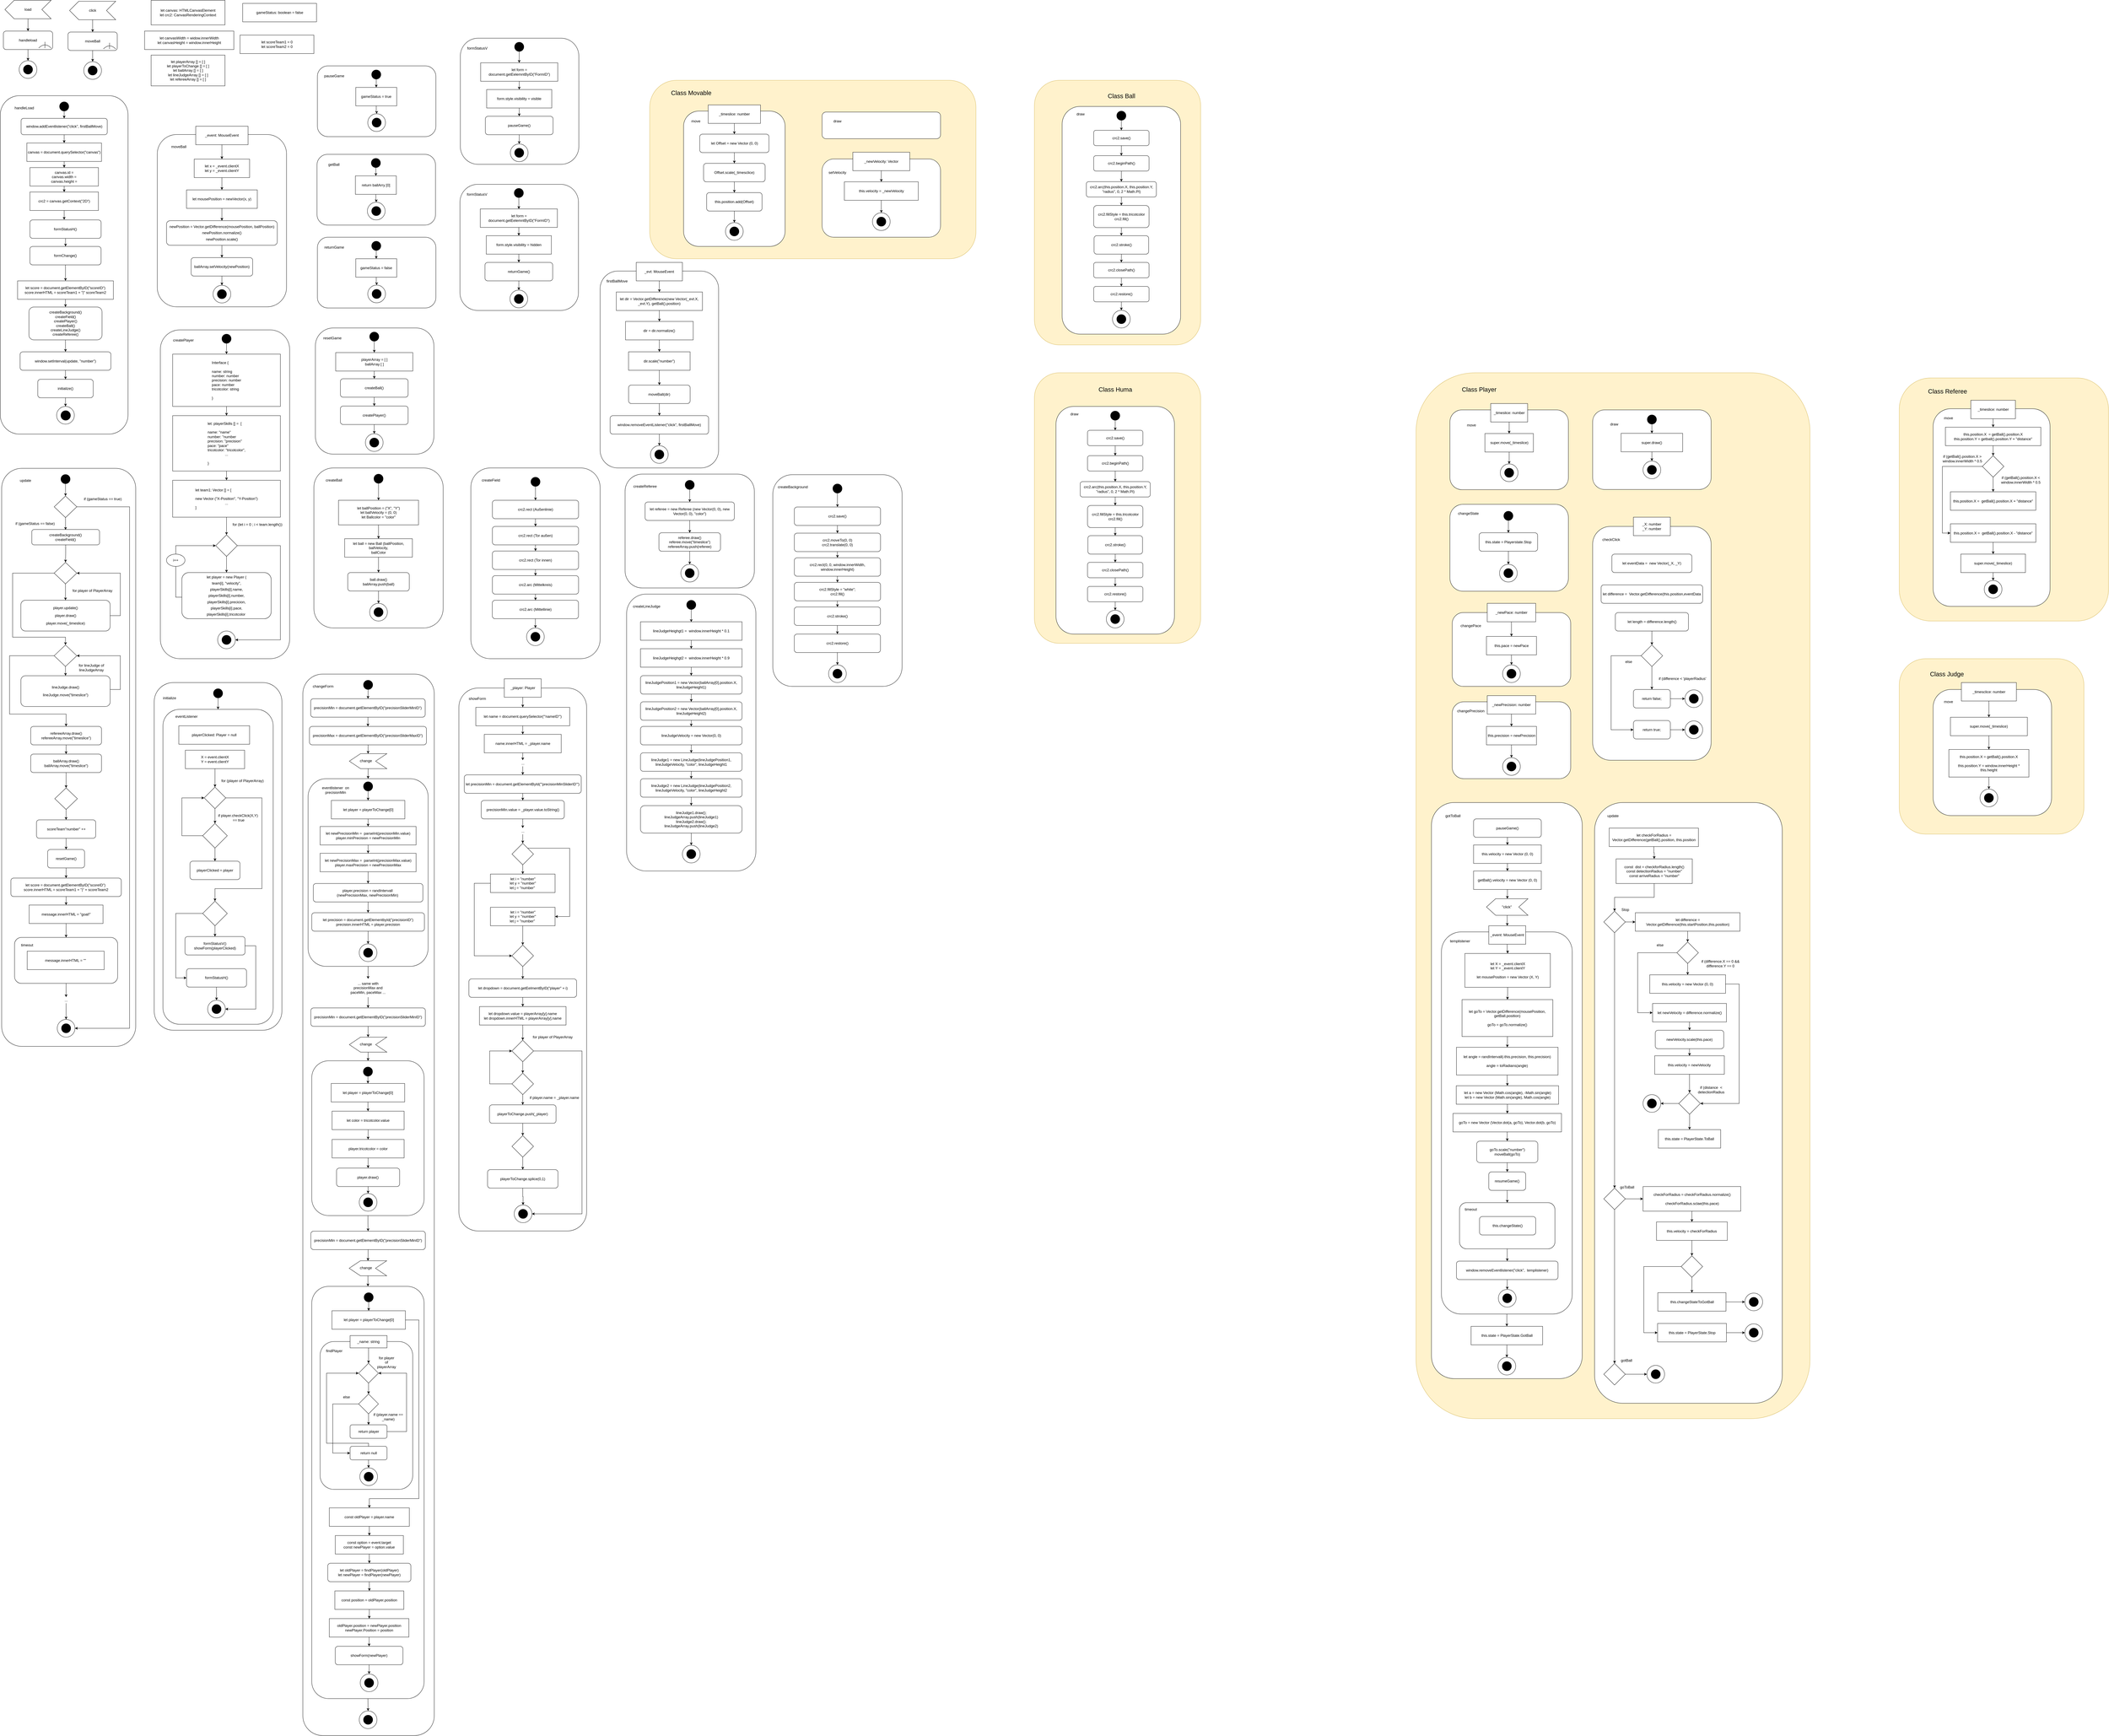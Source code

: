 <mxfile version="14.8.5" type="device"><diagram id="C5RBs43oDa-KdzZeNtuy" name="Page-1"><mxGraphModel dx="759" dy="453" grid="1" gridSize="10" guides="1" tooltips="1" connect="1" arrows="1" fold="1" page="1" pageScale="1" pageWidth="827" pageHeight="1169" math="0" shadow="0"><root><mxCell id="WIyWlLk6GJQsqaUBKTNV-0"/><mxCell id="WIyWlLk6GJQsqaUBKTNV-1" parent="WIyWlLk6GJQsqaUBKTNV-0"/><mxCell id="moBor0Bhm7Wkwg3Ah_x2-207" value="" style="rounded=1;whiteSpace=wrap;html=1;fillColor=#ffffff;" vertex="1" parent="WIyWlLk6GJQsqaUBKTNV-1"><mxGeometry x="1033" y="2230" width="427" height="3450" as="geometry"/></mxCell><mxCell id="moBor0Bhm7Wkwg3Ah_x2-773" style="edgeStyle=orthogonalEdgeStyle;rounded=0;orthogonalLoop=1;jettySize=auto;html=1;" edge="1" parent="WIyWlLk6GJQsqaUBKTNV-1" source="moBor0Bhm7Wkwg3Ah_x2-762" target="moBor0Bhm7Wkwg3Ah_x2-772"><mxGeometry relative="1" as="geometry"/></mxCell><mxCell id="moBor0Bhm7Wkwg3Ah_x2-762" value="" style="rounded=1;whiteSpace=wrap;html=1;fillColor=#ffffff;" vertex="1" parent="WIyWlLk6GJQsqaUBKTNV-1"><mxGeometry x="1061.99" y="3486.87" width="365.01" height="503.13" as="geometry"/></mxCell><mxCell id="moBor0Bhm7Wkwg3Ah_x2-749" style="edgeStyle=orthogonalEdgeStyle;rounded=0;orthogonalLoop=1;jettySize=auto;html=1;entryX=0.5;entryY=0;entryDx=0;entryDy=0;" edge="1" parent="WIyWlLk6GJQsqaUBKTNV-1" source="moBor0Bhm7Wkwg3Ah_x2-719" target="moBor0Bhm7Wkwg3Ah_x2-748"><mxGeometry relative="1" as="geometry"/></mxCell><mxCell id="moBor0Bhm7Wkwg3Ah_x2-719" value="" style="rounded=1;whiteSpace=wrap;html=1;fillColor=#ffffff;" vertex="1" parent="WIyWlLk6GJQsqaUBKTNV-1"><mxGeometry x="1050" y="2570" width="390" height="610" as="geometry"/></mxCell><mxCell id="moBor0Bhm7Wkwg3Ah_x2-175" value="" style="rounded=1;whiteSpace=wrap;html=1;fillColor=#ffffff;" vertex="1" parent="WIyWlLk6GJQsqaUBKTNV-1"><mxGeometry x="550" y="2257.5" width="415" height="1130" as="geometry"/></mxCell><mxCell id="moBor0Bhm7Wkwg3Ah_x2-666" value="" style="rounded=1;whiteSpace=wrap;html=1;fillColor=#ffffff;" vertex="1" parent="WIyWlLk6GJQsqaUBKTNV-1"><mxGeometry x="578.44" y="2344.62" width="358.12" height="1023.5" as="geometry"/></mxCell><mxCell id="moBor0Bhm7Wkwg3Ah_x2-234" value="" style="rounded=1;whiteSpace=wrap;html=1;fillColor=#fff2cc;strokeColor=#d6b656;" vertex="1" parent="WIyWlLk6GJQsqaUBKTNV-1"><mxGeometry x="2160" y="300" width="1060" height="580" as="geometry"/></mxCell><mxCell id="moBor0Bhm7Wkwg3Ah_x2-14" value="" style="ellipse;whiteSpace=wrap;html=1;aspect=fixed;fillColor=none;" vertex="1" parent="WIyWlLk6GJQsqaUBKTNV-1"><mxGeometry x="321.25" y="239.38" width="57.5" height="57.5" as="geometry"/></mxCell><mxCell id="moBor0Bhm7Wkwg3Ah_x2-5" style="edgeStyle=orthogonalEdgeStyle;rounded=0;orthogonalLoop=1;jettySize=auto;html=1;" edge="1" parent="WIyWlLk6GJQsqaUBKTNV-1" source="moBor0Bhm7Wkwg3Ah_x2-0" target="moBor0Bhm7Wkwg3Ah_x2-4"><mxGeometry relative="1" as="geometry"/></mxCell><mxCell id="moBor0Bhm7Wkwg3Ah_x2-0" value="handleload" style="rounded=1;whiteSpace=wrap;html=1;" vertex="1" parent="WIyWlLk6GJQsqaUBKTNV-1"><mxGeometry x="60" y="140" width="160" height="60" as="geometry"/></mxCell><mxCell id="moBor0Bhm7Wkwg3Ah_x2-3" value="" style="ellipse;whiteSpace=wrap;html=1;aspect=fixed;fillColor=#000000;" vertex="1" parent="WIyWlLk6GJQsqaUBKTNV-1"><mxGeometry x="125" y="250" width="30" height="30" as="geometry"/></mxCell><mxCell id="moBor0Bhm7Wkwg3Ah_x2-4" value="" style="ellipse;whiteSpace=wrap;html=1;aspect=fixed;fillColor=none;" vertex="1" parent="WIyWlLk6GJQsqaUBKTNV-1"><mxGeometry x="111.25" y="236.25" width="57.5" height="57.5" as="geometry"/></mxCell><mxCell id="moBor0Bhm7Wkwg3Ah_x2-9" style="edgeStyle=orthogonalEdgeStyle;rounded=0;orthogonalLoop=1;jettySize=auto;html=1;entryX=0.5;entryY=0;entryDx=0;entryDy=0;" edge="1" parent="WIyWlLk6GJQsqaUBKTNV-1" source="moBor0Bhm7Wkwg3Ah_x2-6" target="moBor0Bhm7Wkwg3Ah_x2-0"><mxGeometry relative="1" as="geometry"/></mxCell><mxCell id="moBor0Bhm7Wkwg3Ah_x2-6" value="" style="shape=step;perimeter=stepPerimeter;whiteSpace=wrap;html=1;fixedSize=1;rotation=-180;size=30;" vertex="1" parent="WIyWlLk6GJQsqaUBKTNV-1"><mxGeometry x="65" y="40" width="150" height="60" as="geometry"/></mxCell><mxCell id="moBor0Bhm7Wkwg3Ah_x2-7" value="" style="shape=dataStorage;whiteSpace=wrap;html=1;fixedSize=1;fillColor=#ffffff;rotation=90;" vertex="1" parent="WIyWlLk6GJQsqaUBKTNV-1"><mxGeometry x="190" y="170" width="10" height="40" as="geometry"/></mxCell><mxCell id="moBor0Bhm7Wkwg3Ah_x2-8" value="" style="endArrow=none;html=1;" edge="1" parent="WIyWlLk6GJQsqaUBKTNV-1"><mxGeometry width="50" height="50" relative="1" as="geometry"><mxPoint x="194.83" y="195" as="sourcePoint"/><mxPoint x="195" y="175" as="targetPoint"/></mxGeometry></mxCell><mxCell id="moBor0Bhm7Wkwg3Ah_x2-10" value="load" style="text;html=1;strokeColor=none;fillColor=none;align=center;verticalAlign=middle;whiteSpace=wrap;rounded=0;" vertex="1" parent="WIyWlLk6GJQsqaUBKTNV-1"><mxGeometry x="120" y="60" width="40" height="20" as="geometry"/></mxCell><mxCell id="moBor0Bhm7Wkwg3Ah_x2-11" style="edgeStyle=orthogonalEdgeStyle;rounded=0;orthogonalLoop=1;jettySize=auto;html=1;" edge="1" parent="WIyWlLk6GJQsqaUBKTNV-1" source="moBor0Bhm7Wkwg3Ah_x2-12" target="moBor0Bhm7Wkwg3Ah_x2-14"><mxGeometry relative="1" as="geometry"/></mxCell><mxCell id="moBor0Bhm7Wkwg3Ah_x2-12" value="moveBall" style="rounded=1;whiteSpace=wrap;html=1;" vertex="1" parent="WIyWlLk6GJQsqaUBKTNV-1"><mxGeometry x="270" y="143.13" width="160" height="60" as="geometry"/></mxCell><mxCell id="moBor0Bhm7Wkwg3Ah_x2-13" value="" style="ellipse;whiteSpace=wrap;html=1;aspect=fixed;fillColor=#000000;" vertex="1" parent="WIyWlLk6GJQsqaUBKTNV-1"><mxGeometry x="335" y="253.13" width="30" height="30" as="geometry"/></mxCell><mxCell id="moBor0Bhm7Wkwg3Ah_x2-15" style="edgeStyle=orthogonalEdgeStyle;rounded=0;orthogonalLoop=1;jettySize=auto;html=1;entryX=0.5;entryY=0;entryDx=0;entryDy=0;" edge="1" parent="WIyWlLk6GJQsqaUBKTNV-1" source="moBor0Bhm7Wkwg3Ah_x2-16" target="moBor0Bhm7Wkwg3Ah_x2-12"><mxGeometry relative="1" as="geometry"/></mxCell><mxCell id="moBor0Bhm7Wkwg3Ah_x2-16" value="" style="shape=step;perimeter=stepPerimeter;whiteSpace=wrap;html=1;fixedSize=1;rotation=-180;size=30;" vertex="1" parent="WIyWlLk6GJQsqaUBKTNV-1"><mxGeometry x="275" y="43.13" width="150" height="60" as="geometry"/></mxCell><mxCell id="moBor0Bhm7Wkwg3Ah_x2-17" value="" style="shape=dataStorage;whiteSpace=wrap;html=1;fixedSize=1;fillColor=#ffffff;rotation=90;" vertex="1" parent="WIyWlLk6GJQsqaUBKTNV-1"><mxGeometry x="400" y="173.13" width="10" height="40" as="geometry"/></mxCell><mxCell id="moBor0Bhm7Wkwg3Ah_x2-18" value="" style="endArrow=none;html=1;" edge="1" parent="WIyWlLk6GJQsqaUBKTNV-1"><mxGeometry width="50" height="50" relative="1" as="geometry"><mxPoint x="404.83" y="198.13" as="sourcePoint"/><mxPoint x="405" y="178.13" as="targetPoint"/></mxGeometry></mxCell><mxCell id="moBor0Bhm7Wkwg3Ah_x2-19" value="click" style="text;html=1;strokeColor=none;fillColor=none;align=center;verticalAlign=middle;whiteSpace=wrap;rounded=0;" vertex="1" parent="WIyWlLk6GJQsqaUBKTNV-1"><mxGeometry x="330" y="63.13" width="40" height="20" as="geometry"/></mxCell><mxCell id="moBor0Bhm7Wkwg3Ah_x2-20" value="" style="rounded=1;whiteSpace=wrap;html=1;fillColor=#ffffff;" vertex="1" parent="WIyWlLk6GJQsqaUBKTNV-1"><mxGeometry x="50" y="350" width="415" height="1100" as="geometry"/></mxCell><mxCell id="moBor0Bhm7Wkwg3Ah_x2-37" style="edgeStyle=orthogonalEdgeStyle;rounded=0;orthogonalLoop=1;jettySize=auto;html=1;" edge="1" parent="WIyWlLk6GJQsqaUBKTNV-1" source="moBor0Bhm7Wkwg3Ah_x2-21" target="moBor0Bhm7Wkwg3Ah_x2-23"><mxGeometry relative="1" as="geometry"/></mxCell><mxCell id="moBor0Bhm7Wkwg3Ah_x2-21" value="canvas = document.querySelector(&quot;canvas&quot;)" style="rounded=0;whiteSpace=wrap;html=1;fillColor=#ffffff;" vertex="1" parent="WIyWlLk6GJQsqaUBKTNV-1"><mxGeometry x="136.25" y="503.76" width="242.5" height="60" as="geometry"/></mxCell><mxCell id="moBor0Bhm7Wkwg3Ah_x2-38" style="edgeStyle=orthogonalEdgeStyle;rounded=0;orthogonalLoop=1;jettySize=auto;html=1;" edge="1" parent="WIyWlLk6GJQsqaUBKTNV-1" source="moBor0Bhm7Wkwg3Ah_x2-23" target="moBor0Bhm7Wkwg3Ah_x2-24"><mxGeometry relative="1" as="geometry"/></mxCell><mxCell id="moBor0Bhm7Wkwg3Ah_x2-23" value="canvas.id =&lt;br&gt;canvas.width =&lt;br&gt;canvas.height =" style="rounded=0;whiteSpace=wrap;html=1;fillColor=#ffffff;" vertex="1" parent="WIyWlLk6GJQsqaUBKTNV-1"><mxGeometry x="146.25" y="583.76" width="222.5" height="60" as="geometry"/></mxCell><mxCell id="moBor0Bhm7Wkwg3Ah_x2-36" style="edgeStyle=orthogonalEdgeStyle;rounded=0;orthogonalLoop=1;jettySize=auto;html=1;" edge="1" parent="WIyWlLk6GJQsqaUBKTNV-1" source="moBor0Bhm7Wkwg3Ah_x2-24"><mxGeometry relative="1" as="geometry"><mxPoint x="257.5" y="753.13" as="targetPoint"/></mxGeometry></mxCell><mxCell id="moBor0Bhm7Wkwg3Ah_x2-24" value="crc2 = canvas.getContext(&quot;2D&quot;)" style="rounded=0;whiteSpace=wrap;html=1;fillColor=#ffffff;" vertex="1" parent="WIyWlLk6GJQsqaUBKTNV-1"><mxGeometry x="146.25" y="663.13" width="222.5" height="60" as="geometry"/></mxCell><mxCell id="moBor0Bhm7Wkwg3Ah_x2-624" style="edgeStyle=orthogonalEdgeStyle;rounded=0;orthogonalLoop=1;jettySize=auto;html=1;" edge="1" parent="WIyWlLk6GJQsqaUBKTNV-1" source="moBor0Bhm7Wkwg3Ah_x2-26" target="moBor0Bhm7Wkwg3Ah_x2-614"><mxGeometry relative="1" as="geometry"/></mxCell><mxCell id="moBor0Bhm7Wkwg3Ah_x2-26" value="window.setInterval(update, &quot;number&quot;)" style="rounded=1;whiteSpace=wrap;html=1;fillColor=#ffffff;" vertex="1" parent="WIyWlLk6GJQsqaUBKTNV-1"><mxGeometry x="114.26" y="1182.5" width="295" height="60" as="geometry"/></mxCell><mxCell id="moBor0Bhm7Wkwg3Ah_x2-27" value="handleLoad" style="text;html=1;strokeColor=none;fillColor=none;align=center;verticalAlign=middle;whiteSpace=wrap;rounded=0;" vertex="1" parent="WIyWlLk6GJQsqaUBKTNV-1"><mxGeometry x="107.5" y="380" width="40" height="20" as="geometry"/></mxCell><mxCell id="moBor0Bhm7Wkwg3Ah_x2-611" style="edgeStyle=orthogonalEdgeStyle;rounded=0;orthogonalLoop=1;jettySize=auto;html=1;entryX=0.5;entryY=0;entryDx=0;entryDy=0;" edge="1" parent="WIyWlLk6GJQsqaUBKTNV-1" source="moBor0Bhm7Wkwg3Ah_x2-29" target="moBor0Bhm7Wkwg3Ah_x2-610"><mxGeometry relative="1" as="geometry"/></mxCell><mxCell id="moBor0Bhm7Wkwg3Ah_x2-29" value="" style="ellipse;whiteSpace=wrap;html=1;aspect=fixed;fillColor=#000000;" vertex="1" parent="WIyWlLk6GJQsqaUBKTNV-1"><mxGeometry x="242.5" y="370" width="30" height="30" as="geometry"/></mxCell><mxCell id="moBor0Bhm7Wkwg3Ah_x2-31" value="" style="ellipse;whiteSpace=wrap;html=1;aspect=fixed;fillColor=none;" vertex="1" parent="WIyWlLk6GJQsqaUBKTNV-1"><mxGeometry x="233.01" y="1360" width="57.5" height="57.5" as="geometry"/></mxCell><mxCell id="moBor0Bhm7Wkwg3Ah_x2-32" value="" style="ellipse;whiteSpace=wrap;html=1;aspect=fixed;fillColor=#000000;" vertex="1" parent="WIyWlLk6GJQsqaUBKTNV-1"><mxGeometry x="246.76" y="1373.75" width="31.25" height="31.25" as="geometry"/></mxCell><mxCell id="moBor0Bhm7Wkwg3Ah_x2-39" value="" style="rounded=1;whiteSpace=wrap;html=1;fillColor=#ffffff;" vertex="1" parent="WIyWlLk6GJQsqaUBKTNV-1"><mxGeometry x="54.38" y="1561.25" width="435.62" height="1878.75" as="geometry"/></mxCell><mxCell id="moBor0Bhm7Wkwg3Ah_x2-40" style="edgeStyle=orthogonalEdgeStyle;rounded=0;orthogonalLoop=1;jettySize=auto;html=1;exitX=0.5;exitY=1;exitDx=0;exitDy=0;entryX=0.5;entryY=0;entryDx=0;entryDy=0;" edge="1" parent="WIyWlLk6GJQsqaUBKTNV-1" source="moBor0Bhm7Wkwg3Ah_x2-55"><mxGeometry relative="1" as="geometry"><mxPoint x="261.909" y="1701.25" as="sourcePoint"/><mxPoint x="261.88" y="1761.25" as="targetPoint"/></mxGeometry></mxCell><mxCell id="moBor0Bhm7Wkwg3Ah_x2-631" style="edgeStyle=orthogonalEdgeStyle;rounded=0;orthogonalLoop=1;jettySize=auto;html=1;entryX=1;entryY=0.5;entryDx=0;entryDy=0;" edge="1" parent="WIyWlLk6GJQsqaUBKTNV-1" source="moBor0Bhm7Wkwg3Ah_x2-47" target="moBor0Bhm7Wkwg3Ah_x2-628"><mxGeometry relative="1" as="geometry"><Array as="points"><mxPoint x="440" y="2040"/><mxPoint x="440" y="1902"/></Array></mxGeometry></mxCell><mxCell id="moBor0Bhm7Wkwg3Ah_x2-47" value="&lt;p style=&quot;line-height: 207%&quot;&gt;player.update()&lt;br&gt;player.draw()&lt;br&gt;player.move(_timeslice)&lt;/p&gt;" style="rounded=1;whiteSpace=wrap;html=1;fillColor=#ffffff;" vertex="1" parent="WIyWlLk6GJQsqaUBKTNV-1"><mxGeometry x="116.75" y="1990" width="290" height="100" as="geometry"/></mxCell><mxCell id="moBor0Bhm7Wkwg3Ah_x2-50" value="update" style="text;html=1;strokeColor=none;fillColor=none;align=center;verticalAlign=middle;whiteSpace=wrap;rounded=0;" vertex="1" parent="WIyWlLk6GJQsqaUBKTNV-1"><mxGeometry x="111.88" y="1591.25" width="40" height="20" as="geometry"/></mxCell><mxCell id="moBor0Bhm7Wkwg3Ah_x2-51" style="edgeStyle=orthogonalEdgeStyle;rounded=0;orthogonalLoop=1;jettySize=auto;html=1;entryX=0.5;entryY=0;entryDx=0;entryDy=0;" edge="1" parent="WIyWlLk6GJQsqaUBKTNV-1" source="moBor0Bhm7Wkwg3Ah_x2-52" target="moBor0Bhm7Wkwg3Ah_x2-55"><mxGeometry relative="1" as="geometry"><mxPoint x="261.909" y="1641.25" as="targetPoint"/></mxGeometry></mxCell><mxCell id="moBor0Bhm7Wkwg3Ah_x2-52" value="" style="ellipse;whiteSpace=wrap;html=1;aspect=fixed;fillColor=#000000;" vertex="1" parent="WIyWlLk6GJQsqaUBKTNV-1"><mxGeometry x="246.88" y="1581.25" width="30" height="30" as="geometry"/></mxCell><mxCell id="moBor0Bhm7Wkwg3Ah_x2-665" style="edgeStyle=orthogonalEdgeStyle;rounded=0;orthogonalLoop=1;jettySize=auto;html=1;entryX=1;entryY=0.5;entryDx=0;entryDy=0;" edge="1" parent="WIyWlLk6GJQsqaUBKTNV-1" source="moBor0Bhm7Wkwg3Ah_x2-55" target="moBor0Bhm7Wkwg3Ah_x2-662"><mxGeometry relative="1" as="geometry"><Array as="points"><mxPoint x="470" y="1686"/><mxPoint x="470" y="3381"/></Array></mxGeometry></mxCell><mxCell id="moBor0Bhm7Wkwg3Ah_x2-55" value="" style="rhombus;whiteSpace=wrap;html=1;rounded=0;fillColor=#ffffff;" vertex="1" parent="WIyWlLk6GJQsqaUBKTNV-1"><mxGeometry x="225.13" y="1651.25" width="73.5" height="70" as="geometry"/></mxCell><mxCell id="moBor0Bhm7Wkwg3Ah_x2-56" value="if (gameStatus == false)" style="text;html=1;strokeColor=none;fillColor=none;align=center;verticalAlign=middle;whiteSpace=wrap;rounded=0;" vertex="1" parent="WIyWlLk6GJQsqaUBKTNV-1"><mxGeometry x="79.38" y="1731.25" width="167.5" height="20" as="geometry"/></mxCell><mxCell id="moBor0Bhm7Wkwg3Ah_x2-59" value="for player of PlayerArray" style="text;html=1;strokeColor=none;fillColor=none;align=center;verticalAlign=middle;whiteSpace=wrap;rounded=0;" vertex="1" parent="WIyWlLk6GJQsqaUBKTNV-1"><mxGeometry x="272.5" y="1949.37" width="153" height="20" as="geometry"/></mxCell><mxCell id="moBor0Bhm7Wkwg3Ah_x2-64" value="if (gameStatus == true)" style="text;html=1;strokeColor=none;fillColor=none;align=center;verticalAlign=middle;whiteSpace=wrap;rounded=0;" vertex="1" parent="WIyWlLk6GJQsqaUBKTNV-1"><mxGeometry x="298.63" y="1651.25" width="167.5" height="20" as="geometry"/></mxCell><mxCell id="moBor0Bhm7Wkwg3Ah_x2-68" value="" style="rounded=1;whiteSpace=wrap;html=1;fillColor=#ffffff;" vertex="1" parent="WIyWlLk6GJQsqaUBKTNV-1"><mxGeometry x="560" y="476.25" width="420" height="560" as="geometry"/></mxCell><mxCell id="moBor0Bhm7Wkwg3Ah_x2-75" style="edgeStyle=orthogonalEdgeStyle;rounded=0;orthogonalLoop=1;jettySize=auto;html=1;entryX=0.5;entryY=0;entryDx=0;entryDy=0;" edge="1" parent="WIyWlLk6GJQsqaUBKTNV-1" source="moBor0Bhm7Wkwg3Ah_x2-69" target="moBor0Bhm7Wkwg3Ah_x2-74"><mxGeometry relative="1" as="geometry"/></mxCell><mxCell id="moBor0Bhm7Wkwg3Ah_x2-69" value="let x = _event.clientX&lt;br&gt;let y = _event.clientY" style="rounded=0;whiteSpace=wrap;html=1;fillColor=#ffffff;" vertex="1" parent="WIyWlLk6GJQsqaUBKTNV-1"><mxGeometry x="680" y="556.25" width="180" height="60" as="geometry"/></mxCell><mxCell id="moBor0Bhm7Wkwg3Ah_x2-70" value="moveBall" style="text;html=1;strokeColor=none;fillColor=none;align=center;verticalAlign=middle;whiteSpace=wrap;rounded=0;" vertex="1" parent="WIyWlLk6GJQsqaUBKTNV-1"><mxGeometry x="610" y="506.25" width="40" height="20" as="geometry"/></mxCell><mxCell id="moBor0Bhm7Wkwg3Ah_x2-73" style="edgeStyle=orthogonalEdgeStyle;rounded=0;orthogonalLoop=1;jettySize=auto;html=1;entryX=0.5;entryY=0;entryDx=0;entryDy=0;" edge="1" parent="WIyWlLk6GJQsqaUBKTNV-1" source="moBor0Bhm7Wkwg3Ah_x2-72" target="moBor0Bhm7Wkwg3Ah_x2-69"><mxGeometry relative="1" as="geometry"/></mxCell><mxCell id="moBor0Bhm7Wkwg3Ah_x2-72" value="_event: MouseEvent" style="rounded=0;whiteSpace=wrap;html=1;fillColor=#ffffff;" vertex="1" parent="WIyWlLk6GJQsqaUBKTNV-1"><mxGeometry x="685" y="449.38" width="170" height="60" as="geometry"/></mxCell><mxCell id="moBor0Bhm7Wkwg3Ah_x2-77" style="edgeStyle=orthogonalEdgeStyle;rounded=0;orthogonalLoop=1;jettySize=auto;html=1;entryX=0.5;entryY=0;entryDx=0;entryDy=0;" edge="1" parent="WIyWlLk6GJQsqaUBKTNV-1" source="moBor0Bhm7Wkwg3Ah_x2-74" target="moBor0Bhm7Wkwg3Ah_x2-76"><mxGeometry relative="1" as="geometry"/></mxCell><mxCell id="moBor0Bhm7Wkwg3Ah_x2-74" value="let mousePosition = newVector(x, y)" style="rounded=0;whiteSpace=wrap;html=1;fillColor=#ffffff;" vertex="1" parent="WIyWlLk6GJQsqaUBKTNV-1"><mxGeometry x="655" y="656.25" width="230" height="60" as="geometry"/></mxCell><mxCell id="moBor0Bhm7Wkwg3Ah_x2-79" style="edgeStyle=orthogonalEdgeStyle;rounded=0;orthogonalLoop=1;jettySize=auto;html=1;" edge="1" parent="WIyWlLk6GJQsqaUBKTNV-1" source="moBor0Bhm7Wkwg3Ah_x2-76" target="moBor0Bhm7Wkwg3Ah_x2-78"><mxGeometry relative="1" as="geometry"/></mxCell><mxCell id="moBor0Bhm7Wkwg3Ah_x2-76" value="&lt;p style=&quot;line-height: 167%&quot;&gt;newPosition = Vector.getDifference(mousePosition, ballPosition)&lt;br&gt;newPosition.normalize()&lt;br&gt;newPosition.scale()&lt;/p&gt;" style="rounded=1;whiteSpace=wrap;html=1;fillColor=#ffffff;" vertex="1" parent="WIyWlLk6GJQsqaUBKTNV-1"><mxGeometry x="590" y="756.25" width="360" height="80" as="geometry"/></mxCell><mxCell id="moBor0Bhm7Wkwg3Ah_x2-82" style="edgeStyle=orthogonalEdgeStyle;rounded=0;orthogonalLoop=1;jettySize=auto;html=1;" edge="1" parent="WIyWlLk6GJQsqaUBKTNV-1" source="moBor0Bhm7Wkwg3Ah_x2-78" target="moBor0Bhm7Wkwg3Ah_x2-80"><mxGeometry relative="1" as="geometry"/></mxCell><mxCell id="moBor0Bhm7Wkwg3Ah_x2-78" value="ballArray.setVelocity(newPosition)" style="rounded=1;whiteSpace=wrap;html=1;fillColor=#ffffff;" vertex="1" parent="WIyWlLk6GJQsqaUBKTNV-1"><mxGeometry x="670" y="876.25" width="200" height="60" as="geometry"/></mxCell><mxCell id="moBor0Bhm7Wkwg3Ah_x2-80" value="" style="ellipse;whiteSpace=wrap;html=1;aspect=fixed;fillColor=none;" vertex="1" parent="WIyWlLk6GJQsqaUBKTNV-1"><mxGeometry x="741.25" y="966.25" width="57.5" height="57.5" as="geometry"/></mxCell><mxCell id="moBor0Bhm7Wkwg3Ah_x2-81" value="" style="ellipse;whiteSpace=wrap;html=1;aspect=fixed;fillColor=#000000;" vertex="1" parent="WIyWlLk6GJQsqaUBKTNV-1"><mxGeometry x="755" y="980" width="30" height="30" as="geometry"/></mxCell><mxCell id="moBor0Bhm7Wkwg3Ah_x2-83" value="" style="rounded=1;whiteSpace=wrap;html=1;fillColor=#ffffff;" vertex="1" parent="WIyWlLk6GJQsqaUBKTNV-1"><mxGeometry x="1080.25" y="253.13" width="385" height="230" as="geometry"/></mxCell><mxCell id="moBor0Bhm7Wkwg3Ah_x2-88" style="edgeStyle=orthogonalEdgeStyle;rounded=0;orthogonalLoop=1;jettySize=auto;html=1;entryX=0.5;entryY=0;entryDx=0;entryDy=0;" edge="1" parent="WIyWlLk6GJQsqaUBKTNV-1" source="moBor0Bhm7Wkwg3Ah_x2-84" target="moBor0Bhm7Wkwg3Ah_x2-86"><mxGeometry relative="1" as="geometry"/></mxCell><mxCell id="moBor0Bhm7Wkwg3Ah_x2-84" value="gameStatus = true" style="rounded=0;whiteSpace=wrap;html=1;fillColor=#ffffff;" vertex="1" parent="WIyWlLk6GJQsqaUBKTNV-1"><mxGeometry x="1205" y="323.13" width="133" height="60" as="geometry"/></mxCell><mxCell id="moBor0Bhm7Wkwg3Ah_x2-85" value="pauseGame" style="text;html=1;strokeColor=none;fillColor=none;align=center;verticalAlign=middle;whiteSpace=wrap;rounded=0;" vertex="1" parent="WIyWlLk6GJQsqaUBKTNV-1"><mxGeometry x="1115.25" y="276.26" width="40" height="20" as="geometry"/></mxCell><mxCell id="moBor0Bhm7Wkwg3Ah_x2-86" value="" style="ellipse;whiteSpace=wrap;html=1;aspect=fixed;fillColor=none;" vertex="1" parent="WIyWlLk6GJQsqaUBKTNV-1"><mxGeometry x="1244" y="408.76" width="57.5" height="57.5" as="geometry"/></mxCell><mxCell id="moBor0Bhm7Wkwg3Ah_x2-87" value="" style="ellipse;whiteSpace=wrap;html=1;aspect=fixed;fillColor=#000000;" vertex="1" parent="WIyWlLk6GJQsqaUBKTNV-1"><mxGeometry x="1257.75" y="422.51" width="30" height="30" as="geometry"/></mxCell><mxCell id="moBor0Bhm7Wkwg3Ah_x2-90" style="edgeStyle=orthogonalEdgeStyle;rounded=0;orthogonalLoop=1;jettySize=auto;html=1;entryX=0.5;entryY=0;entryDx=0;entryDy=0;" edge="1" parent="WIyWlLk6GJQsqaUBKTNV-1" source="moBor0Bhm7Wkwg3Ah_x2-89" target="moBor0Bhm7Wkwg3Ah_x2-84"><mxGeometry relative="1" as="geometry"/></mxCell><mxCell id="moBor0Bhm7Wkwg3Ah_x2-89" value="" style="ellipse;whiteSpace=wrap;html=1;aspect=fixed;fillColor=#000000;" vertex="1" parent="WIyWlLk6GJQsqaUBKTNV-1"><mxGeometry x="1256.5" y="266.26" width="30" height="30" as="geometry"/></mxCell><mxCell id="moBor0Bhm7Wkwg3Ah_x2-92" value="" style="rounded=1;whiteSpace=wrap;html=1;fillColor=#ffffff;" vertex="1" parent="WIyWlLk6GJQsqaUBKTNV-1"><mxGeometry x="1080.25" y="810" width="385" height="230" as="geometry"/></mxCell><mxCell id="moBor0Bhm7Wkwg3Ah_x2-93" style="edgeStyle=orthogonalEdgeStyle;rounded=0;orthogonalLoop=1;jettySize=auto;html=1;entryX=0.5;entryY=0;entryDx=0;entryDy=0;" edge="1" parent="WIyWlLk6GJQsqaUBKTNV-1" source="moBor0Bhm7Wkwg3Ah_x2-94" target="moBor0Bhm7Wkwg3Ah_x2-96"><mxGeometry relative="1" as="geometry"/></mxCell><mxCell id="moBor0Bhm7Wkwg3Ah_x2-94" value="gameStatus = false" style="rounded=0;whiteSpace=wrap;html=1;fillColor=#ffffff;" vertex="1" parent="WIyWlLk6GJQsqaUBKTNV-1"><mxGeometry x="1205" y="880" width="133" height="60" as="geometry"/></mxCell><mxCell id="moBor0Bhm7Wkwg3Ah_x2-95" value="returnGame" style="text;html=1;strokeColor=none;fillColor=none;align=center;verticalAlign=middle;whiteSpace=wrap;rounded=0;" vertex="1" parent="WIyWlLk6GJQsqaUBKTNV-1"><mxGeometry x="1115.25" y="833.13" width="40" height="20" as="geometry"/></mxCell><mxCell id="moBor0Bhm7Wkwg3Ah_x2-96" value="" style="ellipse;whiteSpace=wrap;html=1;aspect=fixed;fillColor=none;" vertex="1" parent="WIyWlLk6GJQsqaUBKTNV-1"><mxGeometry x="1244" y="965.63" width="57.5" height="57.5" as="geometry"/></mxCell><mxCell id="moBor0Bhm7Wkwg3Ah_x2-97" value="" style="ellipse;whiteSpace=wrap;html=1;aspect=fixed;fillColor=#000000;" vertex="1" parent="WIyWlLk6GJQsqaUBKTNV-1"><mxGeometry x="1257.75" y="979.38" width="30" height="30" as="geometry"/></mxCell><mxCell id="moBor0Bhm7Wkwg3Ah_x2-98" style="edgeStyle=orthogonalEdgeStyle;rounded=0;orthogonalLoop=1;jettySize=auto;html=1;entryX=0.5;entryY=0;entryDx=0;entryDy=0;" edge="1" parent="WIyWlLk6GJQsqaUBKTNV-1" source="moBor0Bhm7Wkwg3Ah_x2-99" target="moBor0Bhm7Wkwg3Ah_x2-94"><mxGeometry relative="1" as="geometry"/></mxCell><mxCell id="moBor0Bhm7Wkwg3Ah_x2-99" value="" style="ellipse;whiteSpace=wrap;html=1;aspect=fixed;fillColor=#000000;" vertex="1" parent="WIyWlLk6GJQsqaUBKTNV-1"><mxGeometry x="1256.5" y="823.13" width="30" height="30" as="geometry"/></mxCell><mxCell id="moBor0Bhm7Wkwg3Ah_x2-100" value="let canvas: HTMLCanvasElement&lt;br&gt;let crc2: CanvasRenderingContext" style="rounded=0;whiteSpace=wrap;html=1;fillColor=#ffffff;" vertex="1" parent="WIyWlLk6GJQsqaUBKTNV-1"><mxGeometry x="540" y="40" width="240" height="80" as="geometry"/></mxCell><mxCell id="moBor0Bhm7Wkwg3Ah_x2-101" value="let playerArray [] = [ ]&lt;br&gt;let playerToChange [] = [ ]&lt;br&gt;let ballArray [] = [ ]&lt;br&gt;let lineJudgeArray [] = [ ]&lt;br&gt;let refereeArray [] = [ ]" style="rounded=0;whiteSpace=wrap;html=1;fillColor=#ffffff;" vertex="1" parent="WIyWlLk6GJQsqaUBKTNV-1"><mxGeometry x="540" y="218.13" width="240" height="100" as="geometry"/></mxCell><mxCell id="moBor0Bhm7Wkwg3Ah_x2-102" value="gameStatus: boolean = false" style="rounded=0;whiteSpace=wrap;html=1;fillColor=#ffffff;" vertex="1" parent="WIyWlLk6GJQsqaUBKTNV-1"><mxGeometry x="837.5" y="50" width="240" height="60" as="geometry"/></mxCell><mxCell id="moBor0Bhm7Wkwg3Ah_x2-103" value="" style="rounded=1;whiteSpace=wrap;html=1;fillColor=#ffffff;" vertex="1" parent="WIyWlLk6GJQsqaUBKTNV-1"><mxGeometry x="1079" y="540.63" width="385" height="230" as="geometry"/></mxCell><mxCell id="moBor0Bhm7Wkwg3Ah_x2-104" style="edgeStyle=orthogonalEdgeStyle;rounded=0;orthogonalLoop=1;jettySize=auto;html=1;entryX=0.5;entryY=0;entryDx=0;entryDy=0;" edge="1" parent="WIyWlLk6GJQsqaUBKTNV-1" source="moBor0Bhm7Wkwg3Ah_x2-105" target="moBor0Bhm7Wkwg3Ah_x2-107"><mxGeometry relative="1" as="geometry"/></mxCell><mxCell id="moBor0Bhm7Wkwg3Ah_x2-105" value="return ballArry [0]" style="rounded=0;whiteSpace=wrap;html=1;fillColor=#ffffff;" vertex="1" parent="WIyWlLk6GJQsqaUBKTNV-1"><mxGeometry x="1203.75" y="610.63" width="133" height="60" as="geometry"/></mxCell><mxCell id="moBor0Bhm7Wkwg3Ah_x2-106" value="getBall" style="text;html=1;strokeColor=none;fillColor=none;align=center;verticalAlign=middle;whiteSpace=wrap;rounded=0;" vertex="1" parent="WIyWlLk6GJQsqaUBKTNV-1"><mxGeometry x="1114" y="563.76" width="40" height="20" as="geometry"/></mxCell><mxCell id="moBor0Bhm7Wkwg3Ah_x2-107" value="" style="ellipse;whiteSpace=wrap;html=1;aspect=fixed;fillColor=none;" vertex="1" parent="WIyWlLk6GJQsqaUBKTNV-1"><mxGeometry x="1242.75" y="696.26" width="57.5" height="57.5" as="geometry"/></mxCell><mxCell id="moBor0Bhm7Wkwg3Ah_x2-108" value="" style="ellipse;whiteSpace=wrap;html=1;aspect=fixed;fillColor=#000000;" vertex="1" parent="WIyWlLk6GJQsqaUBKTNV-1"><mxGeometry x="1256.5" y="710.01" width="30" height="30" as="geometry"/></mxCell><mxCell id="moBor0Bhm7Wkwg3Ah_x2-109" style="edgeStyle=orthogonalEdgeStyle;rounded=0;orthogonalLoop=1;jettySize=auto;html=1;entryX=0.5;entryY=0;entryDx=0;entryDy=0;" edge="1" parent="WIyWlLk6GJQsqaUBKTNV-1" source="moBor0Bhm7Wkwg3Ah_x2-110" target="moBor0Bhm7Wkwg3Ah_x2-105"><mxGeometry relative="1" as="geometry"/></mxCell><mxCell id="moBor0Bhm7Wkwg3Ah_x2-110" value="" style="ellipse;whiteSpace=wrap;html=1;aspect=fixed;fillColor=#000000;" vertex="1" parent="WIyWlLk6GJQsqaUBKTNV-1"><mxGeometry x="1255.25" y="553.76" width="30" height="30" as="geometry"/></mxCell><mxCell id="moBor0Bhm7Wkwg3Ah_x2-111" value="" style="rounded=1;whiteSpace=wrap;html=1;fillColor=#ffffff;" vertex="1" parent="WIyWlLk6GJQsqaUBKTNV-1"><mxGeometry x="570" y="1111.25" width="420" height="1068.75" as="geometry"/></mxCell><mxCell id="moBor0Bhm7Wkwg3Ah_x2-112" value="createPlayer" style="text;html=1;strokeColor=none;fillColor=none;align=center;verticalAlign=middle;whiteSpace=wrap;rounded=0;" vertex="1" parent="WIyWlLk6GJQsqaUBKTNV-1"><mxGeometry x="625" y="1135" width="40" height="20" as="geometry"/></mxCell><mxCell id="moBor0Bhm7Wkwg3Ah_x2-136" style="edgeStyle=orthogonalEdgeStyle;rounded=0;orthogonalLoop=1;jettySize=auto;html=1;" edge="1" parent="WIyWlLk6GJQsqaUBKTNV-1" source="moBor0Bhm7Wkwg3Ah_x2-114" target="moBor0Bhm7Wkwg3Ah_x2-115"><mxGeometry relative="1" as="geometry"/></mxCell><mxCell id="moBor0Bhm7Wkwg3Ah_x2-114" value="&lt;div style=&quot;text-align: left&quot;&gt;Interface {&lt;/div&gt;&lt;div style=&quot;text-align: left&quot;&gt;&lt;br&gt;&lt;/div&gt;&lt;div style=&quot;text-align: left&quot;&gt;name: string&lt;/div&gt;&lt;div style=&quot;text-align: left&quot;&gt;number: number&lt;/div&gt;&lt;div style=&quot;text-align: left&quot;&gt;precision: number&lt;/div&gt;&lt;div style=&quot;text-align: left&quot;&gt;pace: number&lt;/div&gt;&lt;div style=&quot;text-align: left&quot;&gt;tricotcolor: string&lt;/div&gt;&lt;div style=&quot;text-align: left&quot;&gt;&lt;br&gt;&lt;/div&gt;&lt;div style=&quot;text-align: left&quot;&gt;}&lt;/div&gt;" style="rounded=0;whiteSpace=wrap;html=1;fillColor=#ffffff;" vertex="1" parent="WIyWlLk6GJQsqaUBKTNV-1"><mxGeometry x="610" y="1190" width="350" height="170" as="geometry"/></mxCell><mxCell id="moBor0Bhm7Wkwg3Ah_x2-124" style="edgeStyle=orthogonalEdgeStyle;rounded=0;orthogonalLoop=1;jettySize=auto;html=1;entryX=0.5;entryY=0;entryDx=0;entryDy=0;" edge="1" parent="WIyWlLk6GJQsqaUBKTNV-1" source="moBor0Bhm7Wkwg3Ah_x2-115" target="moBor0Bhm7Wkwg3Ah_x2-116"><mxGeometry relative="1" as="geometry"/></mxCell><mxCell id="moBor0Bhm7Wkwg3Ah_x2-115" value="&lt;div style=&quot;text-align: left&quot;&gt;let: playerSkills [] = &amp;nbsp;[&lt;/div&gt;&lt;br&gt;&lt;div style=&quot;text-align: left&quot;&gt;name: &quot;name&quot;&lt;/div&gt;&lt;div style=&quot;text-align: left&quot;&gt;number: &quot;number&lt;/div&gt;&lt;div style=&quot;text-align: left&quot;&gt;precision: &quot;precision&quot;&lt;/div&gt;&lt;div style=&quot;text-align: left&quot;&gt;pace: &quot;pace&quot;&lt;/div&gt;&lt;div style=&quot;text-align: left&quot;&gt;tricotcolor: &quot;tricotcolor&quot;,&lt;/div&gt;...&lt;br&gt;&lt;br&gt;&lt;div style=&quot;text-align: left&quot;&gt;}&lt;/div&gt;" style="rounded=0;whiteSpace=wrap;html=1;fillColor=#ffffff;" vertex="1" parent="WIyWlLk6GJQsqaUBKTNV-1"><mxGeometry x="610" y="1390" width="350" height="180" as="geometry"/></mxCell><mxCell id="moBor0Bhm7Wkwg3Ah_x2-118" style="edgeStyle=orthogonalEdgeStyle;rounded=0;orthogonalLoop=1;jettySize=auto;html=1;entryX=0.5;entryY=0;entryDx=0;entryDy=0;" edge="1" parent="WIyWlLk6GJQsqaUBKTNV-1" source="moBor0Bhm7Wkwg3Ah_x2-116" target="moBor0Bhm7Wkwg3Ah_x2-117"><mxGeometry relative="1" as="geometry"/></mxCell><mxCell id="moBor0Bhm7Wkwg3Ah_x2-116" value="&lt;div style=&quot;text-align: left&quot;&gt;let team1: Vector [] = [&lt;/div&gt;&lt;br&gt;new Vector (&quot;X-Position&quot;, &quot;Y-Position&quot;)&lt;br&gt;...&lt;br&gt;&lt;div style=&quot;text-align: left&quot;&gt;]&lt;/div&gt;" style="rounded=0;whiteSpace=wrap;html=1;fillColor=#ffffff;" vertex="1" parent="WIyWlLk6GJQsqaUBKTNV-1"><mxGeometry x="610" y="1600" width="350" height="120" as="geometry"/></mxCell><mxCell id="moBor0Bhm7Wkwg3Ah_x2-123" style="edgeStyle=orthogonalEdgeStyle;rounded=0;orthogonalLoop=1;jettySize=auto;html=1;entryX=0.5;entryY=0;entryDx=0;entryDy=0;" edge="1" parent="WIyWlLk6GJQsqaUBKTNV-1" source="moBor0Bhm7Wkwg3Ah_x2-117" target="moBor0Bhm7Wkwg3Ah_x2-122"><mxGeometry relative="1" as="geometry"/></mxCell><mxCell id="moBor0Bhm7Wkwg3Ah_x2-135" style="edgeStyle=orthogonalEdgeStyle;rounded=0;orthogonalLoop=1;jettySize=auto;html=1;entryX=1;entryY=0.5;entryDx=0;entryDy=0;" edge="1" parent="WIyWlLk6GJQsqaUBKTNV-1" source="moBor0Bhm7Wkwg3Ah_x2-117" target="moBor0Bhm7Wkwg3Ah_x2-132"><mxGeometry relative="1" as="geometry"><Array as="points"><mxPoint x="960" y="1813"/><mxPoint x="960" y="2119"/></Array></mxGeometry></mxCell><mxCell id="moBor0Bhm7Wkwg3Ah_x2-117" value="" style="rhombus;whiteSpace=wrap;html=1;rounded=0;fillColor=#ffffff;" vertex="1" parent="WIyWlLk6GJQsqaUBKTNV-1"><mxGeometry x="750" y="1777.5" width="70" height="70" as="geometry"/></mxCell><mxCell id="moBor0Bhm7Wkwg3Ah_x2-119" value="for (let i = 0 ; i &amp;lt; team.length())" style="text;html=1;strokeColor=none;fillColor=none;align=center;verticalAlign=middle;whiteSpace=wrap;rounded=0;" vertex="1" parent="WIyWlLk6GJQsqaUBKTNV-1"><mxGeometry x="765" y="1733.75" width="241.25" height="20" as="geometry"/></mxCell><mxCell id="moBor0Bhm7Wkwg3Ah_x2-125" style="edgeStyle=orthogonalEdgeStyle;rounded=0;orthogonalLoop=1;jettySize=auto;html=1;entryX=0;entryY=0.5;entryDx=0;entryDy=0;" edge="1" parent="WIyWlLk6GJQsqaUBKTNV-1" source="moBor0Bhm7Wkwg3Ah_x2-122" target="moBor0Bhm7Wkwg3Ah_x2-117"><mxGeometry relative="1" as="geometry"><Array as="points"><mxPoint x="620" y="1980"/><mxPoint x="620" y="1813"/></Array></mxGeometry></mxCell><mxCell id="moBor0Bhm7Wkwg3Ah_x2-122" value="&lt;p style=&quot;line-height: 167%&quot;&gt;let player = new Player (&lt;br&gt;team[i], &quot;velocity&quot;, &lt;br&gt;playerSkills[i].name, &lt;br&gt;playerSkills[i].number,&lt;br&gt;playerSkills[i].precicion,&lt;br&gt;playerSkills[i].pace,&lt;br&gt;playerSkills[i].tricotcolor&amp;nbsp;&lt;/p&gt;" style="rounded=1;whiteSpace=wrap;html=1;fillColor=#ffffff;" vertex="1" parent="WIyWlLk6GJQsqaUBKTNV-1"><mxGeometry x="640" y="1900" width="290" height="150" as="geometry"/></mxCell><mxCell id="moBor0Bhm7Wkwg3Ah_x2-126" value="i++" style="ellipse;whiteSpace=wrap;html=1;rounded=0;fillColor=#ffffff;" vertex="1" parent="WIyWlLk6GJQsqaUBKTNV-1"><mxGeometry x="590" y="1840" width="60" height="40" as="geometry"/></mxCell><mxCell id="moBor0Bhm7Wkwg3Ah_x2-131" style="edgeStyle=orthogonalEdgeStyle;rounded=0;orthogonalLoop=1;jettySize=auto;html=1;" edge="1" parent="WIyWlLk6GJQsqaUBKTNV-1" source="moBor0Bhm7Wkwg3Ah_x2-130" target="moBor0Bhm7Wkwg3Ah_x2-114"><mxGeometry relative="1" as="geometry"/></mxCell><mxCell id="moBor0Bhm7Wkwg3Ah_x2-130" value="" style="ellipse;whiteSpace=wrap;html=1;aspect=fixed;fillColor=#000000;" vertex="1" parent="WIyWlLk6GJQsqaUBKTNV-1"><mxGeometry x="770" y="1125" width="30" height="30" as="geometry"/></mxCell><mxCell id="moBor0Bhm7Wkwg3Ah_x2-132" value="" style="ellipse;whiteSpace=wrap;html=1;aspect=fixed;fillColor=none;" vertex="1" parent="WIyWlLk6GJQsqaUBKTNV-1"><mxGeometry x="756.25" y="2090" width="57.5" height="57.5" as="geometry"/></mxCell><mxCell id="moBor0Bhm7Wkwg3Ah_x2-133" value="" style="ellipse;whiteSpace=wrap;html=1;aspect=fixed;fillColor=#000000;" vertex="1" parent="WIyWlLk6GJQsqaUBKTNV-1"><mxGeometry x="770" y="2103.75" width="30" height="30" as="geometry"/></mxCell><mxCell id="moBor0Bhm7Wkwg3Ah_x2-137" value="" style="rounded=1;whiteSpace=wrap;html=1;fillColor=#ffffff;" vertex="1" parent="WIyWlLk6GJQsqaUBKTNV-1"><mxGeometry x="1068.88" y="1560" width="420" height="520" as="geometry"/></mxCell><mxCell id="moBor0Bhm7Wkwg3Ah_x2-143" style="edgeStyle=orthogonalEdgeStyle;rounded=0;orthogonalLoop=1;jettySize=auto;html=1;" edge="1" parent="WIyWlLk6GJQsqaUBKTNV-1" source="moBor0Bhm7Wkwg3Ah_x2-138" target="moBor0Bhm7Wkwg3Ah_x2-141"><mxGeometry relative="1" as="geometry"/></mxCell><mxCell id="moBor0Bhm7Wkwg3Ah_x2-138" value="" style="ellipse;whiteSpace=wrap;html=1;aspect=fixed;fillColor=#000000;" vertex="1" parent="WIyWlLk6GJQsqaUBKTNV-1"><mxGeometry x="1263.88" y="1580" width="30" height="30" as="geometry"/></mxCell><mxCell id="moBor0Bhm7Wkwg3Ah_x2-139" value="createBall" style="text;html=1;strokeColor=none;fillColor=none;align=center;verticalAlign=middle;whiteSpace=wrap;rounded=0;" vertex="1" parent="WIyWlLk6GJQsqaUBKTNV-1"><mxGeometry x="1113.88" y="1590" width="40" height="20" as="geometry"/></mxCell><mxCell id="moBor0Bhm7Wkwg3Ah_x2-144" style="edgeStyle=orthogonalEdgeStyle;rounded=0;orthogonalLoop=1;jettySize=auto;html=1;" edge="1" parent="WIyWlLk6GJQsqaUBKTNV-1" source="moBor0Bhm7Wkwg3Ah_x2-141" target="moBor0Bhm7Wkwg3Ah_x2-142"><mxGeometry relative="1" as="geometry"/></mxCell><mxCell id="moBor0Bhm7Wkwg3Ah_x2-141" value="let ballPosition = (&quot;X&quot;, &quot;Y&quot;)&lt;br&gt;let ballVelocity = (0, 0)&lt;br&gt;let Ballcolor = &quot;color&quot;" style="rounded=0;whiteSpace=wrap;html=1;fillColor=#ffffff;" vertex="1" parent="WIyWlLk6GJQsqaUBKTNV-1"><mxGeometry x="1148.88" y="1665" width="260" height="80" as="geometry"/></mxCell><mxCell id="moBor0Bhm7Wkwg3Ah_x2-146" style="edgeStyle=orthogonalEdgeStyle;rounded=0;orthogonalLoop=1;jettySize=auto;html=1;" edge="1" parent="WIyWlLk6GJQsqaUBKTNV-1" source="moBor0Bhm7Wkwg3Ah_x2-142" target="moBor0Bhm7Wkwg3Ah_x2-145"><mxGeometry relative="1" as="geometry"/></mxCell><mxCell id="moBor0Bhm7Wkwg3Ah_x2-142" value="let ball = new Ball (ballPosition, ballVelocity,&lt;br&gt;ballColor" style="rounded=0;whiteSpace=wrap;html=1;fillColor=#ffffff;" vertex="1" parent="WIyWlLk6GJQsqaUBKTNV-1"><mxGeometry x="1168.88" y="1790" width="220" height="60" as="geometry"/></mxCell><mxCell id="moBor0Bhm7Wkwg3Ah_x2-149" style="edgeStyle=orthogonalEdgeStyle;rounded=0;orthogonalLoop=1;jettySize=auto;html=1;" edge="1" parent="WIyWlLk6GJQsqaUBKTNV-1" source="moBor0Bhm7Wkwg3Ah_x2-145"><mxGeometry relative="1" as="geometry"><mxPoint x="1278.88" y="2000" as="targetPoint"/></mxGeometry></mxCell><mxCell id="moBor0Bhm7Wkwg3Ah_x2-145" value="ball.draw()&lt;br&gt;ballArray.push(ball)" style="rounded=1;whiteSpace=wrap;html=1;fillColor=#ffffff;" vertex="1" parent="WIyWlLk6GJQsqaUBKTNV-1"><mxGeometry x="1178.88" y="1900" width="200" height="60" as="geometry"/></mxCell><mxCell id="moBor0Bhm7Wkwg3Ah_x2-147" value="" style="ellipse;whiteSpace=wrap;html=1;aspect=fixed;fillColor=none;" vertex="1" parent="WIyWlLk6GJQsqaUBKTNV-1"><mxGeometry x="1250.13" y="2000" width="57.5" height="57.5" as="geometry"/></mxCell><mxCell id="moBor0Bhm7Wkwg3Ah_x2-148" value="" style="ellipse;whiteSpace=wrap;html=1;aspect=fixed;fillColor=#000000;" vertex="1" parent="WIyWlLk6GJQsqaUBKTNV-1"><mxGeometry x="1263.88" y="2013.75" width="30" height="30" as="geometry"/></mxCell><mxCell id="moBor0Bhm7Wkwg3Ah_x2-150" value="" style="rounded=1;whiteSpace=wrap;html=1;fillColor=#ffffff;" vertex="1" parent="WIyWlLk6GJQsqaUBKTNV-1"><mxGeometry x="1578.88" y="1560" width="420" height="620" as="geometry"/></mxCell><mxCell id="moBor0Bhm7Wkwg3Ah_x2-168" style="edgeStyle=orthogonalEdgeStyle;rounded=0;orthogonalLoop=1;jettySize=auto;html=1;" edge="1" parent="WIyWlLk6GJQsqaUBKTNV-1" source="moBor0Bhm7Wkwg3Ah_x2-152" target="moBor0Bhm7Wkwg3Ah_x2-162"><mxGeometry relative="1" as="geometry"/></mxCell><mxCell id="moBor0Bhm7Wkwg3Ah_x2-152" value="" style="ellipse;whiteSpace=wrap;html=1;aspect=fixed;fillColor=#000000;" vertex="1" parent="WIyWlLk6GJQsqaUBKTNV-1"><mxGeometry x="1773.88" y="1590" width="30" height="30" as="geometry"/></mxCell><mxCell id="moBor0Bhm7Wkwg3Ah_x2-153" value="createField" style="text;html=1;strokeColor=none;fillColor=none;align=center;verticalAlign=middle;whiteSpace=wrap;rounded=0;" vertex="1" parent="WIyWlLk6GJQsqaUBKTNV-1"><mxGeometry x="1623.88" y="1590" width="40" height="20" as="geometry"/></mxCell><mxCell id="moBor0Bhm7Wkwg3Ah_x2-160" value="" style="ellipse;whiteSpace=wrap;html=1;aspect=fixed;fillColor=none;" vertex="1" parent="WIyWlLk6GJQsqaUBKTNV-1"><mxGeometry x="1759.88" y="2080" width="57.5" height="57.5" as="geometry"/></mxCell><mxCell id="moBor0Bhm7Wkwg3Ah_x2-161" value="" style="ellipse;whiteSpace=wrap;html=1;aspect=fixed;fillColor=#000000;" vertex="1" parent="WIyWlLk6GJQsqaUBKTNV-1"><mxGeometry x="1773.63" y="2093.75" width="30" height="30" as="geometry"/></mxCell><mxCell id="moBor0Bhm7Wkwg3Ah_x2-169" style="edgeStyle=orthogonalEdgeStyle;rounded=0;orthogonalLoop=1;jettySize=auto;html=1;" edge="1" parent="WIyWlLk6GJQsqaUBKTNV-1" source="moBor0Bhm7Wkwg3Ah_x2-162" target="moBor0Bhm7Wkwg3Ah_x2-163"><mxGeometry relative="1" as="geometry"/></mxCell><mxCell id="moBor0Bhm7Wkwg3Ah_x2-162" value="crc2.rect (Außenlinie)" style="rounded=1;whiteSpace=wrap;html=1;fillColor=#ffffff;" vertex="1" parent="WIyWlLk6GJQsqaUBKTNV-1"><mxGeometry x="1648.88" y="1665" width="280" height="60" as="geometry"/></mxCell><mxCell id="moBor0Bhm7Wkwg3Ah_x2-170" style="edgeStyle=orthogonalEdgeStyle;rounded=0;orthogonalLoop=1;jettySize=auto;html=1;" edge="1" parent="WIyWlLk6GJQsqaUBKTNV-1" source="moBor0Bhm7Wkwg3Ah_x2-163" target="moBor0Bhm7Wkwg3Ah_x2-164"><mxGeometry relative="1" as="geometry"/></mxCell><mxCell id="moBor0Bhm7Wkwg3Ah_x2-163" value="crc2.rect (Tor außen)" style="rounded=1;whiteSpace=wrap;html=1;fillColor=#ffffff;" vertex="1" parent="WIyWlLk6GJQsqaUBKTNV-1"><mxGeometry x="1648.88" y="1750" width="280" height="60" as="geometry"/></mxCell><mxCell id="moBor0Bhm7Wkwg3Ah_x2-171" style="edgeStyle=orthogonalEdgeStyle;rounded=0;orthogonalLoop=1;jettySize=auto;html=1;" edge="1" parent="WIyWlLk6GJQsqaUBKTNV-1" source="moBor0Bhm7Wkwg3Ah_x2-164" target="moBor0Bhm7Wkwg3Ah_x2-165"><mxGeometry relative="1" as="geometry"/></mxCell><mxCell id="moBor0Bhm7Wkwg3Ah_x2-164" value="crc2.rect (Tor innen)" style="rounded=1;whiteSpace=wrap;html=1;fillColor=#ffffff;" vertex="1" parent="WIyWlLk6GJQsqaUBKTNV-1"><mxGeometry x="1648.88" y="1830" width="280" height="60" as="geometry"/></mxCell><mxCell id="moBor0Bhm7Wkwg3Ah_x2-172" style="edgeStyle=orthogonalEdgeStyle;rounded=0;orthogonalLoop=1;jettySize=auto;html=1;" edge="1" parent="WIyWlLk6GJQsqaUBKTNV-1" source="moBor0Bhm7Wkwg3Ah_x2-165" target="moBor0Bhm7Wkwg3Ah_x2-166"><mxGeometry relative="1" as="geometry"/></mxCell><mxCell id="moBor0Bhm7Wkwg3Ah_x2-165" value="crc2.arc (Mittelkreis)" style="rounded=1;whiteSpace=wrap;html=1;fillColor=#ffffff;" vertex="1" parent="WIyWlLk6GJQsqaUBKTNV-1"><mxGeometry x="1648.88" y="1910" width="280" height="60" as="geometry"/></mxCell><mxCell id="moBor0Bhm7Wkwg3Ah_x2-173" style="edgeStyle=orthogonalEdgeStyle;rounded=0;orthogonalLoop=1;jettySize=auto;html=1;entryX=0.5;entryY=0;entryDx=0;entryDy=0;" edge="1" parent="WIyWlLk6GJQsqaUBKTNV-1" source="moBor0Bhm7Wkwg3Ah_x2-166" target="moBor0Bhm7Wkwg3Ah_x2-160"><mxGeometry relative="1" as="geometry"/></mxCell><mxCell id="moBor0Bhm7Wkwg3Ah_x2-166" value="crc2.arc (Mittellinie)" style="rounded=1;whiteSpace=wrap;html=1;fillColor=#ffffff;" vertex="1" parent="WIyWlLk6GJQsqaUBKTNV-1"><mxGeometry x="1648.63" y="1990" width="280" height="60" as="geometry"/></mxCell><mxCell id="moBor0Bhm7Wkwg3Ah_x2-167" style="edgeStyle=orthogonalEdgeStyle;rounded=0;orthogonalLoop=1;jettySize=auto;html=1;exitX=1;exitY=1;exitDx=0;exitDy=0;entryX=0.5;entryY=1;entryDx=0;entryDy=0;" edge="1" parent="WIyWlLk6GJQsqaUBKTNV-1" source="moBor0Bhm7Wkwg3Ah_x2-152" target="moBor0Bhm7Wkwg3Ah_x2-152"><mxGeometry relative="1" as="geometry"/></mxCell><mxCell id="moBor0Bhm7Wkwg3Ah_x2-176" value="initialize" style="text;html=1;strokeColor=none;fillColor=none;align=center;verticalAlign=middle;whiteSpace=wrap;rounded=0;" vertex="1" parent="WIyWlLk6GJQsqaUBKTNV-1"><mxGeometry x="580" y="2297.5" width="40" height="20" as="geometry"/></mxCell><mxCell id="moBor0Bhm7Wkwg3Ah_x2-181" style="edgeStyle=orthogonalEdgeStyle;rounded=0;orthogonalLoop=1;jettySize=auto;html=1;" edge="1" parent="WIyWlLk6GJQsqaUBKTNV-1" source="moBor0Bhm7Wkwg3Ah_x2-179" target="moBor0Bhm7Wkwg3Ah_x2-180"><mxGeometry relative="1" as="geometry"/></mxCell><mxCell id="moBor0Bhm7Wkwg3Ah_x2-179" value="X = event.clientX&lt;br&gt;Y = event.clientY" style="rounded=0;whiteSpace=wrap;html=1;fillColor=#ffffff;" vertex="1" parent="WIyWlLk6GJQsqaUBKTNV-1"><mxGeometry x="651.25" y="2477.38" width="192.5" height="60" as="geometry"/></mxCell><mxCell id="moBor0Bhm7Wkwg3Ah_x2-183" style="edgeStyle=orthogonalEdgeStyle;rounded=0;orthogonalLoop=1;jettySize=auto;html=1;entryX=0.5;entryY=0;entryDx=0;entryDy=0;" edge="1" parent="WIyWlLk6GJQsqaUBKTNV-1" source="moBor0Bhm7Wkwg3Ah_x2-180" target="moBor0Bhm7Wkwg3Ah_x2-182"><mxGeometry relative="1" as="geometry"/></mxCell><mxCell id="moBor0Bhm7Wkwg3Ah_x2-671" style="edgeStyle=orthogonalEdgeStyle;rounded=0;orthogonalLoop=1;jettySize=auto;html=1;entryX=0.5;entryY=0;entryDx=0;entryDy=0;" edge="1" parent="WIyWlLk6GJQsqaUBKTNV-1" source="moBor0Bhm7Wkwg3Ah_x2-180" target="moBor0Bhm7Wkwg3Ah_x2-668"><mxGeometry relative="1" as="geometry"><Array as="points"><mxPoint x="900" y="2632.38"/><mxPoint x="900" y="2927.38"/><mxPoint x="747" y="2927.38"/></Array></mxGeometry></mxCell><mxCell id="moBor0Bhm7Wkwg3Ah_x2-180" value="" style="rhombus;whiteSpace=wrap;html=1;rounded=0;fillColor=#ffffff;" vertex="1" parent="WIyWlLk6GJQsqaUBKTNV-1"><mxGeometry x="712.5" y="2597.38" width="70" height="70" as="geometry"/></mxCell><mxCell id="moBor0Bhm7Wkwg3Ah_x2-185" style="edgeStyle=orthogonalEdgeStyle;rounded=0;orthogonalLoop=1;jettySize=auto;html=1;entryX=0.5;entryY=0;entryDx=0;entryDy=0;" edge="1" parent="WIyWlLk6GJQsqaUBKTNV-1" source="moBor0Bhm7Wkwg3Ah_x2-182" target="moBor0Bhm7Wkwg3Ah_x2-184"><mxGeometry relative="1" as="geometry"/></mxCell><mxCell id="moBor0Bhm7Wkwg3Ah_x2-189" style="edgeStyle=orthogonalEdgeStyle;rounded=0;orthogonalLoop=1;jettySize=auto;html=1;entryX=0;entryY=0.5;entryDx=0;entryDy=0;" edge="1" parent="WIyWlLk6GJQsqaUBKTNV-1" source="moBor0Bhm7Wkwg3Ah_x2-182" target="moBor0Bhm7Wkwg3Ah_x2-180"><mxGeometry relative="1" as="geometry"><Array as="points"><mxPoint x="640" y="2755.38"/><mxPoint x="640" y="2632.38"/></Array></mxGeometry></mxCell><mxCell id="moBor0Bhm7Wkwg3Ah_x2-182" value="" style="rhombus;whiteSpace=wrap;html=1;rounded=0;fillColor=#ffffff;" vertex="1" parent="WIyWlLk6GJQsqaUBKTNV-1"><mxGeometry x="707.5" y="2715.38" width="80" height="80" as="geometry"/></mxCell><mxCell id="moBor0Bhm7Wkwg3Ah_x2-184" value="playerClicked = player" style="rounded=1;whiteSpace=wrap;html=1;fillColor=#ffffff;" vertex="1" parent="WIyWlLk6GJQsqaUBKTNV-1"><mxGeometry x="666.25" y="2838" width="162.5" height="60" as="geometry"/></mxCell><mxCell id="moBor0Bhm7Wkwg3Ah_x2-186" value="" style="ellipse;whiteSpace=wrap;html=1;aspect=fixed;fillColor=none;" vertex="1" parent="WIyWlLk6GJQsqaUBKTNV-1"><mxGeometry x="723.75" y="3290" width="57.5" height="57.5" as="geometry"/></mxCell><mxCell id="moBor0Bhm7Wkwg3Ah_x2-187" value="" style="ellipse;whiteSpace=wrap;html=1;aspect=fixed;fillColor=#000000;" vertex="1" parent="WIyWlLk6GJQsqaUBKTNV-1"><mxGeometry x="737.5" y="3303.75" width="30" height="30" as="geometry"/></mxCell><mxCell id="moBor0Bhm7Wkwg3Ah_x2-191" value="for (player of PlayerArray)" style="text;html=1;strokeColor=none;fillColor=none;align=center;verticalAlign=middle;whiteSpace=wrap;rounded=0;" vertex="1" parent="WIyWlLk6GJQsqaUBKTNV-1"><mxGeometry x="756.5" y="2567.38" width="160" height="20" as="geometry"/></mxCell><mxCell id="moBor0Bhm7Wkwg3Ah_x2-192" value="if player.checkClick(X,Y) &lt;br&gt;&amp;nbsp;== true" style="text;html=1;strokeColor=none;fillColor=none;align=center;verticalAlign=middle;whiteSpace=wrap;rounded=0;" vertex="1" parent="WIyWlLk6GJQsqaUBKTNV-1"><mxGeometry x="705" y="2687.38" width="235" height="20" as="geometry"/></mxCell><mxCell id="moBor0Bhm7Wkwg3Ah_x2-678" style="edgeStyle=orthogonalEdgeStyle;rounded=0;orthogonalLoop=1;jettySize=auto;html=1;" edge="1" parent="WIyWlLk6GJQsqaUBKTNV-1" source="moBor0Bhm7Wkwg3Ah_x2-193" target="moBor0Bhm7Wkwg3Ah_x2-666"><mxGeometry relative="1" as="geometry"/></mxCell><mxCell id="moBor0Bhm7Wkwg3Ah_x2-193" value="" style="ellipse;whiteSpace=wrap;html=1;aspect=fixed;fillColor=#000000;" vertex="1" parent="WIyWlLk6GJQsqaUBKTNV-1"><mxGeometry x="742.5" y="2277.5" width="30" height="30" as="geometry"/></mxCell><mxCell id="moBor0Bhm7Wkwg3Ah_x2-195" value="" style="rounded=1;whiteSpace=wrap;html=1;fillColor=#ffffff;" vertex="1" parent="WIyWlLk6GJQsqaUBKTNV-1"><mxGeometry x="1540" y="2275.32" width="415" height="1764.68" as="geometry"/></mxCell><mxCell id="moBor0Bhm7Wkwg3Ah_x2-196" value="showForm" style="text;html=1;strokeColor=none;fillColor=none;align=center;verticalAlign=middle;whiteSpace=wrap;rounded=0;" vertex="1" parent="WIyWlLk6GJQsqaUBKTNV-1"><mxGeometry x="1579.75" y="2300" width="40" height="20" as="geometry"/></mxCell><mxCell id="moBor0Bhm7Wkwg3Ah_x2-695" style="edgeStyle=orthogonalEdgeStyle;rounded=0;orthogonalLoop=1;jettySize=auto;html=1;entryX=0.5;entryY=0;entryDx=0;entryDy=0;" edge="1" parent="WIyWlLk6GJQsqaUBKTNV-1" source="moBor0Bhm7Wkwg3Ah_x2-197" target="moBor0Bhm7Wkwg3Ah_x2-198"><mxGeometry relative="1" as="geometry"/></mxCell><mxCell id="moBor0Bhm7Wkwg3Ah_x2-197" value="_player: Player" style="rounded=0;whiteSpace=wrap;html=1;fillColor=#ffffff;" vertex="1" parent="WIyWlLk6GJQsqaUBKTNV-1"><mxGeometry x="1687.5" y="2245.32" width="120" height="60" as="geometry"/></mxCell><mxCell id="moBor0Bhm7Wkwg3Ah_x2-696" style="edgeStyle=orthogonalEdgeStyle;rounded=0;orthogonalLoop=1;jettySize=auto;html=1;" edge="1" parent="WIyWlLk6GJQsqaUBKTNV-1" source="moBor0Bhm7Wkwg3Ah_x2-198" target="moBor0Bhm7Wkwg3Ah_x2-199"><mxGeometry relative="1" as="geometry"/></mxCell><mxCell id="moBor0Bhm7Wkwg3Ah_x2-198" value="let name = document.querySelector(&quot;'nameID'&quot;)" style="rounded=0;whiteSpace=wrap;html=1;fillColor=#ffffff;" vertex="1" parent="WIyWlLk6GJQsqaUBKTNV-1"><mxGeometry x="1595" y="2338.0" width="305" height="60" as="geometry"/></mxCell><mxCell id="moBor0Bhm7Wkwg3Ah_x2-697" style="edgeStyle=orthogonalEdgeStyle;rounded=0;orthogonalLoop=1;jettySize=auto;html=1;entryX=0.5;entryY=0;entryDx=0;entryDy=0;" edge="1" parent="WIyWlLk6GJQsqaUBKTNV-1" source="moBor0Bhm7Wkwg3Ah_x2-199" target="moBor0Bhm7Wkwg3Ah_x2-200"><mxGeometry relative="1" as="geometry"/></mxCell><mxCell id="moBor0Bhm7Wkwg3Ah_x2-199" value="name.innerHTML = _player.name" style="rounded=0;whiteSpace=wrap;html=1;fillColor=#ffffff;" vertex="1" parent="WIyWlLk6GJQsqaUBKTNV-1"><mxGeometry x="1622.5" y="2425.93" width="250" height="60" as="geometry"/></mxCell><mxCell id="moBor0Bhm7Wkwg3Ah_x2-699" style="edgeStyle=orthogonalEdgeStyle;rounded=0;orthogonalLoop=1;jettySize=auto;html=1;" edge="1" parent="WIyWlLk6GJQsqaUBKTNV-1" source="moBor0Bhm7Wkwg3Ah_x2-200" target="moBor0Bhm7Wkwg3Ah_x2-202"><mxGeometry relative="1" as="geometry"/></mxCell><mxCell id="moBor0Bhm7Wkwg3Ah_x2-200" value="..." style="text;html=1;strokeColor=none;fillColor=none;align=center;verticalAlign=middle;whiteSpace=wrap;rounded=0;" vertex="1" parent="WIyWlLk6GJQsqaUBKTNV-1"><mxGeometry x="1727.5" y="2510" width="40" height="20" as="geometry"/></mxCell><mxCell id="moBor0Bhm7Wkwg3Ah_x2-700" style="edgeStyle=orthogonalEdgeStyle;rounded=0;orthogonalLoop=1;jettySize=auto;html=1;" edge="1" parent="WIyWlLk6GJQsqaUBKTNV-1" source="moBor0Bhm7Wkwg3Ah_x2-202" target="moBor0Bhm7Wkwg3Ah_x2-203"><mxGeometry relative="1" as="geometry"/></mxCell><mxCell id="moBor0Bhm7Wkwg3Ah_x2-202" value="let precisionMin = document.getElementById(&quot;'precisionMinSliderID'&quot;)" style="rounded=1;whiteSpace=wrap;html=1;fillColor=#ffffff;" vertex="1" parent="WIyWlLk6GJQsqaUBKTNV-1"><mxGeometry x="1557.49" y="2557.5" width="380" height="60" as="geometry"/></mxCell><mxCell id="moBor0Bhm7Wkwg3Ah_x2-702" style="edgeStyle=orthogonalEdgeStyle;rounded=0;orthogonalLoop=1;jettySize=auto;html=1;entryX=0.5;entryY=0;entryDx=0;entryDy=0;" edge="1" parent="WIyWlLk6GJQsqaUBKTNV-1" source="moBor0Bhm7Wkwg3Ah_x2-203" target="moBor0Bhm7Wkwg3Ah_x2-680"><mxGeometry relative="1" as="geometry"/></mxCell><mxCell id="moBor0Bhm7Wkwg3Ah_x2-203" value="precisionMin.value = _player.value.toString()" style="rounded=1;whiteSpace=wrap;html=1;fillColor=#ffffff;" vertex="1" parent="WIyWlLk6GJQsqaUBKTNV-1"><mxGeometry x="1612.5" y="2640.62" width="270" height="60" as="geometry"/></mxCell><mxCell id="moBor0Bhm7Wkwg3Ah_x2-204" value="" style="ellipse;whiteSpace=wrap;html=1;aspect=fixed;fillColor=none;" vertex="1" parent="WIyWlLk6GJQsqaUBKTNV-1"><mxGeometry x="1719.75" y="3955.62" width="57.5" height="57.5" as="geometry"/></mxCell><mxCell id="moBor0Bhm7Wkwg3Ah_x2-205" value="" style="ellipse;whiteSpace=wrap;html=1;aspect=fixed;fillColor=#000000;" vertex="1" parent="WIyWlLk6GJQsqaUBKTNV-1"><mxGeometry x="1733.5" y="3969.37" width="30" height="30" as="geometry"/></mxCell><mxCell id="moBor0Bhm7Wkwg3Ah_x2-208" value="changeForm" style="text;html=1;strokeColor=none;fillColor=none;align=center;verticalAlign=middle;whiteSpace=wrap;rounded=0;" vertex="1" parent="WIyWlLk6GJQsqaUBKTNV-1"><mxGeometry x="1079" y="2260" width="40" height="20" as="geometry"/></mxCell><mxCell id="moBor0Bhm7Wkwg3Ah_x2-743" style="edgeStyle=orthogonalEdgeStyle;rounded=0;orthogonalLoop=1;jettySize=auto;html=1;entryX=0.5;entryY=0;entryDx=0;entryDy=0;" edge="1" parent="WIyWlLk6GJQsqaUBKTNV-1" source="moBor0Bhm7Wkwg3Ah_x2-211" target="moBor0Bhm7Wkwg3Ah_x2-739"><mxGeometry relative="1" as="geometry"/></mxCell><mxCell id="moBor0Bhm7Wkwg3Ah_x2-211" value="let player = playerToChange[0]" style="rounded=0;whiteSpace=wrap;html=1;fillColor=#ffffff;" vertex="1" parent="WIyWlLk6GJQsqaUBKTNV-1"><mxGeometry x="1125.63" y="2640.62" width="238.75" height="60" as="geometry"/></mxCell><mxCell id="moBor0Bhm7Wkwg3Ah_x2-888" style="edgeStyle=orthogonalEdgeStyle;rounded=0;orthogonalLoop=1;jettySize=auto;html=1;" edge="1" parent="WIyWlLk6GJQsqaUBKTNV-1" source="moBor0Bhm7Wkwg3Ah_x2-212" target="moBor0Bhm7Wkwg3Ah_x2-740"><mxGeometry relative="1" as="geometry"/></mxCell><mxCell id="moBor0Bhm7Wkwg3Ah_x2-212" value="precisionMin = document.getElementByID(&quot;precisionSliderMinID&quot;)" style="rounded=1;whiteSpace=wrap;html=1;fillColor=#ffffff;" vertex="1" parent="WIyWlLk6GJQsqaUBKTNV-1"><mxGeometry x="1058.49" y="2310" width="372" height="60" as="geometry"/></mxCell><mxCell id="moBor0Bhm7Wkwg3Ah_x2-735" style="edgeStyle=orthogonalEdgeStyle;rounded=0;orthogonalLoop=1;jettySize=auto;html=1;entryX=0.5;entryY=1;entryDx=0;entryDy=0;" edge="1" parent="WIyWlLk6GJQsqaUBKTNV-1" target="moBor0Bhm7Wkwg3Ah_x2-721"><mxGeometry relative="1" as="geometry"><mxPoint x="1245" y="2455.93" as="sourcePoint"/></mxGeometry></mxCell><mxCell id="moBor0Bhm7Wkwg3Ah_x2-747" style="edgeStyle=orthogonalEdgeStyle;rounded=0;orthogonalLoop=1;jettySize=auto;html=1;" edge="1" parent="WIyWlLk6GJQsqaUBKTNV-1" source="moBor0Bhm7Wkwg3Ah_x2-215" target="moBor0Bhm7Wkwg3Ah_x2-216"><mxGeometry relative="1" as="geometry"/></mxCell><mxCell id="moBor0Bhm7Wkwg3Ah_x2-215" value="player.precision = randIntervall&amp;nbsp;&lt;br&gt;(newPrecisionMax, newPrecisionMin)&amp;nbsp;" style="rounded=1;whiteSpace=wrap;html=1;fillColor=#ffffff;" vertex="1" parent="WIyWlLk6GJQsqaUBKTNV-1"><mxGeometry x="1067.0" y="2910.62" width="356" height="60" as="geometry"/></mxCell><mxCell id="moBor0Bhm7Wkwg3Ah_x2-742" style="edgeStyle=orthogonalEdgeStyle;rounded=0;orthogonalLoop=1;jettySize=auto;html=1;entryX=0.5;entryY=0;entryDx=0;entryDy=0;" edge="1" parent="WIyWlLk6GJQsqaUBKTNV-1" source="moBor0Bhm7Wkwg3Ah_x2-216" target="moBor0Bhm7Wkwg3Ah_x2-224"><mxGeometry relative="1" as="geometry"/></mxCell><mxCell id="moBor0Bhm7Wkwg3Ah_x2-216" value="let precision = document.getElementbyId(&quot;precisionID&quot;)&lt;br&gt;precision.innerHTML = player.precision" style="rounded=1;whiteSpace=wrap;html=1;fillColor=#ffffff;" vertex="1" parent="WIyWlLk6GJQsqaUBKTNV-1"><mxGeometry x="1061.99" y="3005.62" width="366" height="60" as="geometry"/></mxCell><mxCell id="moBor0Bhm7Wkwg3Ah_x2-224" value="" style="ellipse;whiteSpace=wrap;html=1;aspect=fixed;fillColor=none;" vertex="1" parent="WIyWlLk6GJQsqaUBKTNV-1"><mxGeometry x="1216.24" y="3106.87" width="57.5" height="57.5" as="geometry"/></mxCell><mxCell id="moBor0Bhm7Wkwg3Ah_x2-225" value="" style="ellipse;whiteSpace=wrap;html=1;aspect=fixed;fillColor=#000000;" vertex="1" parent="WIyWlLk6GJQsqaUBKTNV-1"><mxGeometry x="1229.99" y="3120.62" width="30" height="30" as="geometry"/></mxCell><mxCell id="moBor0Bhm7Wkwg3Ah_x2-228" value="" style="rounded=1;whiteSpace=wrap;html=1;fillColor=#ffffff;" vertex="1" parent="WIyWlLk6GJQsqaUBKTNV-1"><mxGeometry x="2270" y="400" width="330" height="440" as="geometry"/></mxCell><mxCell id="moBor0Bhm7Wkwg3Ah_x2-229" value="move" style="text;html=1;strokeColor=none;fillColor=none;align=center;verticalAlign=middle;whiteSpace=wrap;rounded=0;" vertex="1" parent="WIyWlLk6GJQsqaUBKTNV-1"><mxGeometry x="2290" y="423.13" width="40" height="20" as="geometry"/></mxCell><mxCell id="moBor0Bhm7Wkwg3Ah_x2-232" value="" style="rounded=1;whiteSpace=wrap;html=1;fillColor=#ffffff;" vertex="1" parent="WIyWlLk6GJQsqaUBKTNV-1"><mxGeometry x="2720" y="403.13" width="385" height="86.87" as="geometry"/></mxCell><mxCell id="moBor0Bhm7Wkwg3Ah_x2-233" value="draw" style="text;html=1;strokeColor=none;fillColor=none;align=center;verticalAlign=middle;whiteSpace=wrap;rounded=0;" vertex="1" parent="WIyWlLk6GJQsqaUBKTNV-1"><mxGeometry x="2750" y="423.13" width="40" height="20" as="geometry"/></mxCell><mxCell id="moBor0Bhm7Wkwg3Ah_x2-235" value="&lt;span style=&quot;font-size: 20px&quot;&gt;Class Movable&lt;/span&gt;" style="text;html=1;strokeColor=none;fillColor=none;align=center;verticalAlign=middle;whiteSpace=wrap;rounded=0;" vertex="1" parent="WIyWlLk6GJQsqaUBKTNV-1"><mxGeometry x="2190" y="330" width="210" height="20" as="geometry"/></mxCell><mxCell id="moBor0Bhm7Wkwg3Ah_x2-237" value="" style="rounded=1;whiteSpace=wrap;html=1;fillColor=#fff2cc;strokeColor=#d6b656;" vertex="1" parent="WIyWlLk6GJQsqaUBKTNV-1"><mxGeometry x="3410" y="300" width="540" height="860" as="geometry"/></mxCell><mxCell id="moBor0Bhm7Wkwg3Ah_x2-244" value="&lt;font style=&quot;font-size: 20px&quot;&gt;Class Ball&lt;/font&gt;" style="text;html=1;strokeColor=none;fillColor=none;align=center;verticalAlign=middle;whiteSpace=wrap;rounded=0;" vertex="1" parent="WIyWlLk6GJQsqaUBKTNV-1"><mxGeometry x="3587.5" y="340" width="210" height="20" as="geometry"/></mxCell><mxCell id="moBor0Bhm7Wkwg3Ah_x2-245" value="" style="rounded=1;whiteSpace=wrap;html=1;fillColor=#fff2cc;strokeColor=#d6b656;" vertex="1" parent="WIyWlLk6GJQsqaUBKTNV-1"><mxGeometry x="3410" y="1250.63" width="540" height="879.37" as="geometry"/></mxCell><mxCell id="moBor0Bhm7Wkwg3Ah_x2-250" value="" style="rounded=1;whiteSpace=wrap;html=1;fillColor=#ffffff;" vertex="1" parent="WIyWlLk6GJQsqaUBKTNV-1"><mxGeometry x="3480" y="1360" width="385" height="740" as="geometry"/></mxCell><mxCell id="moBor0Bhm7Wkwg3Ah_x2-251" value="draw" style="text;html=1;strokeColor=none;fillColor=none;align=center;verticalAlign=middle;whiteSpace=wrap;rounded=0;" vertex="1" parent="WIyWlLk6GJQsqaUBKTNV-1"><mxGeometry x="3520" y="1375" width="40" height="20" as="geometry"/></mxCell><mxCell id="moBor0Bhm7Wkwg3Ah_x2-252" value="&lt;font style=&quot;font-size: 20px&quot;&gt;Class Huma&lt;/font&gt;" style="text;html=1;strokeColor=none;fillColor=none;align=center;verticalAlign=middle;whiteSpace=wrap;rounded=0;" vertex="1" parent="WIyWlLk6GJQsqaUBKTNV-1"><mxGeometry x="3567.5" y="1293.76" width="210" height="20" as="geometry"/></mxCell><mxCell id="moBor0Bhm7Wkwg3Ah_x2-253" value="" style="rounded=1;whiteSpace=wrap;html=1;fillColor=#fff2cc;strokeColor=#d6b656;" vertex="1" parent="WIyWlLk6GJQsqaUBKTNV-1"><mxGeometry x="4650" y="1250.63" width="1280" height="3399.37" as="geometry"/></mxCell><mxCell id="moBor0Bhm7Wkwg3Ah_x2-254" value="" style="rounded=1;whiteSpace=wrap;html=1;fillColor=#ffffff;" vertex="1" parent="WIyWlLk6GJQsqaUBKTNV-1"><mxGeometry x="4760" y="1371.26" width="385" height="259.37" as="geometry"/></mxCell><mxCell id="moBor0Bhm7Wkwg3Ah_x2-255" value="move" style="text;html=1;strokeColor=none;fillColor=none;align=center;verticalAlign=middle;whiteSpace=wrap;rounded=0;" vertex="1" parent="WIyWlLk6GJQsqaUBKTNV-1"><mxGeometry x="4810" y="1411.26" width="40" height="20" as="geometry"/></mxCell><mxCell id="moBor0Bhm7Wkwg3Ah_x2-256" value="" style="rounded=1;whiteSpace=wrap;html=1;fillColor=#ffffff;" vertex="1" parent="WIyWlLk6GJQsqaUBKTNV-1"><mxGeometry x="4760" y="1678.13" width="385" height="282.5" as="geometry"/></mxCell><mxCell id="moBor0Bhm7Wkwg3Ah_x2-257" value="changeState" style="text;html=1;strokeColor=none;fillColor=none;align=center;verticalAlign=middle;whiteSpace=wrap;rounded=0;" vertex="1" parent="WIyWlLk6GJQsqaUBKTNV-1"><mxGeometry x="4800" y="1698.13" width="40" height="20" as="geometry"/></mxCell><mxCell id="moBor0Bhm7Wkwg3Ah_x2-258" value="" style="rounded=1;whiteSpace=wrap;html=1;fillColor=#ffffff;" vertex="1" parent="WIyWlLk6GJQsqaUBKTNV-1"><mxGeometry x="5223.75" y="1371.26" width="385" height="258.74" as="geometry"/></mxCell><mxCell id="moBor0Bhm7Wkwg3Ah_x2-259" value="draw" style="text;html=1;strokeColor=none;fillColor=none;align=center;verticalAlign=middle;whiteSpace=wrap;rounded=0;" vertex="1" parent="WIyWlLk6GJQsqaUBKTNV-1"><mxGeometry x="5273.75" y="1408.13" width="40" height="20" as="geometry"/></mxCell><mxCell id="moBor0Bhm7Wkwg3Ah_x2-260" value="&lt;font style=&quot;font-size: 20px&quot;&gt;Class Player&lt;/font&gt;" style="text;html=1;strokeColor=none;fillColor=none;align=center;verticalAlign=middle;whiteSpace=wrap;rounded=0;" vertex="1" parent="WIyWlLk6GJQsqaUBKTNV-1"><mxGeometry x="4750" y="1293.76" width="210" height="20" as="geometry"/></mxCell><mxCell id="moBor0Bhm7Wkwg3Ah_x2-261" value="" style="rounded=1;whiteSpace=wrap;html=1;fillColor=#fff2cc;strokeColor=#d6b656;" vertex="1" parent="WIyWlLk6GJQsqaUBKTNV-1"><mxGeometry x="6220" y="1267.5" width="680" height="790" as="geometry"/></mxCell><mxCell id="moBor0Bhm7Wkwg3Ah_x2-262" value="uepr" style="rounded=1;whiteSpace=wrap;html=1;fillColor=#ffffff;" vertex="1" parent="WIyWlLk6GJQsqaUBKTNV-1"><mxGeometry x="6330" y="1367.5" width="380" height="642.5" as="geometry"/></mxCell><mxCell id="moBor0Bhm7Wkwg3Ah_x2-263" value="move" style="text;html=1;strokeColor=none;fillColor=none;align=center;verticalAlign=middle;whiteSpace=wrap;rounded=0;" vertex="1" parent="WIyWlLk6GJQsqaUBKTNV-1"><mxGeometry x="6360" y="1387.5" width="40" height="20" as="geometry"/></mxCell><mxCell id="moBor0Bhm7Wkwg3Ah_x2-268" value="&lt;font style=&quot;font-size: 20px&quot;&gt;Class Referee&lt;/font&gt;" style="text;html=1;strokeColor=none;fillColor=none;align=center;verticalAlign=middle;whiteSpace=wrap;rounded=0;" vertex="1" parent="WIyWlLk6GJQsqaUBKTNV-1"><mxGeometry x="6272.49" y="1300" width="210" height="20" as="geometry"/></mxCell><mxCell id="moBor0Bhm7Wkwg3Ah_x2-269" value="" style="rounded=1;whiteSpace=wrap;html=1;fillColor=#fff2cc;strokeColor=#d6b656;" vertex="1" parent="WIyWlLk6GJQsqaUBKTNV-1"><mxGeometry x="6220" y="2180" width="600" height="570" as="geometry"/></mxCell><mxCell id="moBor0Bhm7Wkwg3Ah_x2-270" value="" style="rounded=1;whiteSpace=wrap;html=1;fillColor=#ffffff;" vertex="1" parent="WIyWlLk6GJQsqaUBKTNV-1"><mxGeometry x="6330" y="2280" width="385" height="410" as="geometry"/></mxCell><mxCell id="moBor0Bhm7Wkwg3Ah_x2-271" value="move" style="text;html=1;strokeColor=none;fillColor=none;align=center;verticalAlign=middle;whiteSpace=wrap;rounded=0;" vertex="1" parent="WIyWlLk6GJQsqaUBKTNV-1"><mxGeometry x="6360" y="2310" width="40" height="20" as="geometry"/></mxCell><mxCell id="moBor0Bhm7Wkwg3Ah_x2-276" value="&lt;font style=&quot;font-size: 20px&quot;&gt;Class Judge&lt;/font&gt;" style="text;html=1;strokeColor=none;fillColor=none;align=center;verticalAlign=middle;whiteSpace=wrap;rounded=0;" vertex="1" parent="WIyWlLk6GJQsqaUBKTNV-1"><mxGeometry x="6270" y="2218.75" width="210" height="20" as="geometry"/></mxCell><mxCell id="moBor0Bhm7Wkwg3Ah_x2-277" value="" style="rounded=1;whiteSpace=wrap;html=1;fillColor=#ffffff;" vertex="1" parent="WIyWlLk6GJQsqaUBKTNV-1"><mxGeometry x="4767.5" y="2030" width="385" height="240" as="geometry"/></mxCell><mxCell id="moBor0Bhm7Wkwg3Ah_x2-278" value="changePace" style="text;html=1;strokeColor=none;fillColor=none;align=center;verticalAlign=middle;whiteSpace=wrap;rounded=0;" vertex="1" parent="WIyWlLk6GJQsqaUBKTNV-1"><mxGeometry x="4807.5" y="2063.12" width="40" height="20" as="geometry"/></mxCell><mxCell id="moBor0Bhm7Wkwg3Ah_x2-279" value="" style="rounded=1;whiteSpace=wrap;html=1;fillColor=#ffffff;" vertex="1" parent="WIyWlLk6GJQsqaUBKTNV-1"><mxGeometry x="4767.5" y="2320" width="385" height="250" as="geometry"/></mxCell><mxCell id="moBor0Bhm7Wkwg3Ah_x2-280" value="changePrecision" style="text;html=1;strokeColor=none;fillColor=none;align=center;verticalAlign=middle;whiteSpace=wrap;rounded=0;" vertex="1" parent="WIyWlLk6GJQsqaUBKTNV-1"><mxGeometry x="4807.5" y="2340" width="40" height="20" as="geometry"/></mxCell><mxCell id="moBor0Bhm7Wkwg3Ah_x2-283" value="" style="rounded=1;whiteSpace=wrap;html=1;fillColor=#ffffff;" vertex="1" parent="WIyWlLk6GJQsqaUBKTNV-1"><mxGeometry x="5223.75" y="1750" width="385" height="760" as="geometry"/></mxCell><mxCell id="moBor0Bhm7Wkwg3Ah_x2-284" value="checkClick" style="text;html=1;strokeColor=none;fillColor=none;align=center;verticalAlign=middle;whiteSpace=wrap;rounded=0;" vertex="1" parent="WIyWlLk6GJQsqaUBKTNV-1"><mxGeometry x="5263.75" y="1783.12" width="40" height="20" as="geometry"/></mxCell><mxCell id="moBor0Bhm7Wkwg3Ah_x2-285" value="" style="rounded=1;whiteSpace=wrap;html=1;fillColor=#ffffff;" vertex="1" parent="WIyWlLk6GJQsqaUBKTNV-1"><mxGeometry x="5230" y="2647.5" width="610" height="1952.5" as="geometry"/></mxCell><mxCell id="moBor0Bhm7Wkwg3Ah_x2-286" value="update" style="text;html=1;strokeColor=none;fillColor=none;align=center;verticalAlign=middle;whiteSpace=wrap;rounded=0;" vertex="1" parent="WIyWlLk6GJQsqaUBKTNV-1"><mxGeometry x="5270" y="2680.62" width="40" height="20" as="geometry"/></mxCell><mxCell id="moBor0Bhm7Wkwg3Ah_x2-287" value="" style="rounded=1;whiteSpace=wrap;html=1;fillColor=#ffffff;" vertex="1" parent="WIyWlLk6GJQsqaUBKTNV-1"><mxGeometry x="4700" y="2647.5" width="490" height="1872.5" as="geometry"/></mxCell><mxCell id="moBor0Bhm7Wkwg3Ah_x2-288" value="gotToBall" style="text;html=1;strokeColor=none;fillColor=none;align=center;verticalAlign=middle;whiteSpace=wrap;rounded=0;" vertex="1" parent="WIyWlLk6GJQsqaUBKTNV-1"><mxGeometry x="4750" y="2680.62" width="40" height="20" as="geometry"/></mxCell><mxCell id="moBor0Bhm7Wkwg3Ah_x2-294" style="edgeStyle=orthogonalEdgeStyle;rounded=0;orthogonalLoop=1;jettySize=auto;html=1;entryX=0.5;entryY=0;entryDx=0;entryDy=0;" edge="1" parent="WIyWlLk6GJQsqaUBKTNV-1" source="moBor0Bhm7Wkwg3Ah_x2-289" target="moBor0Bhm7Wkwg3Ah_x2-292"><mxGeometry relative="1" as="geometry"/></mxCell><mxCell id="moBor0Bhm7Wkwg3Ah_x2-289" value="super.move(_timeslice)" style="rounded=0;whiteSpace=wrap;html=1;fillColor=#ffffff;" vertex="1" parent="WIyWlLk6GJQsqaUBKTNV-1"><mxGeometry x="4873.75" y="1448.13" width="157.5" height="60" as="geometry"/></mxCell><mxCell id="moBor0Bhm7Wkwg3Ah_x2-291" style="edgeStyle=orthogonalEdgeStyle;rounded=0;orthogonalLoop=1;jettySize=auto;html=1;" edge="1" parent="WIyWlLk6GJQsqaUBKTNV-1" source="moBor0Bhm7Wkwg3Ah_x2-290" target="moBor0Bhm7Wkwg3Ah_x2-289"><mxGeometry relative="1" as="geometry"/></mxCell><mxCell id="moBor0Bhm7Wkwg3Ah_x2-290" value="_timeslice: number" style="rounded=0;whiteSpace=wrap;html=1;fillColor=#ffffff;" vertex="1" parent="WIyWlLk6GJQsqaUBKTNV-1"><mxGeometry x="4892.5" y="1350.63" width="120" height="60" as="geometry"/></mxCell><mxCell id="moBor0Bhm7Wkwg3Ah_x2-292" value="" style="ellipse;whiteSpace=wrap;html=1;aspect=fixed;fillColor=none;" vertex="1" parent="WIyWlLk6GJQsqaUBKTNV-1"><mxGeometry x="4923.75" y="1546.88" width="57.5" height="57.5" as="geometry"/></mxCell><mxCell id="moBor0Bhm7Wkwg3Ah_x2-293" value="" style="ellipse;whiteSpace=wrap;html=1;aspect=fixed;fillColor=#000000;" vertex="1" parent="WIyWlLk6GJQsqaUBKTNV-1"><mxGeometry x="4937.5" y="1560.63" width="30" height="30" as="geometry"/></mxCell><mxCell id="moBor0Bhm7Wkwg3Ah_x2-301" style="edgeStyle=orthogonalEdgeStyle;rounded=0;orthogonalLoop=1;jettySize=auto;html=1;" edge="1" parent="WIyWlLk6GJQsqaUBKTNV-1" source="moBor0Bhm7Wkwg3Ah_x2-296" target="moBor0Bhm7Wkwg3Ah_x2-300"><mxGeometry relative="1" as="geometry"/></mxCell><mxCell id="moBor0Bhm7Wkwg3Ah_x2-296" value="_newPrecision: number" style="rounded=0;whiteSpace=wrap;html=1;fillColor=#ffffff;" vertex="1" parent="WIyWlLk6GJQsqaUBKTNV-1"><mxGeometry x="4881.25" y="2300" width="157.5" height="60" as="geometry"/></mxCell><mxCell id="moBor0Bhm7Wkwg3Ah_x2-299" style="edgeStyle=orthogonalEdgeStyle;rounded=0;orthogonalLoop=1;jettySize=auto;html=1;entryX=0.5;entryY=0;entryDx=0;entryDy=0;" edge="1" parent="WIyWlLk6GJQsqaUBKTNV-1" source="moBor0Bhm7Wkwg3Ah_x2-297" target="moBor0Bhm7Wkwg3Ah_x2-298"><mxGeometry relative="1" as="geometry"/></mxCell><mxCell id="moBor0Bhm7Wkwg3Ah_x2-297" value="_newPace: number" style="rounded=0;whiteSpace=wrap;html=1;fillColor=#ffffff;" vertex="1" parent="WIyWlLk6GJQsqaUBKTNV-1"><mxGeometry x="4881.25" y="2000" width="157.5" height="60" as="geometry"/></mxCell><mxCell id="moBor0Bhm7Wkwg3Ah_x2-304" style="edgeStyle=orthogonalEdgeStyle;rounded=0;orthogonalLoop=1;jettySize=auto;html=1;entryX=0.5;entryY=0;entryDx=0;entryDy=0;" edge="1" parent="WIyWlLk6GJQsqaUBKTNV-1" source="moBor0Bhm7Wkwg3Ah_x2-298" target="moBor0Bhm7Wkwg3Ah_x2-302"><mxGeometry relative="1" as="geometry"/></mxCell><mxCell id="moBor0Bhm7Wkwg3Ah_x2-298" value="this.pace = newPace" style="rounded=0;whiteSpace=wrap;html=1;fillColor=#ffffff;" vertex="1" parent="WIyWlLk6GJQsqaUBKTNV-1"><mxGeometry x="4878.75" y="2107.5" width="162.5" height="60" as="geometry"/></mxCell><mxCell id="moBor0Bhm7Wkwg3Ah_x2-308" style="edgeStyle=orthogonalEdgeStyle;rounded=0;orthogonalLoop=1;jettySize=auto;html=1;entryX=0.5;entryY=0;entryDx=0;entryDy=0;" edge="1" parent="WIyWlLk6GJQsqaUBKTNV-1" source="moBor0Bhm7Wkwg3Ah_x2-300" target="moBor0Bhm7Wkwg3Ah_x2-305"><mxGeometry relative="1" as="geometry"/></mxCell><mxCell id="moBor0Bhm7Wkwg3Ah_x2-300" value="this.precision = newPrecision" style="rounded=0;whiteSpace=wrap;html=1;fillColor=#ffffff;" vertex="1" parent="WIyWlLk6GJQsqaUBKTNV-1"><mxGeometry x="4878.75" y="2400" width="162.5" height="60" as="geometry"/></mxCell><mxCell id="moBor0Bhm7Wkwg3Ah_x2-302" value="" style="ellipse;whiteSpace=wrap;html=1;aspect=fixed;fillColor=none;" vertex="1" parent="WIyWlLk6GJQsqaUBKTNV-1"><mxGeometry x="4931.25" y="2200" width="57.5" height="57.5" as="geometry"/></mxCell><mxCell id="moBor0Bhm7Wkwg3Ah_x2-303" value="" style="ellipse;whiteSpace=wrap;html=1;aspect=fixed;fillColor=#000000;" vertex="1" parent="WIyWlLk6GJQsqaUBKTNV-1"><mxGeometry x="4945" y="2213.75" width="30" height="30" as="geometry"/></mxCell><mxCell id="moBor0Bhm7Wkwg3Ah_x2-305" value="" style="ellipse;whiteSpace=wrap;html=1;aspect=fixed;fillColor=none;" vertex="1" parent="WIyWlLk6GJQsqaUBKTNV-1"><mxGeometry x="4931.25" y="2501.57" width="57.5" height="57.5" as="geometry"/></mxCell><mxCell id="moBor0Bhm7Wkwg3Ah_x2-306" value="" style="ellipse;whiteSpace=wrap;html=1;aspect=fixed;fillColor=#000000;" vertex="1" parent="WIyWlLk6GJQsqaUBKTNV-1"><mxGeometry x="4945" y="2515.32" width="30" height="30" as="geometry"/></mxCell><mxCell id="moBor0Bhm7Wkwg3Ah_x2-315" value="_X: number&lt;br&gt;_Y: number" style="rounded=0;whiteSpace=wrap;html=1;fillColor=#ffffff;" vertex="1" parent="WIyWlLk6GJQsqaUBKTNV-1"><mxGeometry x="5356.25" y="1720" width="120" height="60" as="geometry"/></mxCell><mxCell id="moBor0Bhm7Wkwg3Ah_x2-316" value="let eventData = &amp;nbsp;new Vector(_X, _Y)" style="rounded=1;whiteSpace=wrap;html=1;fillColor=#ffffff;" vertex="1" parent="WIyWlLk6GJQsqaUBKTNV-1"><mxGeometry x="5286.25" y="1840" width="260" height="60" as="geometry"/></mxCell><mxCell id="moBor0Bhm7Wkwg3Ah_x2-317" value="let difference = &amp;nbsp;Vector.getDifference(this.position,eventData" style="rounded=1;whiteSpace=wrap;html=1;fillColor=#ffffff;" vertex="1" parent="WIyWlLk6GJQsqaUBKTNV-1"><mxGeometry x="5251.25" y="1940" width="330" height="60" as="geometry"/></mxCell><mxCell id="moBor0Bhm7Wkwg3Ah_x2-321" style="edgeStyle=orthogonalEdgeStyle;rounded=0;orthogonalLoop=1;jettySize=auto;html=1;entryX=0.5;entryY=0;entryDx=0;entryDy=0;" edge="1" parent="WIyWlLk6GJQsqaUBKTNV-1" source="moBor0Bhm7Wkwg3Ah_x2-318" target="moBor0Bhm7Wkwg3Ah_x2-320"><mxGeometry relative="1" as="geometry"/></mxCell><mxCell id="moBor0Bhm7Wkwg3Ah_x2-318" value="let length = difference.length()" style="rounded=1;whiteSpace=wrap;html=1;fillColor=#ffffff;" vertex="1" parent="WIyWlLk6GJQsqaUBKTNV-1"><mxGeometry x="5297.5" y="2030" width="237.5" height="60" as="geometry"/></mxCell><mxCell id="moBor0Bhm7Wkwg3Ah_x2-323" style="edgeStyle=orthogonalEdgeStyle;rounded=0;orthogonalLoop=1;jettySize=auto;html=1;" edge="1" parent="WIyWlLk6GJQsqaUBKTNV-1" source="moBor0Bhm7Wkwg3Ah_x2-320" target="moBor0Bhm7Wkwg3Ah_x2-322"><mxGeometry relative="1" as="geometry"/></mxCell><mxCell id="moBor0Bhm7Wkwg3Ah_x2-325" style="edgeStyle=orthogonalEdgeStyle;rounded=0;orthogonalLoop=1;jettySize=auto;html=1;entryX=0;entryY=0.5;entryDx=0;entryDy=0;" edge="1" parent="WIyWlLk6GJQsqaUBKTNV-1" source="moBor0Bhm7Wkwg3Ah_x2-320" target="moBor0Bhm7Wkwg3Ah_x2-324"><mxGeometry relative="1" as="geometry"><Array as="points"><mxPoint x="5283.75" y="2170"/><mxPoint x="5283.75" y="2411"/></Array></mxGeometry></mxCell><mxCell id="moBor0Bhm7Wkwg3Ah_x2-320" value="" style="rhombus;whiteSpace=wrap;html=1;rounded=0;fillColor=#ffffff;" vertex="1" parent="WIyWlLk6GJQsqaUBKTNV-1"><mxGeometry x="5381.25" y="2135.32" width="70" height="70" as="geometry"/></mxCell><mxCell id="moBor0Bhm7Wkwg3Ah_x2-331" style="edgeStyle=orthogonalEdgeStyle;rounded=0;orthogonalLoop=1;jettySize=auto;html=1;entryX=0;entryY=0.5;entryDx=0;entryDy=0;" edge="1" parent="WIyWlLk6GJQsqaUBKTNV-1" source="moBor0Bhm7Wkwg3Ah_x2-322" target="moBor0Bhm7Wkwg3Ah_x2-329"><mxGeometry relative="1" as="geometry"/></mxCell><mxCell id="moBor0Bhm7Wkwg3Ah_x2-322" value="return false;" style="rounded=1;whiteSpace=wrap;html=1;fillColor=#ffffff;" vertex="1" parent="WIyWlLk6GJQsqaUBKTNV-1"><mxGeometry x="5356.25" y="2280" width="120" height="60" as="geometry"/></mxCell><mxCell id="moBor0Bhm7Wkwg3Ah_x2-334" style="edgeStyle=orthogonalEdgeStyle;rounded=0;orthogonalLoop=1;jettySize=auto;html=1;entryX=0;entryY=0.5;entryDx=0;entryDy=0;" edge="1" parent="WIyWlLk6GJQsqaUBKTNV-1" source="moBor0Bhm7Wkwg3Ah_x2-324" target="moBor0Bhm7Wkwg3Ah_x2-332"><mxGeometry relative="1" as="geometry"/></mxCell><mxCell id="moBor0Bhm7Wkwg3Ah_x2-324" value="return true;" style="rounded=1;whiteSpace=wrap;html=1;fillColor=#ffffff;" vertex="1" parent="WIyWlLk6GJQsqaUBKTNV-1"><mxGeometry x="5356.25" y="2380.93" width="120" height="60" as="geometry"/></mxCell><mxCell id="moBor0Bhm7Wkwg3Ah_x2-326" value="&amp;nbsp;if (difference &amp;lt; 'playerRadius'" style="text;html=1;strokeColor=none;fillColor=none;align=center;verticalAlign=middle;whiteSpace=wrap;rounded=0;" vertex="1" parent="WIyWlLk6GJQsqaUBKTNV-1"><mxGeometry x="5423.75" y="2235.32" width="180" height="20" as="geometry"/></mxCell><mxCell id="moBor0Bhm7Wkwg3Ah_x2-327" value="else" style="text;html=1;strokeColor=none;fillColor=none;align=center;verticalAlign=middle;whiteSpace=wrap;rounded=0;" vertex="1" parent="WIyWlLk6GJQsqaUBKTNV-1"><mxGeometry x="5251.25" y="2180" width="180" height="20" as="geometry"/></mxCell><mxCell id="moBor0Bhm7Wkwg3Ah_x2-329" value="" style="ellipse;whiteSpace=wrap;html=1;aspect=fixed;fillColor=none;" vertex="1" parent="WIyWlLk6GJQsqaUBKTNV-1"><mxGeometry x="5523.75" y="2281.25" width="57.5" height="57.5" as="geometry"/></mxCell><mxCell id="moBor0Bhm7Wkwg3Ah_x2-330" value="" style="ellipse;whiteSpace=wrap;html=1;aspect=fixed;fillColor=#000000;" vertex="1" parent="WIyWlLk6GJQsqaUBKTNV-1"><mxGeometry x="5537.5" y="2295" width="30" height="30" as="geometry"/></mxCell><mxCell id="moBor0Bhm7Wkwg3Ah_x2-332" value="" style="ellipse;whiteSpace=wrap;html=1;aspect=fixed;fillColor=none;" vertex="1" parent="WIyWlLk6GJQsqaUBKTNV-1"><mxGeometry x="5523.75" y="2382.18" width="57.5" height="57.5" as="geometry"/></mxCell><mxCell id="moBor0Bhm7Wkwg3Ah_x2-333" value="" style="ellipse;whiteSpace=wrap;html=1;aspect=fixed;fillColor=#000000;" vertex="1" parent="WIyWlLk6GJQsqaUBKTNV-1"><mxGeometry x="5537.5" y="2395.93" width="30" height="30" as="geometry"/></mxCell><mxCell id="moBor0Bhm7Wkwg3Ah_x2-338" style="edgeStyle=orthogonalEdgeStyle;rounded=0;orthogonalLoop=1;jettySize=auto;html=1;entryX=0.5;entryY=0;entryDx=0;entryDy=0;" edge="1" parent="WIyWlLk6GJQsqaUBKTNV-1" source="moBor0Bhm7Wkwg3Ah_x2-335" target="moBor0Bhm7Wkwg3Ah_x2-336"><mxGeometry relative="1" as="geometry"/></mxCell><mxCell id="moBor0Bhm7Wkwg3Ah_x2-335" value="this.state = Playerstate.Stop" style="rounded=1;whiteSpace=wrap;html=1;fillColor=#ffffff;" vertex="1" parent="WIyWlLk6GJQsqaUBKTNV-1"><mxGeometry x="4855" y="1770.63" width="190" height="60" as="geometry"/></mxCell><mxCell id="moBor0Bhm7Wkwg3Ah_x2-336" value="" style="ellipse;whiteSpace=wrap;html=1;aspect=fixed;fillColor=none;" vertex="1" parent="WIyWlLk6GJQsqaUBKTNV-1"><mxGeometry x="4921.25" y="1873.13" width="57.5" height="57.5" as="geometry"/></mxCell><mxCell id="moBor0Bhm7Wkwg3Ah_x2-337" value="" style="ellipse;whiteSpace=wrap;html=1;aspect=fixed;fillColor=#000000;" vertex="1" parent="WIyWlLk6GJQsqaUBKTNV-1"><mxGeometry x="4935" y="1886.88" width="30" height="30" as="geometry"/></mxCell><mxCell id="moBor0Bhm7Wkwg3Ah_x2-340" style="edgeStyle=orthogonalEdgeStyle;rounded=0;orthogonalLoop=1;jettySize=auto;html=1;" edge="1" parent="WIyWlLk6GJQsqaUBKTNV-1" source="moBor0Bhm7Wkwg3Ah_x2-339" target="moBor0Bhm7Wkwg3Ah_x2-335"><mxGeometry relative="1" as="geometry"/></mxCell><mxCell id="moBor0Bhm7Wkwg3Ah_x2-339" value="" style="ellipse;whiteSpace=wrap;html=1;aspect=fixed;fillColor=#000000;" vertex="1" parent="WIyWlLk6GJQsqaUBKTNV-1"><mxGeometry x="4935" y="1700.63" width="30" height="30" as="geometry"/></mxCell><mxCell id="moBor0Bhm7Wkwg3Ah_x2-344" style="edgeStyle=orthogonalEdgeStyle;rounded=0;orthogonalLoop=1;jettySize=auto;html=1;" edge="1" parent="WIyWlLk6GJQsqaUBKTNV-1" source="moBor0Bhm7Wkwg3Ah_x2-342" target="moBor0Bhm7Wkwg3Ah_x2-343"><mxGeometry relative="1" as="geometry"/></mxCell><mxCell id="moBor0Bhm7Wkwg3Ah_x2-342" value="this.position.X &amp;nbsp;= getBall().position.X&lt;br&gt;this.position.Y = getball().position.Y + &quot;distance&quot;" style="rounded=0;whiteSpace=wrap;html=1;fillColor=#ffffff;" vertex="1" parent="WIyWlLk6GJQsqaUBKTNV-1"><mxGeometry x="6370" y="1427.5" width="310" height="60" as="geometry"/></mxCell><mxCell id="moBor0Bhm7Wkwg3Ah_x2-348" style="edgeStyle=orthogonalEdgeStyle;rounded=0;orthogonalLoop=1;jettySize=auto;html=1;entryX=0.5;entryY=0;entryDx=0;entryDy=0;" edge="1" parent="WIyWlLk6GJQsqaUBKTNV-1" source="moBor0Bhm7Wkwg3Ah_x2-343" target="moBor0Bhm7Wkwg3Ah_x2-346"><mxGeometry relative="1" as="geometry"/></mxCell><mxCell id="moBor0Bhm7Wkwg3Ah_x2-349" style="edgeStyle=orthogonalEdgeStyle;rounded=0;orthogonalLoop=1;jettySize=auto;html=1;entryX=0;entryY=0.5;entryDx=0;entryDy=0;" edge="1" parent="WIyWlLk6GJQsqaUBKTNV-1" source="moBor0Bhm7Wkwg3Ah_x2-343" target="moBor0Bhm7Wkwg3Ah_x2-347"><mxGeometry relative="1" as="geometry"><Array as="points"><mxPoint x="6360" y="1555"/><mxPoint x="6360" y="1772"/></Array></mxGeometry></mxCell><mxCell id="moBor0Bhm7Wkwg3Ah_x2-343" value="" style="rhombus;whiteSpace=wrap;html=1;rounded=0;fillColor=#ffffff;" vertex="1" parent="WIyWlLk6GJQsqaUBKTNV-1"><mxGeometry x="6490" y="1520" width="70" height="70" as="geometry"/></mxCell><mxCell id="moBor0Bhm7Wkwg3Ah_x2-346" value="this.position.X = &amp;nbsp;getBall().position.X + &quot;distance&quot;" style="rounded=0;whiteSpace=wrap;html=1;fillColor=#ffffff;" vertex="1" parent="WIyWlLk6GJQsqaUBKTNV-1"><mxGeometry x="6386.25" y="1637.5" width="277.5" height="60" as="geometry"/></mxCell><mxCell id="moBor0Bhm7Wkwg3Ah_x2-369" style="edgeStyle=orthogonalEdgeStyle;rounded=0;orthogonalLoop=1;jettySize=auto;html=1;" edge="1" parent="WIyWlLk6GJQsqaUBKTNV-1" source="moBor0Bhm7Wkwg3Ah_x2-347" target="moBor0Bhm7Wkwg3Ah_x2-368"><mxGeometry relative="1" as="geometry"/></mxCell><mxCell id="moBor0Bhm7Wkwg3Ah_x2-347" value="this.position.X = &amp;nbsp;getBall().position.X - &quot;distance&quot;" style="rounded=0;whiteSpace=wrap;html=1;fillColor=#ffffff;" vertex="1" parent="WIyWlLk6GJQsqaUBKTNV-1"><mxGeometry x="6386.25" y="1741.57" width="277.5" height="60" as="geometry"/></mxCell><mxCell id="moBor0Bhm7Wkwg3Ah_x2-350" value="if (getBall().position.X &amp;lt; window.innerWidth * 0.5" style="text;html=1;strokeColor=none;fillColor=none;align=center;verticalAlign=middle;whiteSpace=wrap;rounded=0;" vertex="1" parent="WIyWlLk6GJQsqaUBKTNV-1"><mxGeometry x="6540" y="1588.75" width="150" height="20" as="geometry"/></mxCell><mxCell id="moBor0Bhm7Wkwg3Ah_x2-352" value="if (getBall().position.X &amp;gt; window.innerWidth * 0.5" style="text;html=1;strokeColor=none;fillColor=none;align=center;verticalAlign=middle;whiteSpace=wrap;rounded=0;" vertex="1" parent="WIyWlLk6GJQsqaUBKTNV-1"><mxGeometry x="6350" y="1520" width="150" height="20" as="geometry"/></mxCell><mxCell id="moBor0Bhm7Wkwg3Ah_x2-372" style="edgeStyle=orthogonalEdgeStyle;rounded=0;orthogonalLoop=1;jettySize=auto;html=1;entryX=0.5;entryY=0;entryDx=0;entryDy=0;" edge="1" parent="WIyWlLk6GJQsqaUBKTNV-1" source="moBor0Bhm7Wkwg3Ah_x2-368" target="moBor0Bhm7Wkwg3Ah_x2-370"><mxGeometry relative="1" as="geometry"/></mxCell><mxCell id="moBor0Bhm7Wkwg3Ah_x2-368" value="super.move(_timeslice)" style="rounded=0;whiteSpace=wrap;html=1;fillColor=#ffffff;" vertex="1" parent="WIyWlLk6GJQsqaUBKTNV-1"><mxGeometry x="6420" y="1840" width="210" height="60" as="geometry"/></mxCell><mxCell id="moBor0Bhm7Wkwg3Ah_x2-370" value="" style="ellipse;whiteSpace=wrap;html=1;aspect=fixed;fillColor=none;" vertex="1" parent="WIyWlLk6GJQsqaUBKTNV-1"><mxGeometry x="6496.25" y="1925.62" width="57.5" height="57.5" as="geometry"/></mxCell><mxCell id="moBor0Bhm7Wkwg3Ah_x2-371" value="" style="ellipse;whiteSpace=wrap;html=1;aspect=fixed;fillColor=#000000;" vertex="1" parent="WIyWlLk6GJQsqaUBKTNV-1"><mxGeometry x="6510" y="1939.37" width="30" height="30" as="geometry"/></mxCell><mxCell id="moBor0Bhm7Wkwg3Ah_x2-382" style="edgeStyle=orthogonalEdgeStyle;rounded=0;orthogonalLoop=1;jettySize=auto;html=1;entryX=0.5;entryY=0;entryDx=0;entryDy=0;" edge="1" parent="WIyWlLk6GJQsqaUBKTNV-1" source="moBor0Bhm7Wkwg3Ah_x2-374" target="moBor0Bhm7Wkwg3Ah_x2-380"><mxGeometry relative="1" as="geometry"/></mxCell><mxCell id="moBor0Bhm7Wkwg3Ah_x2-374" value="this.position.X = getBall().position.X&lt;br&gt;&lt;br&gt;this.position.Y = window.innerHeight * this.height" style="rounded=0;whiteSpace=wrap;html=1;fillColor=#ffffff;" vertex="1" parent="WIyWlLk6GJQsqaUBKTNV-1"><mxGeometry x="6381.24" y="2475" width="260" height="89.68" as="geometry"/></mxCell><mxCell id="moBor0Bhm7Wkwg3Ah_x2-379" style="edgeStyle=orthogonalEdgeStyle;rounded=0;orthogonalLoop=1;jettySize=auto;html=1;" edge="1" parent="WIyWlLk6GJQsqaUBKTNV-1" source="moBor0Bhm7Wkwg3Ah_x2-375" target="moBor0Bhm7Wkwg3Ah_x2-374"><mxGeometry relative="1" as="geometry"/></mxCell><mxCell id="moBor0Bhm7Wkwg3Ah_x2-375" value="super.move(_timeslice)" style="rounded=0;whiteSpace=wrap;html=1;fillColor=#ffffff;" vertex="1" parent="WIyWlLk6GJQsqaUBKTNV-1"><mxGeometry x="6386.25" y="2370.31" width="250" height="60" as="geometry"/></mxCell><mxCell id="moBor0Bhm7Wkwg3Ah_x2-378" style="edgeStyle=orthogonalEdgeStyle;rounded=0;orthogonalLoop=1;jettySize=auto;html=1;entryX=0.5;entryY=0;entryDx=0;entryDy=0;" edge="1" parent="WIyWlLk6GJQsqaUBKTNV-1" source="moBor0Bhm7Wkwg3Ah_x2-377" target="moBor0Bhm7Wkwg3Ah_x2-375"><mxGeometry relative="1" as="geometry"/></mxCell><mxCell id="moBor0Bhm7Wkwg3Ah_x2-377" value="_timesclice: number" style="rounded=0;whiteSpace=wrap;html=1;fillColor=#ffffff;" vertex="1" parent="WIyWlLk6GJQsqaUBKTNV-1"><mxGeometry x="6421.87" y="2257.5" width="178.75" height="60" as="geometry"/></mxCell><mxCell id="moBor0Bhm7Wkwg3Ah_x2-380" value="" style="ellipse;whiteSpace=wrap;html=1;aspect=fixed;fillColor=none;" vertex="1" parent="WIyWlLk6GJQsqaUBKTNV-1"><mxGeometry x="6482.49" y="2603.75" width="57.5" height="57.5" as="geometry"/></mxCell><mxCell id="moBor0Bhm7Wkwg3Ah_x2-381" value="" style="ellipse;whiteSpace=wrap;html=1;aspect=fixed;fillColor=#000000;" vertex="1" parent="WIyWlLk6GJQsqaUBKTNV-1"><mxGeometry x="6496.24" y="2617.5" width="30" height="30" as="geometry"/></mxCell><mxCell id="moBor0Bhm7Wkwg3Ah_x2-390" style="edgeStyle=orthogonalEdgeStyle;rounded=0;orthogonalLoop=1;jettySize=auto;html=1;entryX=0.5;entryY=0;entryDx=0;entryDy=0;" edge="1" parent="WIyWlLk6GJQsqaUBKTNV-1" source="moBor0Bhm7Wkwg3Ah_x2-389" target="moBor0Bhm7Wkwg3Ah_x2-342"><mxGeometry relative="1" as="geometry"/></mxCell><mxCell id="moBor0Bhm7Wkwg3Ah_x2-389" value="_timeslice: number" style="rounded=0;whiteSpace=wrap;html=1;fillColor=#ffffff;" vertex="1" parent="WIyWlLk6GJQsqaUBKTNV-1"><mxGeometry x="6452.5" y="1340" width="145" height="60" as="geometry"/></mxCell><mxCell id="moBor0Bhm7Wkwg3Ah_x2-398" style="edgeStyle=orthogonalEdgeStyle;rounded=0;orthogonalLoop=1;jettySize=auto;html=1;entryX=0.5;entryY=0;entryDx=0;entryDy=0;" edge="1" parent="WIyWlLk6GJQsqaUBKTNV-1" source="moBor0Bhm7Wkwg3Ah_x2-391" target="moBor0Bhm7Wkwg3Ah_x2-395"><mxGeometry relative="1" as="geometry"/></mxCell><mxCell id="moBor0Bhm7Wkwg3Ah_x2-391" value="super.draw()" style="rounded=0;whiteSpace=wrap;html=1;fillColor=#ffffff;" vertex="1" parent="WIyWlLk6GJQsqaUBKTNV-1"><mxGeometry x="5316.25" y="1447.5" width="200" height="60" as="geometry"/></mxCell><mxCell id="moBor0Bhm7Wkwg3Ah_x2-394" style="edgeStyle=orthogonalEdgeStyle;rounded=0;orthogonalLoop=1;jettySize=auto;html=1;" edge="1" parent="WIyWlLk6GJQsqaUBKTNV-1" source="moBor0Bhm7Wkwg3Ah_x2-392" target="moBor0Bhm7Wkwg3Ah_x2-391"><mxGeometry relative="1" as="geometry"/></mxCell><mxCell id="moBor0Bhm7Wkwg3Ah_x2-392" value="" style="ellipse;whiteSpace=wrap;html=1;aspect=fixed;fillColor=#000000;" vertex="1" parent="WIyWlLk6GJQsqaUBKTNV-1"><mxGeometry x="5401.25" y="1387.5" width="30" height="30" as="geometry"/></mxCell><mxCell id="moBor0Bhm7Wkwg3Ah_x2-395" value="" style="ellipse;whiteSpace=wrap;html=1;aspect=fixed;fillColor=none;" vertex="1" parent="WIyWlLk6GJQsqaUBKTNV-1"><mxGeometry x="5387.5" y="1537.5" width="57.5" height="57.5" as="geometry"/></mxCell><mxCell id="moBor0Bhm7Wkwg3Ah_x2-396" value="" style="ellipse;whiteSpace=wrap;html=1;aspect=fixed;fillColor=#000000;" vertex="1" parent="WIyWlLk6GJQsqaUBKTNV-1"><mxGeometry x="5401.25" y="1551.25" width="30" height="30" as="geometry"/></mxCell><mxCell id="moBor0Bhm7Wkwg3Ah_x2-427" style="edgeStyle=orthogonalEdgeStyle;rounded=0;orthogonalLoop=1;jettySize=auto;html=1;entryX=0.5;entryY=0;entryDx=0;entryDy=0;" edge="1" parent="WIyWlLk6GJQsqaUBKTNV-1" source="moBor0Bhm7Wkwg3Ah_x2-399" target="moBor0Bhm7Wkwg3Ah_x2-400"><mxGeometry relative="1" as="geometry"/></mxCell><mxCell id="moBor0Bhm7Wkwg3Ah_x2-399" value="let checkForRadius = Vector.getDifference(getBall().position, this.position" style="rounded=0;whiteSpace=wrap;html=1;fillColor=#ffffff;" vertex="1" parent="WIyWlLk6GJQsqaUBKTNV-1"><mxGeometry x="5277.5" y="2730.62" width="290" height="60" as="geometry"/></mxCell><mxCell id="moBor0Bhm7Wkwg3Ah_x2-402" style="edgeStyle=orthogonalEdgeStyle;rounded=0;orthogonalLoop=1;jettySize=auto;html=1;entryX=0.5;entryY=0;entryDx=0;entryDy=0;" edge="1" parent="WIyWlLk6GJQsqaUBKTNV-1" source="moBor0Bhm7Wkwg3Ah_x2-400" target="moBor0Bhm7Wkwg3Ah_x2-401"><mxGeometry relative="1" as="geometry"/></mxCell><mxCell id="moBor0Bhm7Wkwg3Ah_x2-400" value="const &amp;nbsp;dist = checkforRadius.length()&lt;br&gt;const detectionRadius = &quot;number&quot;&lt;br&gt;const arriveRadius = &quot;number&quot;" style="rounded=0;whiteSpace=wrap;html=1;fillColor=#ffffff;" vertex="1" parent="WIyWlLk6GJQsqaUBKTNV-1"><mxGeometry x="5300" y="2830.62" width="247.5" height="80" as="geometry"/></mxCell><mxCell id="moBor0Bhm7Wkwg3Ah_x2-414" style="edgeStyle=orthogonalEdgeStyle;rounded=0;orthogonalLoop=1;jettySize=auto;html=1;entryX=0;entryY=0.5;entryDx=0;entryDy=0;" edge="1" parent="WIyWlLk6GJQsqaUBKTNV-1" source="moBor0Bhm7Wkwg3Ah_x2-401" target="moBor0Bhm7Wkwg3Ah_x2-403"><mxGeometry relative="1" as="geometry"/></mxCell><mxCell id="moBor0Bhm7Wkwg3Ah_x2-432" style="edgeStyle=orthogonalEdgeStyle;rounded=0;orthogonalLoop=1;jettySize=auto;html=1;" edge="1" parent="WIyWlLk6GJQsqaUBKTNV-1" source="moBor0Bhm7Wkwg3Ah_x2-401" target="moBor0Bhm7Wkwg3Ah_x2-430"><mxGeometry relative="1" as="geometry"/></mxCell><mxCell id="moBor0Bhm7Wkwg3Ah_x2-401" value="" style="rhombus;whiteSpace=wrap;html=1;rounded=0;fillColor=#ffffff;" vertex="1" parent="WIyWlLk6GJQsqaUBKTNV-1"><mxGeometry x="5260" y="3000.62" width="70" height="70" as="geometry"/></mxCell><mxCell id="moBor0Bhm7Wkwg3Ah_x2-405" style="edgeStyle=orthogonalEdgeStyle;rounded=0;orthogonalLoop=1;jettySize=auto;html=1;entryX=0.5;entryY=0;entryDx=0;entryDy=0;" edge="1" parent="WIyWlLk6GJQsqaUBKTNV-1" source="moBor0Bhm7Wkwg3Ah_x2-403" target="moBor0Bhm7Wkwg3Ah_x2-404"><mxGeometry relative="1" as="geometry"/></mxCell><mxCell id="moBor0Bhm7Wkwg3Ah_x2-403" value="let difference = Vector.getDifference(this.startPosition,this.position)" style="rounded=0;whiteSpace=wrap;html=1;fillColor=#ffffff;" vertex="1" parent="WIyWlLk6GJQsqaUBKTNV-1"><mxGeometry x="5362.5" y="3005.62" width="340" height="60" as="geometry"/></mxCell><mxCell id="moBor0Bhm7Wkwg3Ah_x2-410" style="edgeStyle=orthogonalEdgeStyle;rounded=0;orthogonalLoop=1;jettySize=auto;html=1;" edge="1" parent="WIyWlLk6GJQsqaUBKTNV-1" source="moBor0Bhm7Wkwg3Ah_x2-404" target="moBor0Bhm7Wkwg3Ah_x2-406"><mxGeometry relative="1" as="geometry"/></mxCell><mxCell id="moBor0Bhm7Wkwg3Ah_x2-411" style="edgeStyle=orthogonalEdgeStyle;rounded=0;orthogonalLoop=1;jettySize=auto;html=1;entryX=0;entryY=0.5;entryDx=0;entryDy=0;" edge="1" parent="WIyWlLk6GJQsqaUBKTNV-1" source="moBor0Bhm7Wkwg3Ah_x2-404" target="moBor0Bhm7Wkwg3Ah_x2-407"><mxGeometry relative="1" as="geometry"><Array as="points"><mxPoint x="5370" y="3135.62"/><mxPoint x="5370" y="3330.62"/></Array></mxGeometry></mxCell><mxCell id="moBor0Bhm7Wkwg3Ah_x2-404" value="" style="rhombus;whiteSpace=wrap;html=1;rounded=0;fillColor=#ffffff;" vertex="1" parent="WIyWlLk6GJQsqaUBKTNV-1"><mxGeometry x="5497.5" y="3100.62" width="70" height="70" as="geometry"/></mxCell><mxCell id="moBor0Bhm7Wkwg3Ah_x2-417" style="edgeStyle=orthogonalEdgeStyle;rounded=0;orthogonalLoop=1;jettySize=auto;html=1;entryX=1;entryY=0.5;entryDx=0;entryDy=0;" edge="1" parent="WIyWlLk6GJQsqaUBKTNV-1" source="moBor0Bhm7Wkwg3Ah_x2-406" target="moBor0Bhm7Wkwg3Ah_x2-415"><mxGeometry relative="1" as="geometry"><Array as="points"><mxPoint x="5700" y="3237.62"/><mxPoint x="5700" y="3625.62"/></Array></mxGeometry></mxCell><mxCell id="moBor0Bhm7Wkwg3Ah_x2-406" value="this.velocity = new Vector (0, 0)" style="rounded=0;whiteSpace=wrap;html=1;fillColor=#ffffff;" vertex="1" parent="WIyWlLk6GJQsqaUBKTNV-1"><mxGeometry x="5409.38" y="3207.5" width="246.25" height="60" as="geometry"/></mxCell><mxCell id="moBor0Bhm7Wkwg3Ah_x2-412" style="edgeStyle=orthogonalEdgeStyle;rounded=0;orthogonalLoop=1;jettySize=auto;html=1;" edge="1" parent="WIyWlLk6GJQsqaUBKTNV-1" source="moBor0Bhm7Wkwg3Ah_x2-407" target="moBor0Bhm7Wkwg3Ah_x2-408"><mxGeometry relative="1" as="geometry"/></mxCell><mxCell id="moBor0Bhm7Wkwg3Ah_x2-407" value="let newVelocity = difference.normalize()" style="rounded=0;whiteSpace=wrap;html=1;fillColor=#ffffff;" vertex="1" parent="WIyWlLk6GJQsqaUBKTNV-1"><mxGeometry x="5418.5" y="3300.62" width="240" height="60" as="geometry"/></mxCell><mxCell id="moBor0Bhm7Wkwg3Ah_x2-413" style="edgeStyle=orthogonalEdgeStyle;rounded=0;orthogonalLoop=1;jettySize=auto;html=1;" edge="1" parent="WIyWlLk6GJQsqaUBKTNV-1" source="moBor0Bhm7Wkwg3Ah_x2-408" target="moBor0Bhm7Wkwg3Ah_x2-409"><mxGeometry relative="1" as="geometry"/></mxCell><mxCell id="moBor0Bhm7Wkwg3Ah_x2-408" value="newVelocity.scale(this.pace)" style="rounded=1;whiteSpace=wrap;html=1;fillColor=#ffffff;" vertex="1" parent="WIyWlLk6GJQsqaUBKTNV-1"><mxGeometry x="5427.25" y="3387.62" width="222.5" height="60" as="geometry"/></mxCell><mxCell id="moBor0Bhm7Wkwg3Ah_x2-416" style="edgeStyle=orthogonalEdgeStyle;rounded=0;orthogonalLoop=1;jettySize=auto;html=1;entryX=0.5;entryY=0;entryDx=0;entryDy=0;" edge="1" parent="WIyWlLk6GJQsqaUBKTNV-1" source="moBor0Bhm7Wkwg3Ah_x2-409" target="moBor0Bhm7Wkwg3Ah_x2-415"><mxGeometry relative="1" as="geometry"/></mxCell><mxCell id="moBor0Bhm7Wkwg3Ah_x2-409" value="this.velocity = newVelocity" style="rounded=0;whiteSpace=wrap;html=1;fillColor=#ffffff;" vertex="1" parent="WIyWlLk6GJQsqaUBKTNV-1"><mxGeometry x="5425.38" y="3470.62" width="226.25" height="60" as="geometry"/></mxCell><mxCell id="moBor0Bhm7Wkwg3Ah_x2-420" style="edgeStyle=orthogonalEdgeStyle;rounded=0;orthogonalLoop=1;jettySize=auto;html=1;entryX=0.5;entryY=0;entryDx=0;entryDy=0;" edge="1" parent="WIyWlLk6GJQsqaUBKTNV-1" source="moBor0Bhm7Wkwg3Ah_x2-415" target="moBor0Bhm7Wkwg3Ah_x2-419"><mxGeometry relative="1" as="geometry"/></mxCell><mxCell id="moBor0Bhm7Wkwg3Ah_x2-424" style="edgeStyle=orthogonalEdgeStyle;rounded=0;orthogonalLoop=1;jettySize=auto;html=1;entryX=1;entryY=0.5;entryDx=0;entryDy=0;" edge="1" parent="WIyWlLk6GJQsqaUBKTNV-1" source="moBor0Bhm7Wkwg3Ah_x2-415" target="moBor0Bhm7Wkwg3Ah_x2-422"><mxGeometry relative="1" as="geometry"/></mxCell><mxCell id="moBor0Bhm7Wkwg3Ah_x2-415" value="" style="rhombus;whiteSpace=wrap;html=1;rounded=0;fillColor=#ffffff;" vertex="1" parent="WIyWlLk6GJQsqaUBKTNV-1"><mxGeometry x="5503.75" y="3590.62" width="70" height="70" as="geometry"/></mxCell><mxCell id="moBor0Bhm7Wkwg3Ah_x2-418" value="if (distance &amp;nbsp;&amp;lt; detectionRadius" style="text;html=1;strokeColor=none;fillColor=none;align=center;verticalAlign=middle;whiteSpace=wrap;rounded=0;" vertex="1" parent="WIyWlLk6GJQsqaUBKTNV-1"><mxGeometry x="5558.5" y="3570.62" width="100" height="20" as="geometry"/></mxCell><mxCell id="moBor0Bhm7Wkwg3Ah_x2-419" value="this.state = PlayerState.ToBall" style="rounded=0;whiteSpace=wrap;html=1;fillColor=#ffffff;" vertex="1" parent="WIyWlLk6GJQsqaUBKTNV-1"><mxGeometry x="5437.25" y="3710.62" width="202.5" height="60" as="geometry"/></mxCell><mxCell id="moBor0Bhm7Wkwg3Ah_x2-422" value="" style="ellipse;whiteSpace=wrap;html=1;aspect=fixed;fillColor=none;" vertex="1" parent="WIyWlLk6GJQsqaUBKTNV-1"><mxGeometry x="5387.5" y="3596.87" width="57.5" height="57.5" as="geometry"/></mxCell><mxCell id="moBor0Bhm7Wkwg3Ah_x2-423" value="" style="ellipse;whiteSpace=wrap;html=1;aspect=fixed;fillColor=#000000;" vertex="1" parent="WIyWlLk6GJQsqaUBKTNV-1"><mxGeometry x="5401.25" y="3610.62" width="30" height="30" as="geometry"/></mxCell><mxCell id="moBor0Bhm7Wkwg3Ah_x2-425" value="if (difference.X == 0 &amp;amp;&amp;amp; difference.Y == 0" style="text;html=1;strokeColor=none;fillColor=none;align=center;verticalAlign=middle;whiteSpace=wrap;rounded=0;" vertex="1" parent="WIyWlLk6GJQsqaUBKTNV-1"><mxGeometry x="5558.5" y="3160.62" width="160" height="20" as="geometry"/></mxCell><mxCell id="moBor0Bhm7Wkwg3Ah_x2-426" value="else" style="text;html=1;strokeColor=none;fillColor=none;align=center;verticalAlign=middle;whiteSpace=wrap;rounded=0;" vertex="1" parent="WIyWlLk6GJQsqaUBKTNV-1"><mxGeometry x="5362.5" y="3100.62" width="160" height="20" as="geometry"/></mxCell><mxCell id="moBor0Bhm7Wkwg3Ah_x2-433" style="edgeStyle=orthogonalEdgeStyle;rounded=0;orthogonalLoop=1;jettySize=auto;html=1;" edge="1" parent="WIyWlLk6GJQsqaUBKTNV-1" source="moBor0Bhm7Wkwg3Ah_x2-428" target="moBor0Bhm7Wkwg3Ah_x2-429"><mxGeometry relative="1" as="geometry"/></mxCell><mxCell id="moBor0Bhm7Wkwg3Ah_x2-428" value="checkForRadius = checkForRadius.normalize()&lt;br&gt;&lt;br&gt;checkForRadius.sclae(this.pace)" style="rounded=0;whiteSpace=wrap;html=1;fillColor=#ffffff;" vertex="1" parent="WIyWlLk6GJQsqaUBKTNV-1"><mxGeometry x="5387.5" y="3895.62" width="317.5" height="80" as="geometry"/></mxCell><mxCell id="moBor0Bhm7Wkwg3Ah_x2-435" style="edgeStyle=orthogonalEdgeStyle;rounded=0;orthogonalLoop=1;jettySize=auto;html=1;" edge="1" parent="WIyWlLk6GJQsqaUBKTNV-1" source="moBor0Bhm7Wkwg3Ah_x2-429" target="moBor0Bhm7Wkwg3Ah_x2-434"><mxGeometry relative="1" as="geometry"/></mxCell><mxCell id="moBor0Bhm7Wkwg3Ah_x2-429" value="this.velocity = checkForRadius" style="rounded=0;whiteSpace=wrap;html=1;fillColor=#ffffff;" vertex="1" parent="WIyWlLk6GJQsqaUBKTNV-1"><mxGeometry x="5431.25" y="4010.62" width="230" height="60" as="geometry"/></mxCell><mxCell id="moBor0Bhm7Wkwg3Ah_x2-431" style="edgeStyle=orthogonalEdgeStyle;rounded=0;orthogonalLoop=1;jettySize=auto;html=1;entryX=0;entryY=0.5;entryDx=0;entryDy=0;" edge="1" parent="WIyWlLk6GJQsqaUBKTNV-1" source="moBor0Bhm7Wkwg3Ah_x2-430" target="moBor0Bhm7Wkwg3Ah_x2-428"><mxGeometry relative="1" as="geometry"/></mxCell><mxCell id="moBor0Bhm7Wkwg3Ah_x2-447" style="edgeStyle=orthogonalEdgeStyle;rounded=0;orthogonalLoop=1;jettySize=auto;html=1;entryX=0.5;entryY=0;entryDx=0;entryDy=0;" edge="1" parent="WIyWlLk6GJQsqaUBKTNV-1" source="moBor0Bhm7Wkwg3Ah_x2-430" target="moBor0Bhm7Wkwg3Ah_x2-446"><mxGeometry relative="1" as="geometry"/></mxCell><mxCell id="moBor0Bhm7Wkwg3Ah_x2-430" value="" style="rhombus;whiteSpace=wrap;html=1;rounded=0;fillColor=#ffffff;" vertex="1" parent="WIyWlLk6GJQsqaUBKTNV-1"><mxGeometry x="5260" y="3900.62" width="70" height="70" as="geometry"/></mxCell><mxCell id="moBor0Bhm7Wkwg3Ah_x2-437" style="edgeStyle=orthogonalEdgeStyle;rounded=0;orthogonalLoop=1;jettySize=auto;html=1;" edge="1" parent="WIyWlLk6GJQsqaUBKTNV-1" source="moBor0Bhm7Wkwg3Ah_x2-434" target="moBor0Bhm7Wkwg3Ah_x2-436"><mxGeometry relative="1" as="geometry"/></mxCell><mxCell id="moBor0Bhm7Wkwg3Ah_x2-439" style="edgeStyle=orthogonalEdgeStyle;rounded=0;orthogonalLoop=1;jettySize=auto;html=1;entryX=0;entryY=0.5;entryDx=0;entryDy=0;" edge="1" parent="WIyWlLk6GJQsqaUBKTNV-1" source="moBor0Bhm7Wkwg3Ah_x2-434" target="moBor0Bhm7Wkwg3Ah_x2-438"><mxGeometry relative="1" as="geometry"><Array as="points"><mxPoint x="5390" y="4155.62"/><mxPoint x="5390" y="4370.62"/></Array></mxGeometry></mxCell><mxCell id="moBor0Bhm7Wkwg3Ah_x2-434" value="" style="rhombus;whiteSpace=wrap;html=1;rounded=0;fillColor=#ffffff;" vertex="1" parent="WIyWlLk6GJQsqaUBKTNV-1"><mxGeometry x="5511.25" y="4120.62" width="70" height="70" as="geometry"/></mxCell><mxCell id="moBor0Bhm7Wkwg3Ah_x2-445" style="edgeStyle=orthogonalEdgeStyle;rounded=0;orthogonalLoop=1;jettySize=auto;html=1;entryX=0;entryY=0.5;entryDx=0;entryDy=0;" edge="1" parent="WIyWlLk6GJQsqaUBKTNV-1" source="moBor0Bhm7Wkwg3Ah_x2-436" target="moBor0Bhm7Wkwg3Ah_x2-440"><mxGeometry relative="1" as="geometry"/></mxCell><mxCell id="moBor0Bhm7Wkwg3Ah_x2-436" value="this.changeStateToGotBall" style="rounded=0;whiteSpace=wrap;html=1;fillColor=#ffffff;" vertex="1" parent="WIyWlLk6GJQsqaUBKTNV-1"><mxGeometry x="5435.5" y="4240.62" width="221.5" height="60" as="geometry"/></mxCell><mxCell id="moBor0Bhm7Wkwg3Ah_x2-444" style="edgeStyle=orthogonalEdgeStyle;rounded=0;orthogonalLoop=1;jettySize=auto;html=1;entryX=0;entryY=0.5;entryDx=0;entryDy=0;" edge="1" parent="WIyWlLk6GJQsqaUBKTNV-1" source="moBor0Bhm7Wkwg3Ah_x2-438" target="moBor0Bhm7Wkwg3Ah_x2-442"><mxGeometry relative="1" as="geometry"/></mxCell><mxCell id="moBor0Bhm7Wkwg3Ah_x2-438" value="this.state = PlayerState.Stop" style="rounded=0;whiteSpace=wrap;html=1;fillColor=#ffffff;" vertex="1" parent="WIyWlLk6GJQsqaUBKTNV-1"><mxGeometry x="5434.75" y="4340.62" width="223.75" height="60" as="geometry"/></mxCell><mxCell id="moBor0Bhm7Wkwg3Ah_x2-440" value="" style="ellipse;whiteSpace=wrap;html=1;aspect=fixed;fillColor=none;" vertex="1" parent="WIyWlLk6GJQsqaUBKTNV-1"><mxGeometry x="5718.5" y="4241.87" width="57.5" height="57.5" as="geometry"/></mxCell><mxCell id="moBor0Bhm7Wkwg3Ah_x2-441" value="" style="ellipse;whiteSpace=wrap;html=1;aspect=fixed;fillColor=#000000;" vertex="1" parent="WIyWlLk6GJQsqaUBKTNV-1"><mxGeometry x="5732.25" y="4255.62" width="30" height="30" as="geometry"/></mxCell><mxCell id="moBor0Bhm7Wkwg3Ah_x2-442" value="" style="ellipse;whiteSpace=wrap;html=1;aspect=fixed;fillColor=none;" vertex="1" parent="WIyWlLk6GJQsqaUBKTNV-1"><mxGeometry x="5718.5" y="4341.87" width="57.5" height="57.5" as="geometry"/></mxCell><mxCell id="moBor0Bhm7Wkwg3Ah_x2-443" value="" style="ellipse;whiteSpace=wrap;html=1;aspect=fixed;fillColor=#000000;" vertex="1" parent="WIyWlLk6GJQsqaUBKTNV-1"><mxGeometry x="5732.25" y="4355.62" width="30" height="30" as="geometry"/></mxCell><mxCell id="moBor0Bhm7Wkwg3Ah_x2-450" style="edgeStyle=orthogonalEdgeStyle;rounded=0;orthogonalLoop=1;jettySize=auto;html=1;entryX=0;entryY=0.5;entryDx=0;entryDy=0;" edge="1" parent="WIyWlLk6GJQsqaUBKTNV-1" source="moBor0Bhm7Wkwg3Ah_x2-446" target="moBor0Bhm7Wkwg3Ah_x2-448"><mxGeometry relative="1" as="geometry"/></mxCell><mxCell id="moBor0Bhm7Wkwg3Ah_x2-446" value="" style="rhombus;whiteSpace=wrap;html=1;rounded=0;fillColor=#ffffff;" vertex="1" parent="WIyWlLk6GJQsqaUBKTNV-1"><mxGeometry x="5260" y="4470.62" width="70" height="70" as="geometry"/></mxCell><mxCell id="moBor0Bhm7Wkwg3Ah_x2-448" value="" style="ellipse;whiteSpace=wrap;html=1;aspect=fixed;fillColor=none;" vertex="1" parent="WIyWlLk6GJQsqaUBKTNV-1"><mxGeometry x="5400" y="4476.87" width="57.5" height="57.5" as="geometry"/></mxCell><mxCell id="moBor0Bhm7Wkwg3Ah_x2-449" value="" style="ellipse;whiteSpace=wrap;html=1;aspect=fixed;fillColor=#000000;" vertex="1" parent="WIyWlLk6GJQsqaUBKTNV-1"><mxGeometry x="5413.75" y="4490.62" width="30" height="30" as="geometry"/></mxCell><mxCell id="moBor0Bhm7Wkwg3Ah_x2-456" style="edgeStyle=orthogonalEdgeStyle;rounded=0;orthogonalLoop=1;jettySize=auto;html=1;" edge="1" parent="WIyWlLk6GJQsqaUBKTNV-1" source="moBor0Bhm7Wkwg3Ah_x2-451" target="moBor0Bhm7Wkwg3Ah_x2-452"><mxGeometry relative="1" as="geometry"/></mxCell><mxCell id="moBor0Bhm7Wkwg3Ah_x2-451" value="this.velocity = new Vector (0, 0)" style="rounded=0;whiteSpace=wrap;html=1;fillColor=#ffffff;" vertex="1" parent="WIyWlLk6GJQsqaUBKTNV-1"><mxGeometry x="4836.88" y="2785.38" width="220" height="60" as="geometry"/></mxCell><mxCell id="moBor0Bhm7Wkwg3Ah_x2-890" style="edgeStyle=orthogonalEdgeStyle;rounded=0;orthogonalLoop=1;jettySize=auto;html=1;entryX=0.5;entryY=1;entryDx=0;entryDy=0;" edge="1" parent="WIyWlLk6GJQsqaUBKTNV-1" source="moBor0Bhm7Wkwg3Ah_x2-452" target="moBor0Bhm7Wkwg3Ah_x2-889"><mxGeometry relative="1" as="geometry"/></mxCell><mxCell id="moBor0Bhm7Wkwg3Ah_x2-452" value="getBall().velocity = new Vector (0, 0)" style="rounded=0;whiteSpace=wrap;html=1;fillColor=#ffffff;" vertex="1" parent="WIyWlLk6GJQsqaUBKTNV-1"><mxGeometry x="4836.88" y="2870" width="220" height="60" as="geometry"/></mxCell><mxCell id="moBor0Bhm7Wkwg3Ah_x2-454" style="edgeStyle=orthogonalEdgeStyle;rounded=0;orthogonalLoop=1;jettySize=auto;html=1;" edge="1" parent="WIyWlLk6GJQsqaUBKTNV-1" source="moBor0Bhm7Wkwg3Ah_x2-453" target="moBor0Bhm7Wkwg3Ah_x2-451"><mxGeometry relative="1" as="geometry"/></mxCell><mxCell id="moBor0Bhm7Wkwg3Ah_x2-453" value="pauseGame()" style="rounded=1;whiteSpace=wrap;html=1;fillColor=#ffffff;" vertex="1" parent="WIyWlLk6GJQsqaUBKTNV-1"><mxGeometry x="4836.88" y="2700.62" width="220" height="60" as="geometry"/></mxCell><mxCell id="moBor0Bhm7Wkwg3Ah_x2-457" value="" style="rounded=1;whiteSpace=wrap;html=1;fillColor=#ffffff;" vertex="1" parent="WIyWlLk6GJQsqaUBKTNV-1"><mxGeometry x="4732.5" y="3068" width="425" height="1242" as="geometry"/></mxCell><mxCell id="moBor0Bhm7Wkwg3Ah_x2-474" style="edgeStyle=orthogonalEdgeStyle;rounded=0;orthogonalLoop=1;jettySize=auto;html=1;" edge="1" parent="WIyWlLk6GJQsqaUBKTNV-1" source="moBor0Bhm7Wkwg3Ah_x2-458" target="moBor0Bhm7Wkwg3Ah_x2-459"><mxGeometry relative="1" as="geometry"/></mxCell><mxCell id="moBor0Bhm7Wkwg3Ah_x2-458" value="let X = _event.clientX&lt;br&gt;let Y = _event.clientY&lt;br&gt;&lt;br&gt;let mousePosition = new Vector (X, Y)" style="rounded=0;whiteSpace=wrap;html=1;fillColor=#ffffff;" vertex="1" parent="WIyWlLk6GJQsqaUBKTNV-1"><mxGeometry x="4808.75" y="3138" width="277.5" height="110" as="geometry"/></mxCell><mxCell id="moBor0Bhm7Wkwg3Ah_x2-475" style="edgeStyle=orthogonalEdgeStyle;rounded=0;orthogonalLoop=1;jettySize=auto;html=1;" edge="1" parent="WIyWlLk6GJQsqaUBKTNV-1" source="moBor0Bhm7Wkwg3Ah_x2-459" target="moBor0Bhm7Wkwg3Ah_x2-460"><mxGeometry relative="1" as="geometry"/></mxCell><mxCell id="moBor0Bhm7Wkwg3Ah_x2-459" value="let goTo = Vector.getDifference(mousePosition, getBall.position)&lt;br&gt;&lt;br&gt;goTo = goTo.normalize()" style="rounded=0;whiteSpace=wrap;html=1;fillColor=#ffffff;" vertex="1" parent="WIyWlLk6GJQsqaUBKTNV-1"><mxGeometry x="4799.38" y="3288" width="295" height="120" as="geometry"/></mxCell><mxCell id="moBor0Bhm7Wkwg3Ah_x2-476" style="edgeStyle=orthogonalEdgeStyle;rounded=0;orthogonalLoop=1;jettySize=auto;html=1;" edge="1" parent="WIyWlLk6GJQsqaUBKTNV-1" source="moBor0Bhm7Wkwg3Ah_x2-460" target="moBor0Bhm7Wkwg3Ah_x2-461"><mxGeometry relative="1" as="geometry"/></mxCell><mxCell id="moBor0Bhm7Wkwg3Ah_x2-460" value="let angle = randIntervall(-this.precision, this.precision)&lt;br&gt;&lt;br&gt;angle = toRadians(angle)" style="rounded=0;whiteSpace=wrap;html=1;fillColor=#ffffff;" vertex="1" parent="WIyWlLk6GJQsqaUBKTNV-1"><mxGeometry x="4781.25" y="3443" width="330" height="90" as="geometry"/></mxCell><mxCell id="moBor0Bhm7Wkwg3Ah_x2-477" style="edgeStyle=orthogonalEdgeStyle;rounded=0;orthogonalLoop=1;jettySize=auto;html=1;" edge="1" parent="WIyWlLk6GJQsqaUBKTNV-1" source="moBor0Bhm7Wkwg3Ah_x2-461" target="moBor0Bhm7Wkwg3Ah_x2-462"><mxGeometry relative="1" as="geometry"/></mxCell><mxCell id="moBor0Bhm7Wkwg3Ah_x2-461" value="let a = new Vector (Math.cos(angle), -Math.sin(angle)&lt;br&gt;let b = new Vector (Math.sin(angle), Math.cos(angle)" style="rounded=0;whiteSpace=wrap;html=1;fillColor=#ffffff;" vertex="1" parent="WIyWlLk6GJQsqaUBKTNV-1"><mxGeometry x="4780.63" y="3568" width="332.5" height="60" as="geometry"/></mxCell><mxCell id="moBor0Bhm7Wkwg3Ah_x2-478" style="edgeStyle=orthogonalEdgeStyle;rounded=0;orthogonalLoop=1;jettySize=auto;html=1;entryX=0.5;entryY=0;entryDx=0;entryDy=0;" edge="1" parent="WIyWlLk6GJQsqaUBKTNV-1" source="moBor0Bhm7Wkwg3Ah_x2-462" target="moBor0Bhm7Wkwg3Ah_x2-463"><mxGeometry relative="1" as="geometry"/></mxCell><mxCell id="moBor0Bhm7Wkwg3Ah_x2-462" value="goTo = new Vector (Vector.dot(a, goTo), Vector.dot(b, goTo)" style="rounded=0;whiteSpace=wrap;html=1;fillColor=#ffffff;" vertex="1" parent="WIyWlLk6GJQsqaUBKTNV-1"><mxGeometry x="4770" y="3658" width="352.5" height="60" as="geometry"/></mxCell><mxCell id="moBor0Bhm7Wkwg3Ah_x2-479" style="edgeStyle=orthogonalEdgeStyle;rounded=0;orthogonalLoop=1;jettySize=auto;html=1;" edge="1" parent="WIyWlLk6GJQsqaUBKTNV-1" source="moBor0Bhm7Wkwg3Ah_x2-463" target="moBor0Bhm7Wkwg3Ah_x2-464"><mxGeometry relative="1" as="geometry"/></mxCell><mxCell id="moBor0Bhm7Wkwg3Ah_x2-463" value="goTo.scale(&quot;number&quot;)&lt;br&gt;moveBall(goTo)" style="rounded=1;whiteSpace=wrap;html=1;fillColor=#ffffff;" vertex="1" parent="WIyWlLk6GJQsqaUBKTNV-1"><mxGeometry x="4846.88" y="3748" width="198.75" height="70" as="geometry"/></mxCell><mxCell id="moBor0Bhm7Wkwg3Ah_x2-480" style="edgeStyle=orthogonalEdgeStyle;rounded=0;orthogonalLoop=1;jettySize=auto;html=1;" edge="1" parent="WIyWlLk6GJQsqaUBKTNV-1" source="moBor0Bhm7Wkwg3Ah_x2-464" target="moBor0Bhm7Wkwg3Ah_x2-465"><mxGeometry relative="1" as="geometry"/></mxCell><mxCell id="moBor0Bhm7Wkwg3Ah_x2-464" value="resumeGame()" style="rounded=1;whiteSpace=wrap;html=1;fillColor=#ffffff;" vertex="1" parent="WIyWlLk6GJQsqaUBKTNV-1"><mxGeometry x="4886.25" y="3848" width="120" height="60" as="geometry"/></mxCell><mxCell id="moBor0Bhm7Wkwg3Ah_x2-472" style="edgeStyle=orthogonalEdgeStyle;rounded=0;orthogonalLoop=1;jettySize=auto;html=1;" edge="1" parent="WIyWlLk6GJQsqaUBKTNV-1" source="moBor0Bhm7Wkwg3Ah_x2-465" target="moBor0Bhm7Wkwg3Ah_x2-468"><mxGeometry relative="1" as="geometry"/></mxCell><mxCell id="moBor0Bhm7Wkwg3Ah_x2-465" value="" style="rounded=1;whiteSpace=wrap;html=1;fillColor=#ffffff;" vertex="1" parent="WIyWlLk6GJQsqaUBKTNV-1"><mxGeometry x="4791.26" y="3948" width="310" height="150" as="geometry"/></mxCell><mxCell id="moBor0Bhm7Wkwg3Ah_x2-466" value="this.changeState()" style="rounded=1;whiteSpace=wrap;html=1;fillColor=#ffffff;" vertex="1" parent="WIyWlLk6GJQsqaUBKTNV-1"><mxGeometry x="4856.25" y="3993" width="182.5" height="60" as="geometry"/></mxCell><mxCell id="moBor0Bhm7Wkwg3Ah_x2-467" value="timeout" style="text;html=1;strokeColor=none;fillColor=none;align=center;verticalAlign=middle;whiteSpace=wrap;rounded=0;" vertex="1" parent="WIyWlLk6GJQsqaUBKTNV-1"><mxGeometry x="4807.5" y="3960" width="40" height="20" as="geometry"/></mxCell><mxCell id="moBor0Bhm7Wkwg3Ah_x2-898" style="edgeStyle=orthogonalEdgeStyle;rounded=0;orthogonalLoop=1;jettySize=auto;html=1;entryX=0.5;entryY=0;entryDx=0;entryDy=0;" edge="1" parent="WIyWlLk6GJQsqaUBKTNV-1" source="moBor0Bhm7Wkwg3Ah_x2-468" target="moBor0Bhm7Wkwg3Ah_x2-896"><mxGeometry relative="1" as="geometry"/></mxCell><mxCell id="moBor0Bhm7Wkwg3Ah_x2-468" value="window.removeEventlistener(&quot;click&quot;, &amp;nbsp;templistener)" style="rounded=1;whiteSpace=wrap;html=1;fillColor=#ffffff;" vertex="1" parent="WIyWlLk6GJQsqaUBKTNV-1"><mxGeometry x="4781.25" y="4138" width="330" height="60" as="geometry"/></mxCell><mxCell id="moBor0Bhm7Wkwg3Ah_x2-469" value="templistener" style="text;html=1;strokeColor=none;fillColor=none;align=center;verticalAlign=middle;whiteSpace=wrap;rounded=0;" vertex="1" parent="WIyWlLk6GJQsqaUBKTNV-1"><mxGeometry x="4772.5" y="3088" width="40" height="20" as="geometry"/></mxCell><mxCell id="moBor0Bhm7Wkwg3Ah_x2-473" style="edgeStyle=orthogonalEdgeStyle;rounded=0;orthogonalLoop=1;jettySize=auto;html=1;" edge="1" parent="WIyWlLk6GJQsqaUBKTNV-1" source="moBor0Bhm7Wkwg3Ah_x2-471" target="moBor0Bhm7Wkwg3Ah_x2-458"><mxGeometry relative="1" as="geometry"/></mxCell><mxCell id="moBor0Bhm7Wkwg3Ah_x2-471" value="_event: MouseEvent" style="rounded=0;whiteSpace=wrap;html=1;fillColor=#ffffff;" vertex="1" parent="WIyWlLk6GJQsqaUBKTNV-1"><mxGeometry x="4886.25" y="3048" width="120" height="60" as="geometry"/></mxCell><mxCell id="moBor0Bhm7Wkwg3Ah_x2-488" style="edgeStyle=orthogonalEdgeStyle;rounded=0;orthogonalLoop=1;jettySize=auto;html=1;entryX=0.5;entryY=0;entryDx=0;entryDy=0;" edge="1" parent="WIyWlLk6GJQsqaUBKTNV-1" source="moBor0Bhm7Wkwg3Ah_x2-482" target="moBor0Bhm7Wkwg3Ah_x2-485"><mxGeometry relative="1" as="geometry"/></mxCell><mxCell id="moBor0Bhm7Wkwg3Ah_x2-482" value="this.state = PlayerState.GotBall" style="rounded=0;whiteSpace=wrap;html=1;fillColor=#ffffff;" vertex="1" parent="WIyWlLk6GJQsqaUBKTNV-1"><mxGeometry x="4828.75" y="4350" width="232.5" height="60" as="geometry"/></mxCell><mxCell id="moBor0Bhm7Wkwg3Ah_x2-485" value="" style="ellipse;whiteSpace=wrap;html=1;aspect=fixed;fillColor=none;" vertex="1" parent="WIyWlLk6GJQsqaUBKTNV-1"><mxGeometry x="4916.25" y="4450.62" width="57.5" height="57.5" as="geometry"/></mxCell><mxCell id="moBor0Bhm7Wkwg3Ah_x2-486" value="" style="ellipse;whiteSpace=wrap;html=1;aspect=fixed;fillColor=#000000;" vertex="1" parent="WIyWlLk6GJQsqaUBKTNV-1"><mxGeometry x="4930" y="4464.37" width="30" height="30" as="geometry"/></mxCell><mxCell id="moBor0Bhm7Wkwg3Ah_x2-493" style="edgeStyle=orthogonalEdgeStyle;rounded=0;orthogonalLoop=1;jettySize=auto;html=1;" edge="1" parent="WIyWlLk6GJQsqaUBKTNV-1" source="moBor0Bhm7Wkwg3Ah_x2-489" target="moBor0Bhm7Wkwg3Ah_x2-490"><mxGeometry relative="1" as="geometry"/></mxCell><mxCell id="moBor0Bhm7Wkwg3Ah_x2-489" value="_timeslice: number" style="rounded=0;whiteSpace=wrap;html=1;fillColor=#ffffff;" vertex="1" parent="WIyWlLk6GJQsqaUBKTNV-1"><mxGeometry x="2350" y="380" width="170" height="60" as="geometry"/></mxCell><mxCell id="moBor0Bhm7Wkwg3Ah_x2-494" style="edgeStyle=orthogonalEdgeStyle;rounded=0;orthogonalLoop=1;jettySize=auto;html=1;entryX=0.5;entryY=0;entryDx=0;entryDy=0;" edge="1" parent="WIyWlLk6GJQsqaUBKTNV-1" source="moBor0Bhm7Wkwg3Ah_x2-490" target="moBor0Bhm7Wkwg3Ah_x2-491"><mxGeometry relative="1" as="geometry"/></mxCell><mxCell id="moBor0Bhm7Wkwg3Ah_x2-490" value="let Offset = new Vector (0, 0)" style="rounded=1;whiteSpace=wrap;html=1;fillColor=#ffffff;" vertex="1" parent="WIyWlLk6GJQsqaUBKTNV-1"><mxGeometry x="2322.5" y="475" width="225" height="60" as="geometry"/></mxCell><mxCell id="moBor0Bhm7Wkwg3Ah_x2-495" style="edgeStyle=orthogonalEdgeStyle;rounded=0;orthogonalLoop=1;jettySize=auto;html=1;" edge="1" parent="WIyWlLk6GJQsqaUBKTNV-1" source="moBor0Bhm7Wkwg3Ah_x2-491" target="moBor0Bhm7Wkwg3Ah_x2-492"><mxGeometry relative="1" as="geometry"/></mxCell><mxCell id="moBor0Bhm7Wkwg3Ah_x2-491" value="Offset.scale(_timesclice)" style="rounded=1;whiteSpace=wrap;html=1;fillColor=#ffffff;" vertex="1" parent="WIyWlLk6GJQsqaUBKTNV-1"><mxGeometry x="2335" y="570" width="200" height="60" as="geometry"/></mxCell><mxCell id="moBor0Bhm7Wkwg3Ah_x2-499" style="edgeStyle=orthogonalEdgeStyle;rounded=0;orthogonalLoop=1;jettySize=auto;html=1;entryX=0.5;entryY=0;entryDx=0;entryDy=0;" edge="1" parent="WIyWlLk6GJQsqaUBKTNV-1" source="moBor0Bhm7Wkwg3Ah_x2-492" target="moBor0Bhm7Wkwg3Ah_x2-496"><mxGeometry relative="1" as="geometry"/></mxCell><mxCell id="moBor0Bhm7Wkwg3Ah_x2-492" value="this.position.add(Offset)" style="rounded=1;whiteSpace=wrap;html=1;fillColor=#ffffff;" vertex="1" parent="WIyWlLk6GJQsqaUBKTNV-1"><mxGeometry x="2345" y="665" width="180" height="60" as="geometry"/></mxCell><mxCell id="moBor0Bhm7Wkwg3Ah_x2-496" value="" style="ellipse;whiteSpace=wrap;html=1;aspect=fixed;fillColor=none;" vertex="1" parent="WIyWlLk6GJQsqaUBKTNV-1"><mxGeometry x="2406.25" y="762.5" width="57.5" height="57.5" as="geometry"/></mxCell><mxCell id="moBor0Bhm7Wkwg3Ah_x2-497" value="" style="ellipse;whiteSpace=wrap;html=1;aspect=fixed;fillColor=#000000;" vertex="1" parent="WIyWlLk6GJQsqaUBKTNV-1"><mxGeometry x="2420" y="776.25" width="30" height="30" as="geometry"/></mxCell><mxCell id="moBor0Bhm7Wkwg3Ah_x2-507" value="" style="rounded=1;whiteSpace=wrap;html=1;fillColor=#ffffff;" vertex="1" parent="WIyWlLk6GJQsqaUBKTNV-1"><mxGeometry x="2720" y="555.63" width="385" height="254.37" as="geometry"/></mxCell><mxCell id="moBor0Bhm7Wkwg3Ah_x2-508" value="setVelocity" style="text;html=1;strokeColor=none;fillColor=none;align=center;verticalAlign=middle;whiteSpace=wrap;rounded=0;" vertex="1" parent="WIyWlLk6GJQsqaUBKTNV-1"><mxGeometry x="2750" y="590" width="40" height="20" as="geometry"/></mxCell><mxCell id="moBor0Bhm7Wkwg3Ah_x2-511" style="edgeStyle=orthogonalEdgeStyle;rounded=0;orthogonalLoop=1;jettySize=auto;html=1;" edge="1" parent="WIyWlLk6GJQsqaUBKTNV-1" source="moBor0Bhm7Wkwg3Ah_x2-509" target="moBor0Bhm7Wkwg3Ah_x2-510"><mxGeometry relative="1" as="geometry"/></mxCell><mxCell id="moBor0Bhm7Wkwg3Ah_x2-509" value="_newVelocity: Vector" style="rounded=0;whiteSpace=wrap;html=1;fillColor=#ffffff;" vertex="1" parent="WIyWlLk6GJQsqaUBKTNV-1"><mxGeometry x="2820" y="533.75" width="185" height="60" as="geometry"/></mxCell><mxCell id="moBor0Bhm7Wkwg3Ah_x2-514" style="edgeStyle=orthogonalEdgeStyle;rounded=0;orthogonalLoop=1;jettySize=auto;html=1;entryX=0.5;entryY=0;entryDx=0;entryDy=0;" edge="1" parent="WIyWlLk6GJQsqaUBKTNV-1" source="moBor0Bhm7Wkwg3Ah_x2-510" target="moBor0Bhm7Wkwg3Ah_x2-512"><mxGeometry relative="1" as="geometry"/></mxCell><mxCell id="moBor0Bhm7Wkwg3Ah_x2-510" value="this.velocity = _newVelocity" style="rounded=0;whiteSpace=wrap;html=1;fillColor=#ffffff;" vertex="1" parent="WIyWlLk6GJQsqaUBKTNV-1"><mxGeometry x="2792.5" y="630" width="240" height="60" as="geometry"/></mxCell><mxCell id="moBor0Bhm7Wkwg3Ah_x2-512" value="" style="ellipse;whiteSpace=wrap;html=1;aspect=fixed;fillColor=none;" vertex="1" parent="WIyWlLk6GJQsqaUBKTNV-1"><mxGeometry x="2883.75" y="730.63" width="57.5" height="57.5" as="geometry"/></mxCell><mxCell id="moBor0Bhm7Wkwg3Ah_x2-513" value="" style="ellipse;whiteSpace=wrap;html=1;aspect=fixed;fillColor=#000000;" vertex="1" parent="WIyWlLk6GJQsqaUBKTNV-1"><mxGeometry x="2897.5" y="744.38" width="30" height="30" as="geometry"/></mxCell><mxCell id="moBor0Bhm7Wkwg3Ah_x2-537" style="edgeStyle=orthogonalEdgeStyle;rounded=0;orthogonalLoop=1;jettySize=auto;html=1;entryX=0.5;entryY=0;entryDx=0;entryDy=0;" edge="1" parent="WIyWlLk6GJQsqaUBKTNV-1" source="moBor0Bhm7Wkwg3Ah_x2-528" target="moBor0Bhm7Wkwg3Ah_x2-529"><mxGeometry relative="1" as="geometry"/></mxCell><mxCell id="moBor0Bhm7Wkwg3Ah_x2-528" value="" style="ellipse;whiteSpace=wrap;html=1;aspect=fixed;fillColor=#000000;" vertex="1" parent="WIyWlLk6GJQsqaUBKTNV-1"><mxGeometry x="3657.5" y="1375" width="30" height="30" as="geometry"/></mxCell><mxCell id="moBor0Bhm7Wkwg3Ah_x2-536" style="edgeStyle=orthogonalEdgeStyle;rounded=0;orthogonalLoop=1;jettySize=auto;html=1;entryX=0.5;entryY=0;entryDx=0;entryDy=0;" edge="1" parent="WIyWlLk6GJQsqaUBKTNV-1" source="moBor0Bhm7Wkwg3Ah_x2-529" target="moBor0Bhm7Wkwg3Ah_x2-531"><mxGeometry relative="1" as="geometry"/></mxCell><mxCell id="moBor0Bhm7Wkwg3Ah_x2-529" value="crc2.save()" style="rounded=1;whiteSpace=wrap;html=1;fillColor=#ffffff;" vertex="1" parent="WIyWlLk6GJQsqaUBKTNV-1"><mxGeometry x="3582.5" y="1437.5" width="180" height="50" as="geometry"/></mxCell><mxCell id="moBor0Bhm7Wkwg3Ah_x2-545" style="edgeStyle=orthogonalEdgeStyle;rounded=0;orthogonalLoop=1;jettySize=auto;html=1;" edge="1" parent="WIyWlLk6GJQsqaUBKTNV-1" source="moBor0Bhm7Wkwg3Ah_x2-530" target="moBor0Bhm7Wkwg3Ah_x2-543"><mxGeometry relative="1" as="geometry"/></mxCell><mxCell id="moBor0Bhm7Wkwg3Ah_x2-530" value="crc2.restore()" style="rounded=1;whiteSpace=wrap;html=1;fillColor=#ffffff;" vertex="1" parent="WIyWlLk6GJQsqaUBKTNV-1"><mxGeometry x="3582.5" y="1945" width="180" height="50" as="geometry"/></mxCell><mxCell id="moBor0Bhm7Wkwg3Ah_x2-538" style="edgeStyle=orthogonalEdgeStyle;rounded=0;orthogonalLoop=1;jettySize=auto;html=1;" edge="1" parent="WIyWlLk6GJQsqaUBKTNV-1" source="moBor0Bhm7Wkwg3Ah_x2-531" target="moBor0Bhm7Wkwg3Ah_x2-533"><mxGeometry relative="1" as="geometry"/></mxCell><mxCell id="moBor0Bhm7Wkwg3Ah_x2-531" value="crc2.beginPath()" style="rounded=1;whiteSpace=wrap;html=1;fillColor=#ffffff;" vertex="1" parent="WIyWlLk6GJQsqaUBKTNV-1"><mxGeometry x="3582.5" y="1520" width="180" height="50" as="geometry"/></mxCell><mxCell id="moBor0Bhm7Wkwg3Ah_x2-542" style="edgeStyle=orthogonalEdgeStyle;rounded=0;orthogonalLoop=1;jettySize=auto;html=1;entryX=0.5;entryY=0;entryDx=0;entryDy=0;" edge="1" parent="WIyWlLk6GJQsqaUBKTNV-1" source="moBor0Bhm7Wkwg3Ah_x2-532" target="moBor0Bhm7Wkwg3Ah_x2-530"><mxGeometry relative="1" as="geometry"/></mxCell><mxCell id="moBor0Bhm7Wkwg3Ah_x2-532" value="crc2.closePath()" style="rounded=1;whiteSpace=wrap;html=1;fillColor=#ffffff;" vertex="1" parent="WIyWlLk6GJQsqaUBKTNV-1"><mxGeometry x="3582.5" y="1866.88" width="180" height="50" as="geometry"/></mxCell><mxCell id="moBor0Bhm7Wkwg3Ah_x2-539" style="edgeStyle=orthogonalEdgeStyle;rounded=0;orthogonalLoop=1;jettySize=auto;html=1;" edge="1" parent="WIyWlLk6GJQsqaUBKTNV-1" source="moBor0Bhm7Wkwg3Ah_x2-533" target="moBor0Bhm7Wkwg3Ah_x2-534"><mxGeometry relative="1" as="geometry"/></mxCell><mxCell id="moBor0Bhm7Wkwg3Ah_x2-533" value="crc2.arc(this.position.X, this.position.Y, &quot;radius&quot;, 0, 2 * Math.PI)" style="rounded=1;whiteSpace=wrap;html=1;fillColor=#ffffff;" vertex="1" parent="WIyWlLk6GJQsqaUBKTNV-1"><mxGeometry x="3558.75" y="1604.38" width="227.5" height="50" as="geometry"/></mxCell><mxCell id="moBor0Bhm7Wkwg3Ah_x2-540" style="edgeStyle=orthogonalEdgeStyle;rounded=0;orthogonalLoop=1;jettySize=auto;html=1;entryX=0.5;entryY=0;entryDx=0;entryDy=0;" edge="1" parent="WIyWlLk6GJQsqaUBKTNV-1" source="moBor0Bhm7Wkwg3Ah_x2-534" target="moBor0Bhm7Wkwg3Ah_x2-535"><mxGeometry relative="1" as="geometry"/></mxCell><mxCell id="moBor0Bhm7Wkwg3Ah_x2-534" value="crc2.fillStyle = this.tricotcolor&lt;br&gt;crc2.fill()" style="rounded=1;whiteSpace=wrap;html=1;fillColor=#ffffff;" vertex="1" parent="WIyWlLk6GJQsqaUBKTNV-1"><mxGeometry x="3582.5" y="1681.88" width="180" height="71.87" as="geometry"/></mxCell><mxCell id="moBor0Bhm7Wkwg3Ah_x2-541" style="edgeStyle=orthogonalEdgeStyle;rounded=0;orthogonalLoop=1;jettySize=auto;html=1;entryX=0.5;entryY=0;entryDx=0;entryDy=0;" edge="1" parent="WIyWlLk6GJQsqaUBKTNV-1" source="moBor0Bhm7Wkwg3Ah_x2-535" target="moBor0Bhm7Wkwg3Ah_x2-532"><mxGeometry relative="1" as="geometry"/></mxCell><mxCell id="moBor0Bhm7Wkwg3Ah_x2-535" value="crc2.stroke()" style="rounded=1;whiteSpace=wrap;html=1;fillColor=#ffffff;" vertex="1" parent="WIyWlLk6GJQsqaUBKTNV-1"><mxGeometry x="3583.75" y="1780" width="177.5" height="60" as="geometry"/></mxCell><mxCell id="moBor0Bhm7Wkwg3Ah_x2-543" value="" style="ellipse;whiteSpace=wrap;html=1;aspect=fixed;fillColor=none;" vertex="1" parent="WIyWlLk6GJQsqaUBKTNV-1"><mxGeometry x="3643.75" y="2022.5" width="57.5" height="57.5" as="geometry"/></mxCell><mxCell id="moBor0Bhm7Wkwg3Ah_x2-544" value="" style="ellipse;whiteSpace=wrap;html=1;aspect=fixed;fillColor=#000000;" vertex="1" parent="WIyWlLk6GJQsqaUBKTNV-1"><mxGeometry x="3657.5" y="2036.25" width="30" height="30" as="geometry"/></mxCell><mxCell id="moBor0Bhm7Wkwg3Ah_x2-546" value="" style="rounded=1;whiteSpace=wrap;html=1;fillColor=#ffffff;" vertex="1" parent="WIyWlLk6GJQsqaUBKTNV-1"><mxGeometry x="3500" y="385" width="385" height="740" as="geometry"/></mxCell><mxCell id="moBor0Bhm7Wkwg3Ah_x2-547" value="draw" style="text;html=1;strokeColor=none;fillColor=none;align=center;verticalAlign=middle;whiteSpace=wrap;rounded=0;" vertex="1" parent="WIyWlLk6GJQsqaUBKTNV-1"><mxGeometry x="3540" y="400" width="40" height="20" as="geometry"/></mxCell><mxCell id="moBor0Bhm7Wkwg3Ah_x2-548" style="edgeStyle=orthogonalEdgeStyle;rounded=0;orthogonalLoop=1;jettySize=auto;html=1;entryX=0.5;entryY=0;entryDx=0;entryDy=0;" edge="1" parent="WIyWlLk6GJQsqaUBKTNV-1" source="moBor0Bhm7Wkwg3Ah_x2-549" target="moBor0Bhm7Wkwg3Ah_x2-551"><mxGeometry relative="1" as="geometry"/></mxCell><mxCell id="moBor0Bhm7Wkwg3Ah_x2-549" value="" style="ellipse;whiteSpace=wrap;html=1;aspect=fixed;fillColor=#000000;" vertex="1" parent="WIyWlLk6GJQsqaUBKTNV-1"><mxGeometry x="3677.5" y="400" width="30" height="30" as="geometry"/></mxCell><mxCell id="moBor0Bhm7Wkwg3Ah_x2-550" style="edgeStyle=orthogonalEdgeStyle;rounded=0;orthogonalLoop=1;jettySize=auto;html=1;entryX=0.5;entryY=0;entryDx=0;entryDy=0;" edge="1" parent="WIyWlLk6GJQsqaUBKTNV-1" source="moBor0Bhm7Wkwg3Ah_x2-551" target="moBor0Bhm7Wkwg3Ah_x2-555"><mxGeometry relative="1" as="geometry"/></mxCell><mxCell id="moBor0Bhm7Wkwg3Ah_x2-551" value="crc2.save()" style="rounded=1;whiteSpace=wrap;html=1;fillColor=#ffffff;" vertex="1" parent="WIyWlLk6GJQsqaUBKTNV-1"><mxGeometry x="3602.5" y="462.5" width="180" height="50" as="geometry"/></mxCell><mxCell id="moBor0Bhm7Wkwg3Ah_x2-552" style="edgeStyle=orthogonalEdgeStyle;rounded=0;orthogonalLoop=1;jettySize=auto;html=1;" edge="1" parent="WIyWlLk6GJQsqaUBKTNV-1" source="moBor0Bhm7Wkwg3Ah_x2-553" target="moBor0Bhm7Wkwg3Ah_x2-564"><mxGeometry relative="1" as="geometry"/></mxCell><mxCell id="moBor0Bhm7Wkwg3Ah_x2-553" value="crc2.restore()" style="rounded=1;whiteSpace=wrap;html=1;fillColor=#ffffff;" vertex="1" parent="WIyWlLk6GJQsqaUBKTNV-1"><mxGeometry x="3602.5" y="970" width="180" height="50" as="geometry"/></mxCell><mxCell id="moBor0Bhm7Wkwg3Ah_x2-554" style="edgeStyle=orthogonalEdgeStyle;rounded=0;orthogonalLoop=1;jettySize=auto;html=1;" edge="1" parent="WIyWlLk6GJQsqaUBKTNV-1" source="moBor0Bhm7Wkwg3Ah_x2-555" target="moBor0Bhm7Wkwg3Ah_x2-559"><mxGeometry relative="1" as="geometry"/></mxCell><mxCell id="moBor0Bhm7Wkwg3Ah_x2-555" value="crc2.beginPath()" style="rounded=1;whiteSpace=wrap;html=1;fillColor=#ffffff;" vertex="1" parent="WIyWlLk6GJQsqaUBKTNV-1"><mxGeometry x="3602.5" y="545" width="180" height="50" as="geometry"/></mxCell><mxCell id="moBor0Bhm7Wkwg3Ah_x2-556" style="edgeStyle=orthogonalEdgeStyle;rounded=0;orthogonalLoop=1;jettySize=auto;html=1;entryX=0.5;entryY=0;entryDx=0;entryDy=0;" edge="1" parent="WIyWlLk6GJQsqaUBKTNV-1" source="moBor0Bhm7Wkwg3Ah_x2-557" target="moBor0Bhm7Wkwg3Ah_x2-553"><mxGeometry relative="1" as="geometry"/></mxCell><mxCell id="moBor0Bhm7Wkwg3Ah_x2-557" value="crc2.closePath()" style="rounded=1;whiteSpace=wrap;html=1;fillColor=#ffffff;" vertex="1" parent="WIyWlLk6GJQsqaUBKTNV-1"><mxGeometry x="3602.5" y="891.88" width="180" height="50" as="geometry"/></mxCell><mxCell id="moBor0Bhm7Wkwg3Ah_x2-558" style="edgeStyle=orthogonalEdgeStyle;rounded=0;orthogonalLoop=1;jettySize=auto;html=1;" edge="1" parent="WIyWlLk6GJQsqaUBKTNV-1" source="moBor0Bhm7Wkwg3Ah_x2-559" target="moBor0Bhm7Wkwg3Ah_x2-561"><mxGeometry relative="1" as="geometry"/></mxCell><mxCell id="moBor0Bhm7Wkwg3Ah_x2-559" value="crc2.arc(this.position.X, this.position.Y, &quot;radius&quot;, 0, 2 * Math.PI)" style="rounded=1;whiteSpace=wrap;html=1;fillColor=#ffffff;" vertex="1" parent="WIyWlLk6GJQsqaUBKTNV-1"><mxGeometry x="3578.75" y="629.38" width="227.5" height="50" as="geometry"/></mxCell><mxCell id="moBor0Bhm7Wkwg3Ah_x2-560" style="edgeStyle=orthogonalEdgeStyle;rounded=0;orthogonalLoop=1;jettySize=auto;html=1;entryX=0.5;entryY=0;entryDx=0;entryDy=0;" edge="1" parent="WIyWlLk6GJQsqaUBKTNV-1" source="moBor0Bhm7Wkwg3Ah_x2-561" target="moBor0Bhm7Wkwg3Ah_x2-563"><mxGeometry relative="1" as="geometry"/></mxCell><mxCell id="moBor0Bhm7Wkwg3Ah_x2-561" value="crc2.fillStyle = this.tricotcolor&lt;br&gt;crc2.fill()" style="rounded=1;whiteSpace=wrap;html=1;fillColor=#ffffff;" vertex="1" parent="WIyWlLk6GJQsqaUBKTNV-1"><mxGeometry x="3602.5" y="706.88" width="180" height="71.87" as="geometry"/></mxCell><mxCell id="moBor0Bhm7Wkwg3Ah_x2-562" style="edgeStyle=orthogonalEdgeStyle;rounded=0;orthogonalLoop=1;jettySize=auto;html=1;entryX=0.5;entryY=0;entryDx=0;entryDy=0;" edge="1" parent="WIyWlLk6GJQsqaUBKTNV-1" source="moBor0Bhm7Wkwg3Ah_x2-563" target="moBor0Bhm7Wkwg3Ah_x2-557"><mxGeometry relative="1" as="geometry"/></mxCell><mxCell id="moBor0Bhm7Wkwg3Ah_x2-563" value="crc2.stroke()" style="rounded=1;whiteSpace=wrap;html=1;fillColor=#ffffff;" vertex="1" parent="WIyWlLk6GJQsqaUBKTNV-1"><mxGeometry x="3603.75" y="805" width="177.5" height="60" as="geometry"/></mxCell><mxCell id="moBor0Bhm7Wkwg3Ah_x2-564" value="" style="ellipse;whiteSpace=wrap;html=1;aspect=fixed;fillColor=none;" vertex="1" parent="WIyWlLk6GJQsqaUBKTNV-1"><mxGeometry x="3663.75" y="1047.5" width="57.5" height="57.5" as="geometry"/></mxCell><mxCell id="moBor0Bhm7Wkwg3Ah_x2-565" value="" style="ellipse;whiteSpace=wrap;html=1;aspect=fixed;fillColor=#000000;" vertex="1" parent="WIyWlLk6GJQsqaUBKTNV-1"><mxGeometry x="3677.5" y="1061.25" width="30" height="30" as="geometry"/></mxCell><mxCell id="moBor0Bhm7Wkwg3Ah_x2-566" value="let canvasWidth = widow.innerWidth&lt;br&gt;let canvasHeight = window.innerHeight" style="rounded=0;whiteSpace=wrap;html=1;fillColor=#ffffff;" vertex="1" parent="WIyWlLk6GJQsqaUBKTNV-1"><mxGeometry x="518.75" y="140" width="290" height="60" as="geometry"/></mxCell><mxCell id="moBor0Bhm7Wkwg3Ah_x2-567" value="let scoreTeam1 = 0&lt;br&gt;let scoreTeam2 = 0" style="rounded=0;whiteSpace=wrap;html=1;fillColor=#ffffff;" vertex="1" parent="WIyWlLk6GJQsqaUBKTNV-1"><mxGeometry x="828.88" y="153.13" width="240" height="60" as="geometry"/></mxCell><mxCell id="moBor0Bhm7Wkwg3Ah_x2-568" value="" style="rounded=1;whiteSpace=wrap;html=1;fillColor=#ffffff;" vertex="1" parent="WIyWlLk6GJQsqaUBKTNV-1"><mxGeometry x="1544.75" y="163.13" width="385" height="410" as="geometry"/></mxCell><mxCell id="moBor0Bhm7Wkwg3Ah_x2-579" style="edgeStyle=orthogonalEdgeStyle;rounded=0;orthogonalLoop=1;jettySize=auto;html=1;" edge="1" parent="WIyWlLk6GJQsqaUBKTNV-1" source="moBor0Bhm7Wkwg3Ah_x2-570" target="moBor0Bhm7Wkwg3Ah_x2-577"><mxGeometry relative="1" as="geometry"/></mxCell><mxCell id="moBor0Bhm7Wkwg3Ah_x2-570" value="let form = document.getEelemntByID(&quot;FormID&quot;)" style="rounded=0;whiteSpace=wrap;html=1;fillColor=#ffffff;" vertex="1" parent="WIyWlLk6GJQsqaUBKTNV-1"><mxGeometry x="1610.75" y="243.13" width="250.5" height="60" as="geometry"/></mxCell><mxCell id="moBor0Bhm7Wkwg3Ah_x2-571" value="formStatusV" style="text;html=1;strokeColor=none;fillColor=none;align=center;verticalAlign=middle;whiteSpace=wrap;rounded=0;" vertex="1" parent="WIyWlLk6GJQsqaUBKTNV-1"><mxGeometry x="1579.75" y="186.26" width="40" height="20" as="geometry"/></mxCell><mxCell id="moBor0Bhm7Wkwg3Ah_x2-572" value="" style="ellipse;whiteSpace=wrap;html=1;aspect=fixed;fillColor=none;" vertex="1" parent="WIyWlLk6GJQsqaUBKTNV-1"><mxGeometry x="1707.25" y="506.88" width="57.5" height="57.5" as="geometry"/></mxCell><mxCell id="moBor0Bhm7Wkwg3Ah_x2-573" value="" style="ellipse;whiteSpace=wrap;html=1;aspect=fixed;fillColor=#000000;" vertex="1" parent="WIyWlLk6GJQsqaUBKTNV-1"><mxGeometry x="1721" y="520.63" width="30" height="30" as="geometry"/></mxCell><mxCell id="moBor0Bhm7Wkwg3Ah_x2-574" style="edgeStyle=orthogonalEdgeStyle;rounded=0;orthogonalLoop=1;jettySize=auto;html=1;entryX=0.5;entryY=0;entryDx=0;entryDy=0;" edge="1" parent="WIyWlLk6GJQsqaUBKTNV-1" source="moBor0Bhm7Wkwg3Ah_x2-575" target="moBor0Bhm7Wkwg3Ah_x2-570"><mxGeometry relative="1" as="geometry"/></mxCell><mxCell id="moBor0Bhm7Wkwg3Ah_x2-575" value="" style="ellipse;whiteSpace=wrap;html=1;aspect=fixed;fillColor=#000000;" vertex="1" parent="WIyWlLk6GJQsqaUBKTNV-1"><mxGeometry x="1721" y="176.26" width="30" height="30" as="geometry"/></mxCell><mxCell id="moBor0Bhm7Wkwg3Ah_x2-580" style="edgeStyle=orthogonalEdgeStyle;rounded=0;orthogonalLoop=1;jettySize=auto;html=1;" edge="1" parent="WIyWlLk6GJQsqaUBKTNV-1" source="moBor0Bhm7Wkwg3Ah_x2-577" target="moBor0Bhm7Wkwg3Ah_x2-578"><mxGeometry relative="1" as="geometry"/></mxCell><mxCell id="moBor0Bhm7Wkwg3Ah_x2-577" value="form.style.visibility = visible" style="rounded=0;whiteSpace=wrap;html=1;fillColor=#ffffff;" vertex="1" parent="WIyWlLk6GJQsqaUBKTNV-1"><mxGeometry x="1630.25" y="330.01" width="211.5" height="60" as="geometry"/></mxCell><mxCell id="moBor0Bhm7Wkwg3Ah_x2-581" style="edgeStyle=orthogonalEdgeStyle;rounded=0;orthogonalLoop=1;jettySize=auto;html=1;entryX=0.5;entryY=0;entryDx=0;entryDy=0;" edge="1" parent="WIyWlLk6GJQsqaUBKTNV-1" source="moBor0Bhm7Wkwg3Ah_x2-578" target="moBor0Bhm7Wkwg3Ah_x2-572"><mxGeometry relative="1" as="geometry"/></mxCell><mxCell id="moBor0Bhm7Wkwg3Ah_x2-578" value="pauseGame()" style="rounded=1;whiteSpace=wrap;html=1;fillColor=#ffffff;" vertex="1" parent="WIyWlLk6GJQsqaUBKTNV-1"><mxGeometry x="1626" y="416.88" width="220" height="60" as="geometry"/></mxCell><mxCell id="moBor0Bhm7Wkwg3Ah_x2-582" value="" style="rounded=1;whiteSpace=wrap;html=1;fillColor=#ffffff;" vertex="1" parent="WIyWlLk6GJQsqaUBKTNV-1"><mxGeometry x="1543.5" y="638.13" width="385" height="410" as="geometry"/></mxCell><mxCell id="moBor0Bhm7Wkwg3Ah_x2-583" style="edgeStyle=orthogonalEdgeStyle;rounded=0;orthogonalLoop=1;jettySize=auto;html=1;" edge="1" parent="WIyWlLk6GJQsqaUBKTNV-1" source="moBor0Bhm7Wkwg3Ah_x2-584" target="moBor0Bhm7Wkwg3Ah_x2-591"><mxGeometry relative="1" as="geometry"/></mxCell><mxCell id="moBor0Bhm7Wkwg3Ah_x2-584" value="let form = document.getEelemntByID(&quot;FormID&quot;)" style="rounded=0;whiteSpace=wrap;html=1;fillColor=#ffffff;" vertex="1" parent="WIyWlLk6GJQsqaUBKTNV-1"><mxGeometry x="1609.5" y="718.13" width="250.5" height="60" as="geometry"/></mxCell><mxCell id="moBor0Bhm7Wkwg3Ah_x2-585" value="formStatusV" style="text;html=1;strokeColor=none;fillColor=none;align=center;verticalAlign=middle;whiteSpace=wrap;rounded=0;" vertex="1" parent="WIyWlLk6GJQsqaUBKTNV-1"><mxGeometry x="1578.5" y="661.26" width="40" height="20" as="geometry"/></mxCell><mxCell id="moBor0Bhm7Wkwg3Ah_x2-586" value="" style="ellipse;whiteSpace=wrap;html=1;aspect=fixed;fillColor=none;" vertex="1" parent="WIyWlLk6GJQsqaUBKTNV-1"><mxGeometry x="1706" y="981.88" width="57.5" height="57.5" as="geometry"/></mxCell><mxCell id="moBor0Bhm7Wkwg3Ah_x2-587" value="" style="ellipse;whiteSpace=wrap;html=1;aspect=fixed;fillColor=#000000;" vertex="1" parent="WIyWlLk6GJQsqaUBKTNV-1"><mxGeometry x="1719.75" y="995.63" width="30" height="30" as="geometry"/></mxCell><mxCell id="moBor0Bhm7Wkwg3Ah_x2-588" style="edgeStyle=orthogonalEdgeStyle;rounded=0;orthogonalLoop=1;jettySize=auto;html=1;entryX=0.5;entryY=0;entryDx=0;entryDy=0;" edge="1" parent="WIyWlLk6GJQsqaUBKTNV-1" source="moBor0Bhm7Wkwg3Ah_x2-589" target="moBor0Bhm7Wkwg3Ah_x2-584"><mxGeometry relative="1" as="geometry"/></mxCell><mxCell id="moBor0Bhm7Wkwg3Ah_x2-589" value="" style="ellipse;whiteSpace=wrap;html=1;aspect=fixed;fillColor=#000000;" vertex="1" parent="WIyWlLk6GJQsqaUBKTNV-1"><mxGeometry x="1719.75" y="651.26" width="30" height="30" as="geometry"/></mxCell><mxCell id="moBor0Bhm7Wkwg3Ah_x2-590" style="edgeStyle=orthogonalEdgeStyle;rounded=0;orthogonalLoop=1;jettySize=auto;html=1;" edge="1" parent="WIyWlLk6GJQsqaUBKTNV-1" source="moBor0Bhm7Wkwg3Ah_x2-591" target="moBor0Bhm7Wkwg3Ah_x2-593"><mxGeometry relative="1" as="geometry"/></mxCell><mxCell id="moBor0Bhm7Wkwg3Ah_x2-591" value="form.style.visibility = hidden" style="rounded=0;whiteSpace=wrap;html=1;fillColor=#ffffff;" vertex="1" parent="WIyWlLk6GJQsqaUBKTNV-1"><mxGeometry x="1629" y="805.01" width="211.5" height="60" as="geometry"/></mxCell><mxCell id="moBor0Bhm7Wkwg3Ah_x2-592" style="edgeStyle=orthogonalEdgeStyle;rounded=0;orthogonalLoop=1;jettySize=auto;html=1;entryX=0.5;entryY=0;entryDx=0;entryDy=0;" edge="1" parent="WIyWlLk6GJQsqaUBKTNV-1" source="moBor0Bhm7Wkwg3Ah_x2-593" target="moBor0Bhm7Wkwg3Ah_x2-586"><mxGeometry relative="1" as="geometry"/></mxCell><mxCell id="moBor0Bhm7Wkwg3Ah_x2-593" value="returnGame()" style="rounded=1;whiteSpace=wrap;html=1;fillColor=#ffffff;" vertex="1" parent="WIyWlLk6GJQsqaUBKTNV-1"><mxGeometry x="1624.75" y="891.88" width="220" height="60" as="geometry"/></mxCell><mxCell id="moBor0Bhm7Wkwg3Ah_x2-594" value="" style="rounded=1;whiteSpace=wrap;html=1;fillColor=#ffffff;" vertex="1" parent="WIyWlLk6GJQsqaUBKTNV-1"><mxGeometry x="1073.75" y="1105" width="385" height="410" as="geometry"/></mxCell><mxCell id="moBor0Bhm7Wkwg3Ah_x2-608" style="edgeStyle=orthogonalEdgeStyle;rounded=0;orthogonalLoop=1;jettySize=auto;html=1;" edge="1" parent="WIyWlLk6GJQsqaUBKTNV-1" source="moBor0Bhm7Wkwg3Ah_x2-596" target="moBor0Bhm7Wkwg3Ah_x2-606"><mxGeometry relative="1" as="geometry"/></mxCell><mxCell id="moBor0Bhm7Wkwg3Ah_x2-596" value="playerArray = [ ]&lt;br&gt;ballArray [ ]" style="rounded=0;whiteSpace=wrap;html=1;fillColor=#ffffff;" vertex="1" parent="WIyWlLk6GJQsqaUBKTNV-1"><mxGeometry x="1139.75" y="1185" width="250.5" height="60" as="geometry"/></mxCell><mxCell id="moBor0Bhm7Wkwg3Ah_x2-597" value="resetGame" style="text;html=1;strokeColor=none;fillColor=none;align=center;verticalAlign=middle;whiteSpace=wrap;rounded=0;" vertex="1" parent="WIyWlLk6GJQsqaUBKTNV-1"><mxGeometry x="1108.75" y="1128.13" width="40" height="20" as="geometry"/></mxCell><mxCell id="moBor0Bhm7Wkwg3Ah_x2-598" value="" style="ellipse;whiteSpace=wrap;html=1;aspect=fixed;fillColor=none;" vertex="1" parent="WIyWlLk6GJQsqaUBKTNV-1"><mxGeometry x="1236.25" y="1448.75" width="57.5" height="57.5" as="geometry"/></mxCell><mxCell id="moBor0Bhm7Wkwg3Ah_x2-599" value="" style="ellipse;whiteSpace=wrap;html=1;aspect=fixed;fillColor=#000000;" vertex="1" parent="WIyWlLk6GJQsqaUBKTNV-1"><mxGeometry x="1250" y="1462.5" width="30" height="30" as="geometry"/></mxCell><mxCell id="moBor0Bhm7Wkwg3Ah_x2-600" style="edgeStyle=orthogonalEdgeStyle;rounded=0;orthogonalLoop=1;jettySize=auto;html=1;entryX=0.5;entryY=0;entryDx=0;entryDy=0;" edge="1" parent="WIyWlLk6GJQsqaUBKTNV-1" source="moBor0Bhm7Wkwg3Ah_x2-601" target="moBor0Bhm7Wkwg3Ah_x2-596"><mxGeometry relative="1" as="geometry"/></mxCell><mxCell id="moBor0Bhm7Wkwg3Ah_x2-601" value="" style="ellipse;whiteSpace=wrap;html=1;aspect=fixed;fillColor=#000000;" vertex="1" parent="WIyWlLk6GJQsqaUBKTNV-1"><mxGeometry x="1250" y="1118.13" width="30" height="30" as="geometry"/></mxCell><mxCell id="moBor0Bhm7Wkwg3Ah_x2-604" style="edgeStyle=orthogonalEdgeStyle;rounded=0;orthogonalLoop=1;jettySize=auto;html=1;entryX=0.5;entryY=0;entryDx=0;entryDy=0;" edge="1" parent="WIyWlLk6GJQsqaUBKTNV-1" source="moBor0Bhm7Wkwg3Ah_x2-605" target="moBor0Bhm7Wkwg3Ah_x2-598"><mxGeometry relative="1" as="geometry"/></mxCell><mxCell id="moBor0Bhm7Wkwg3Ah_x2-605" value="createPlayer()" style="rounded=1;whiteSpace=wrap;html=1;fillColor=#ffffff;" vertex="1" parent="WIyWlLk6GJQsqaUBKTNV-1"><mxGeometry x="1155" y="1358.75" width="220" height="60" as="geometry"/></mxCell><mxCell id="moBor0Bhm7Wkwg3Ah_x2-609" style="edgeStyle=orthogonalEdgeStyle;rounded=0;orthogonalLoop=1;jettySize=auto;html=1;" edge="1" parent="WIyWlLk6GJQsqaUBKTNV-1" source="moBor0Bhm7Wkwg3Ah_x2-606" target="moBor0Bhm7Wkwg3Ah_x2-605"><mxGeometry relative="1" as="geometry"/></mxCell><mxCell id="moBor0Bhm7Wkwg3Ah_x2-606" value="createBall()" style="rounded=1;whiteSpace=wrap;html=1;fillColor=#ffffff;" vertex="1" parent="WIyWlLk6GJQsqaUBKTNV-1"><mxGeometry x="1155" y="1270" width="220" height="60" as="geometry"/></mxCell><mxCell id="moBor0Bhm7Wkwg3Ah_x2-612" style="edgeStyle=orthogonalEdgeStyle;rounded=0;orthogonalLoop=1;jettySize=auto;html=1;" edge="1" parent="WIyWlLk6GJQsqaUBKTNV-1" source="moBor0Bhm7Wkwg3Ah_x2-610" target="moBor0Bhm7Wkwg3Ah_x2-21"><mxGeometry relative="1" as="geometry"/></mxCell><mxCell id="moBor0Bhm7Wkwg3Ah_x2-610" value="window.addEventlistener(&quot;click&quot;, firstBallMove)" style="rounded=1;whiteSpace=wrap;html=1;fillColor=#ffffff;" vertex="1" parent="WIyWlLk6GJQsqaUBKTNV-1"><mxGeometry x="117.5" y="423.76" width="280" height="53.12" as="geometry"/></mxCell><mxCell id="moBor0Bhm7Wkwg3Ah_x2-623" style="edgeStyle=orthogonalEdgeStyle;rounded=0;orthogonalLoop=1;jettySize=auto;html=1;entryX=0.5;entryY=0;entryDx=0;entryDy=0;" edge="1" parent="WIyWlLk6GJQsqaUBKTNV-1" source="moBor0Bhm7Wkwg3Ah_x2-613" target="moBor0Bhm7Wkwg3Ah_x2-26"><mxGeometry relative="1" as="geometry"/></mxCell><mxCell id="moBor0Bhm7Wkwg3Ah_x2-613" value="createBackground()&lt;br&gt;createField()&lt;br&gt;createPlayer()&lt;br&gt;createBall()&lt;br&gt;createLineJudge()&lt;br&gt;createReferee()" style="rounded=1;whiteSpace=wrap;html=1;fillColor=#ffffff;" vertex="1" parent="WIyWlLk6GJQsqaUBKTNV-1"><mxGeometry x="143.01" y="1036.87" width="237.5" height="106.87" as="geometry"/></mxCell><mxCell id="moBor0Bhm7Wkwg3Ah_x2-625" style="edgeStyle=orthogonalEdgeStyle;rounded=0;orthogonalLoop=1;jettySize=auto;html=1;entryX=0.5;entryY=0;entryDx=0;entryDy=0;" edge="1" parent="WIyWlLk6GJQsqaUBKTNV-1" source="moBor0Bhm7Wkwg3Ah_x2-614" target="moBor0Bhm7Wkwg3Ah_x2-31"><mxGeometry relative="1" as="geometry"/></mxCell><mxCell id="moBor0Bhm7Wkwg3Ah_x2-614" value="initialize()" style="rounded=1;whiteSpace=wrap;html=1;fillColor=#ffffff;" vertex="1" parent="WIyWlLk6GJQsqaUBKTNV-1"><mxGeometry x="171.76" y="1271.87" width="180" height="60" as="geometry"/></mxCell><mxCell id="moBor0Bhm7Wkwg3Ah_x2-619" style="edgeStyle=orthogonalEdgeStyle;rounded=0;orthogonalLoop=1;jettySize=auto;html=1;" edge="1" parent="WIyWlLk6GJQsqaUBKTNV-1" source="moBor0Bhm7Wkwg3Ah_x2-615" target="moBor0Bhm7Wkwg3Ah_x2-616"><mxGeometry relative="1" as="geometry"/></mxCell><mxCell id="moBor0Bhm7Wkwg3Ah_x2-615" value="formStatusH()" style="rounded=1;whiteSpace=wrap;html=1;fillColor=#ffffff;" vertex="1" parent="WIyWlLk6GJQsqaUBKTNV-1"><mxGeometry x="146.25" y="753.76" width="231.25" height="60" as="geometry"/></mxCell><mxCell id="moBor0Bhm7Wkwg3Ah_x2-902" style="edgeStyle=orthogonalEdgeStyle;rounded=0;orthogonalLoop=1;jettySize=auto;html=1;entryX=0.5;entryY=0;entryDx=0;entryDy=0;" edge="1" parent="WIyWlLk6GJQsqaUBKTNV-1" source="moBor0Bhm7Wkwg3Ah_x2-616" target="moBor0Bhm7Wkwg3Ah_x2-617"><mxGeometry relative="1" as="geometry"/></mxCell><mxCell id="moBor0Bhm7Wkwg3Ah_x2-616" value="formChange()" style="rounded=1;whiteSpace=wrap;html=1;fillColor=#ffffff;" vertex="1" parent="WIyWlLk6GJQsqaUBKTNV-1"><mxGeometry x="146.13" y="840" width="231.25" height="60" as="geometry"/></mxCell><mxCell id="moBor0Bhm7Wkwg3Ah_x2-622" style="edgeStyle=orthogonalEdgeStyle;rounded=0;orthogonalLoop=1;jettySize=auto;html=1;entryX=0.5;entryY=0;entryDx=0;entryDy=0;" edge="1" parent="WIyWlLk6GJQsqaUBKTNV-1" source="moBor0Bhm7Wkwg3Ah_x2-617" target="moBor0Bhm7Wkwg3Ah_x2-613"><mxGeometry relative="1" as="geometry"/></mxCell><mxCell id="moBor0Bhm7Wkwg3Ah_x2-617" value="let score = document.getElementByID(&quot;scoreID&quot;)&lt;br&gt;score.innerHTML = scoreTeam1 + &quot;|&quot; scoreTeam2" style="rounded=0;whiteSpace=wrap;html=1;fillColor=#ffffff;" vertex="1" parent="WIyWlLk6GJQsqaUBKTNV-1"><mxGeometry x="106.13" y="951.87" width="311.25" height="60" as="geometry"/></mxCell><mxCell id="moBor0Bhm7Wkwg3Ah_x2-629" style="edgeStyle=orthogonalEdgeStyle;rounded=0;orthogonalLoop=1;jettySize=auto;html=1;entryX=0.5;entryY=0;entryDx=0;entryDy=0;" edge="1" parent="WIyWlLk6GJQsqaUBKTNV-1" source="moBor0Bhm7Wkwg3Ah_x2-626" target="moBor0Bhm7Wkwg3Ah_x2-628"><mxGeometry relative="1" as="geometry"/></mxCell><mxCell id="moBor0Bhm7Wkwg3Ah_x2-626" value="createBackground()&lt;br&gt;createField()" style="rounded=1;whiteSpace=wrap;html=1;fillColor=#ffffff;" vertex="1" parent="WIyWlLk6GJQsqaUBKTNV-1"><mxGeometry x="152.38" y="1760" width="220" height="50" as="geometry"/></mxCell><mxCell id="moBor0Bhm7Wkwg3Ah_x2-630" style="edgeStyle=orthogonalEdgeStyle;rounded=0;orthogonalLoop=1;jettySize=auto;html=1;entryX=0.5;entryY=0;entryDx=0;entryDy=0;" edge="1" parent="WIyWlLk6GJQsqaUBKTNV-1" source="moBor0Bhm7Wkwg3Ah_x2-628" target="moBor0Bhm7Wkwg3Ah_x2-47"><mxGeometry relative="1" as="geometry"/></mxCell><mxCell id="moBor0Bhm7Wkwg3Ah_x2-639" style="edgeStyle=orthogonalEdgeStyle;rounded=0;orthogonalLoop=1;jettySize=auto;html=1;entryX=0.5;entryY=0;entryDx=0;entryDy=0;" edge="1" parent="WIyWlLk6GJQsqaUBKTNV-1" source="moBor0Bhm7Wkwg3Ah_x2-628" target="moBor0Bhm7Wkwg3Ah_x2-633"><mxGeometry relative="1" as="geometry"><Array as="points"><mxPoint x="90" y="1902"/><mxPoint x="90" y="2110"/><mxPoint x="262" y="2110"/></Array></mxGeometry></mxCell><mxCell id="moBor0Bhm7Wkwg3Ah_x2-628" value="" style="rhombus;whiteSpace=wrap;html=1;rounded=0;fillColor=#ffffff;" vertex="1" parent="WIyWlLk6GJQsqaUBKTNV-1"><mxGeometry x="225" y="1866.88" width="73.5" height="70" as="geometry"/></mxCell><mxCell id="moBor0Bhm7Wkwg3Ah_x2-637" style="edgeStyle=orthogonalEdgeStyle;rounded=0;orthogonalLoop=1;jettySize=auto;html=1;" edge="1" parent="WIyWlLk6GJQsqaUBKTNV-1" source="moBor0Bhm7Wkwg3Ah_x2-633" target="moBor0Bhm7Wkwg3Ah_x2-635"><mxGeometry relative="1" as="geometry"/></mxCell><mxCell id="moBor0Bhm7Wkwg3Ah_x2-642" style="edgeStyle=orthogonalEdgeStyle;rounded=0;orthogonalLoop=1;jettySize=auto;html=1;entryX=0.5;entryY=0;entryDx=0;entryDy=0;" edge="1" parent="WIyWlLk6GJQsqaUBKTNV-1" source="moBor0Bhm7Wkwg3Ah_x2-633" target="moBor0Bhm7Wkwg3Ah_x2-640"><mxGeometry relative="1" as="geometry"><Array as="points"><mxPoint x="80" y="2170"/><mxPoint x="80" y="2360"/><mxPoint x="264" y="2360"/></Array></mxGeometry></mxCell><mxCell id="moBor0Bhm7Wkwg3Ah_x2-633" value="" style="rhombus;whiteSpace=wrap;html=1;rounded=0;fillColor=#ffffff;" vertex="1" parent="WIyWlLk6GJQsqaUBKTNV-1"><mxGeometry x="225" y="2135.32" width="73.5" height="70" as="geometry"/></mxCell><mxCell id="moBor0Bhm7Wkwg3Ah_x2-638" style="edgeStyle=orthogonalEdgeStyle;rounded=0;orthogonalLoop=1;jettySize=auto;html=1;entryX=1;entryY=0.5;entryDx=0;entryDy=0;" edge="1" parent="WIyWlLk6GJQsqaUBKTNV-1" source="moBor0Bhm7Wkwg3Ah_x2-635" target="moBor0Bhm7Wkwg3Ah_x2-633"><mxGeometry relative="1" as="geometry"><Array as="points"><mxPoint x="440" y="2280"/><mxPoint x="440" y="2170"/></Array></mxGeometry></mxCell><mxCell id="moBor0Bhm7Wkwg3Ah_x2-635" value="&lt;p style=&quot;line-height: 207%&quot;&gt;lineJudge.draw()&lt;br&gt;lineJudge.move(&quot;timeslice&quot;)&lt;/p&gt;" style="rounded=1;whiteSpace=wrap;html=1;fillColor=#ffffff;" vertex="1" parent="WIyWlLk6GJQsqaUBKTNV-1"><mxGeometry x="116.88" y="2235.32" width="290" height="100" as="geometry"/></mxCell><mxCell id="moBor0Bhm7Wkwg3Ah_x2-636" value="for lineJudge of lineJudgeArray" style="text;html=1;strokeColor=none;fillColor=none;align=center;verticalAlign=middle;whiteSpace=wrap;rounded=0;" vertex="1" parent="WIyWlLk6GJQsqaUBKTNV-1"><mxGeometry x="270" y="2198.75" width="151.99" height="20" as="geometry"/></mxCell><mxCell id="moBor0Bhm7Wkwg3Ah_x2-643" style="edgeStyle=orthogonalEdgeStyle;rounded=0;orthogonalLoop=1;jettySize=auto;html=1;" edge="1" parent="WIyWlLk6GJQsqaUBKTNV-1" source="moBor0Bhm7Wkwg3Ah_x2-640" target="moBor0Bhm7Wkwg3Ah_x2-641"><mxGeometry relative="1" as="geometry"/></mxCell><mxCell id="moBor0Bhm7Wkwg3Ah_x2-640" value="refereeArray.draw()&lt;br&gt;refereeArray.move(&quot;timeslice&quot;)" style="rounded=1;whiteSpace=wrap;html=1;fillColor=#ffffff;" vertex="1" parent="WIyWlLk6GJQsqaUBKTNV-1"><mxGeometry x="148.75" y="2400" width="230" height="60" as="geometry"/></mxCell><mxCell id="moBor0Bhm7Wkwg3Ah_x2-645" style="edgeStyle=orthogonalEdgeStyle;rounded=0;orthogonalLoop=1;jettySize=auto;html=1;" edge="1" parent="WIyWlLk6GJQsqaUBKTNV-1" source="moBor0Bhm7Wkwg3Ah_x2-641" target="moBor0Bhm7Wkwg3Ah_x2-644"><mxGeometry relative="1" as="geometry"/></mxCell><mxCell id="moBor0Bhm7Wkwg3Ah_x2-641" value="ballArray.draw()&lt;br&gt;ballArray.move(&quot;timeslice&quot;)" style="rounded=1;whiteSpace=wrap;html=1;fillColor=#ffffff;" vertex="1" parent="WIyWlLk6GJQsqaUBKTNV-1"><mxGeometry x="148.75" y="2490" width="230" height="60" as="geometry"/></mxCell><mxCell id="moBor0Bhm7Wkwg3Ah_x2-652" style="edgeStyle=orthogonalEdgeStyle;rounded=0;orthogonalLoop=1;jettySize=auto;html=1;entryX=0.5;entryY=0;entryDx=0;entryDy=0;" edge="1" parent="WIyWlLk6GJQsqaUBKTNV-1" source="moBor0Bhm7Wkwg3Ah_x2-644" target="moBor0Bhm7Wkwg3Ah_x2-647"><mxGeometry relative="1" as="geometry"/></mxCell><mxCell id="moBor0Bhm7Wkwg3Ah_x2-644" value="" style="rhombus;whiteSpace=wrap;html=1;rounded=0;fillColor=#ffffff;" vertex="1" parent="WIyWlLk6GJQsqaUBKTNV-1"><mxGeometry x="227" y="2600" width="73.5" height="70" as="geometry"/></mxCell><mxCell id="moBor0Bhm7Wkwg3Ah_x2-654" style="edgeStyle=orthogonalEdgeStyle;rounded=0;orthogonalLoop=1;jettySize=auto;html=1;entryX=0.5;entryY=0;entryDx=0;entryDy=0;" edge="1" parent="WIyWlLk6GJQsqaUBKTNV-1" source="moBor0Bhm7Wkwg3Ah_x2-646" target="moBor0Bhm7Wkwg3Ah_x2-649"><mxGeometry relative="1" as="geometry"/></mxCell><mxCell id="moBor0Bhm7Wkwg3Ah_x2-646" value="resetGame()" style="rounded=1;whiteSpace=wrap;html=1;fillColor=#ffffff;" vertex="1" parent="WIyWlLk6GJQsqaUBKTNV-1"><mxGeometry x="203.75" y="2800" width="120" height="60" as="geometry"/></mxCell><mxCell id="moBor0Bhm7Wkwg3Ah_x2-653" style="edgeStyle=orthogonalEdgeStyle;rounded=0;orthogonalLoop=1;jettySize=auto;html=1;" edge="1" parent="WIyWlLk6GJQsqaUBKTNV-1" source="moBor0Bhm7Wkwg3Ah_x2-647" target="moBor0Bhm7Wkwg3Ah_x2-646"><mxGeometry relative="1" as="geometry"/></mxCell><mxCell id="moBor0Bhm7Wkwg3Ah_x2-647" value="scoreTeam&quot;number&quot; ++" style="rounded=1;whiteSpace=wrap;html=1;fillColor=#ffffff;" vertex="1" parent="WIyWlLk6GJQsqaUBKTNV-1"><mxGeometry x="167.5" y="2703.75" width="192.5" height="60" as="geometry"/></mxCell><mxCell id="moBor0Bhm7Wkwg3Ah_x2-655" style="edgeStyle=orthogonalEdgeStyle;rounded=0;orthogonalLoop=1;jettySize=auto;html=1;" edge="1" parent="WIyWlLk6GJQsqaUBKTNV-1" source="moBor0Bhm7Wkwg3Ah_x2-649" target="moBor0Bhm7Wkwg3Ah_x2-651"><mxGeometry relative="1" as="geometry"/></mxCell><mxCell id="moBor0Bhm7Wkwg3Ah_x2-649" value="let score = document.getElementByID(&quot;scoreID&quot;)&amp;nbsp;&lt;br&gt;score.innerHTML = scoreTeam1 + &quot;|“ + scoreTeam2" style="rounded=1;whiteSpace=wrap;html=1;fillColor=#ffffff;" vertex="1" parent="WIyWlLk6GJQsqaUBKTNV-1"><mxGeometry x="84.38" y="2893" width="358.75" height="60" as="geometry"/></mxCell><mxCell id="moBor0Bhm7Wkwg3Ah_x2-659" style="edgeStyle=orthogonalEdgeStyle;rounded=0;orthogonalLoop=1;jettySize=auto;html=1;entryX=0.5;entryY=0;entryDx=0;entryDy=0;" edge="1" parent="WIyWlLk6GJQsqaUBKTNV-1" source="moBor0Bhm7Wkwg3Ah_x2-651" target="moBor0Bhm7Wkwg3Ah_x2-657"><mxGeometry relative="1" as="geometry"/></mxCell><mxCell id="moBor0Bhm7Wkwg3Ah_x2-651" value="message.innerHTML = &quot;goal!&quot;" style="rounded=0;whiteSpace=wrap;html=1;fillColor=#ffffff;" vertex="1" parent="WIyWlLk6GJQsqaUBKTNV-1"><mxGeometry x="143.75" y="2980.62" width="240" height="60" as="geometry"/></mxCell><mxCell id="moBor0Bhm7Wkwg3Ah_x2-661" style="edgeStyle=orthogonalEdgeStyle;rounded=0;orthogonalLoop=1;jettySize=auto;html=1;entryX=0.5;entryY=0;entryDx=0;entryDy=0;" edge="1" parent="WIyWlLk6GJQsqaUBKTNV-1" source="moBor0Bhm7Wkwg3Ah_x2-657" target="moBor0Bhm7Wkwg3Ah_x2-660"><mxGeometry relative="1" as="geometry"/></mxCell><mxCell id="moBor0Bhm7Wkwg3Ah_x2-657" value="" style="rounded=1;whiteSpace=wrap;html=1;fillColor=#ffffff;" vertex="1" parent="WIyWlLk6GJQsqaUBKTNV-1"><mxGeometry x="96.26" y="3085.93" width="335" height="149.38" as="geometry"/></mxCell><mxCell id="moBor0Bhm7Wkwg3Ah_x2-656" value="message.innerHTML = &quot;&quot;" style="rounded=0;whiteSpace=wrap;html=1;fillColor=#ffffff;" vertex="1" parent="WIyWlLk6GJQsqaUBKTNV-1"><mxGeometry x="137.38" y="3130.62" width="250" height="60" as="geometry"/></mxCell><mxCell id="moBor0Bhm7Wkwg3Ah_x2-658" value="timeout" style="text;html=1;strokeColor=none;fillColor=none;align=center;verticalAlign=middle;whiteSpace=wrap;rounded=0;" vertex="1" parent="WIyWlLk6GJQsqaUBKTNV-1"><mxGeometry x="116.75" y="3100.62" width="40" height="20" as="geometry"/></mxCell><mxCell id="moBor0Bhm7Wkwg3Ah_x2-664" style="edgeStyle=orthogonalEdgeStyle;rounded=0;orthogonalLoop=1;jettySize=auto;html=1;entryX=0.5;entryY=0;entryDx=0;entryDy=0;" edge="1" parent="WIyWlLk6GJQsqaUBKTNV-1" source="moBor0Bhm7Wkwg3Ah_x2-660" target="moBor0Bhm7Wkwg3Ah_x2-662"><mxGeometry relative="1" as="geometry"/></mxCell><mxCell id="moBor0Bhm7Wkwg3Ah_x2-660" value="..." style="text;html=1;strokeColor=none;fillColor=none;align=center;verticalAlign=middle;whiteSpace=wrap;rounded=0;" vertex="1" parent="WIyWlLk6GJQsqaUBKTNV-1"><mxGeometry x="243.76" y="3280" width="40" height="20" as="geometry"/></mxCell><mxCell id="moBor0Bhm7Wkwg3Ah_x2-662" value="" style="ellipse;whiteSpace=wrap;html=1;aspect=fixed;fillColor=none;" vertex="1" parent="WIyWlLk6GJQsqaUBKTNV-1"><mxGeometry x="235.01" y="3352.5" width="57.5" height="57.5" as="geometry"/></mxCell><mxCell id="moBor0Bhm7Wkwg3Ah_x2-663" value="" style="ellipse;whiteSpace=wrap;html=1;aspect=fixed;fillColor=#000000;" vertex="1" parent="WIyWlLk6GJQsqaUBKTNV-1"><mxGeometry x="248.76" y="3366.25" width="30" height="30" as="geometry"/></mxCell><mxCell id="moBor0Bhm7Wkwg3Ah_x2-667" value="playerClicked: Player = null" style="rounded=0;whiteSpace=wrap;html=1;fillColor=#ffffff;" vertex="1" parent="WIyWlLk6GJQsqaUBKTNV-1"><mxGeometry x="630" y="2398" width="230" height="60" as="geometry"/></mxCell><mxCell id="moBor0Bhm7Wkwg3Ah_x2-670" style="edgeStyle=orthogonalEdgeStyle;rounded=0;orthogonalLoop=1;jettySize=auto;html=1;entryX=0.5;entryY=0;entryDx=0;entryDy=0;" edge="1" parent="WIyWlLk6GJQsqaUBKTNV-1" source="moBor0Bhm7Wkwg3Ah_x2-668" target="moBor0Bhm7Wkwg3Ah_x2-669"><mxGeometry relative="1" as="geometry"/></mxCell><mxCell id="moBor0Bhm7Wkwg3Ah_x2-673" style="edgeStyle=orthogonalEdgeStyle;rounded=0;orthogonalLoop=1;jettySize=auto;html=1;entryX=0;entryY=0.5;entryDx=0;entryDy=0;" edge="1" parent="WIyWlLk6GJQsqaUBKTNV-1" source="moBor0Bhm7Wkwg3Ah_x2-668" target="moBor0Bhm7Wkwg3Ah_x2-672"><mxGeometry relative="1" as="geometry"><Array as="points"><mxPoint x="620" y="3008.38"/><mxPoint x="620" y="3217.38"/></Array></mxGeometry></mxCell><mxCell id="moBor0Bhm7Wkwg3Ah_x2-668" value="" style="rhombus;whiteSpace=wrap;html=1;rounded=0;fillColor=#ffffff;" vertex="1" parent="WIyWlLk6GJQsqaUBKTNV-1"><mxGeometry x="707.5" y="2968" width="80" height="80" as="geometry"/></mxCell><mxCell id="moBor0Bhm7Wkwg3Ah_x2-676" style="edgeStyle=orthogonalEdgeStyle;rounded=0;orthogonalLoop=1;jettySize=auto;html=1;entryX=1;entryY=0.5;entryDx=0;entryDy=0;" edge="1" parent="WIyWlLk6GJQsqaUBKTNV-1" source="moBor0Bhm7Wkwg3Ah_x2-669" target="moBor0Bhm7Wkwg3Ah_x2-186"><mxGeometry relative="1" as="geometry"><Array as="points"><mxPoint x="880" y="3113.38"/><mxPoint x="880" y="3318.38"/></Array></mxGeometry></mxCell><mxCell id="moBor0Bhm7Wkwg3Ah_x2-669" value="formStatusV()&lt;br&gt;showForm(playerClicked)" style="rounded=1;whiteSpace=wrap;html=1;fillColor=#ffffff;" vertex="1" parent="WIyWlLk6GJQsqaUBKTNV-1"><mxGeometry x="650" y="3083" width="195" height="60" as="geometry"/></mxCell><mxCell id="moBor0Bhm7Wkwg3Ah_x2-675" style="edgeStyle=orthogonalEdgeStyle;rounded=0;orthogonalLoop=1;jettySize=auto;html=1;entryX=0.5;entryY=0;entryDx=0;entryDy=0;" edge="1" parent="WIyWlLk6GJQsqaUBKTNV-1" source="moBor0Bhm7Wkwg3Ah_x2-672" target="moBor0Bhm7Wkwg3Ah_x2-186"><mxGeometry relative="1" as="geometry"/></mxCell><mxCell id="moBor0Bhm7Wkwg3Ah_x2-672" value="formStatusH()" style="rounded=1;whiteSpace=wrap;html=1;fillColor=#ffffff;" vertex="1" parent="WIyWlLk6GJQsqaUBKTNV-1"><mxGeometry x="655" y="3187.38" width="195" height="60" as="geometry"/></mxCell><mxCell id="moBor0Bhm7Wkwg3Ah_x2-677" value="eventListener" style="text;html=1;strokeColor=none;fillColor=none;align=center;verticalAlign=middle;whiteSpace=wrap;rounded=0;" vertex="1" parent="WIyWlLk6GJQsqaUBKTNV-1"><mxGeometry x="635" y="2358.12" width="40" height="20" as="geometry"/></mxCell><mxCell id="moBor0Bhm7Wkwg3Ah_x2-682" style="edgeStyle=orthogonalEdgeStyle;rounded=0;orthogonalLoop=1;jettySize=auto;html=1;" edge="1" parent="WIyWlLk6GJQsqaUBKTNV-1" source="moBor0Bhm7Wkwg3Ah_x2-680" target="moBor0Bhm7Wkwg3Ah_x2-681"><mxGeometry relative="1" as="geometry"/></mxCell><mxCell id="moBor0Bhm7Wkwg3Ah_x2-680" value="..." style="text;html=1;strokeColor=none;fillColor=none;align=center;verticalAlign=middle;whiteSpace=wrap;rounded=0;" vertex="1" parent="WIyWlLk6GJQsqaUBKTNV-1"><mxGeometry x="1727.5" y="2730.62" width="40" height="20" as="geometry"/></mxCell><mxCell id="moBor0Bhm7Wkwg3Ah_x2-685" style="edgeStyle=orthogonalEdgeStyle;rounded=0;orthogonalLoop=1;jettySize=auto;html=1;entryX=0.5;entryY=0;entryDx=0;entryDy=0;" edge="1" parent="WIyWlLk6GJQsqaUBKTNV-1" source="moBor0Bhm7Wkwg3Ah_x2-681" target="moBor0Bhm7Wkwg3Ah_x2-683"><mxGeometry relative="1" as="geometry"/></mxCell><mxCell id="moBor0Bhm7Wkwg3Ah_x2-686" style="edgeStyle=orthogonalEdgeStyle;rounded=0;orthogonalLoop=1;jettySize=auto;html=1;entryX=1;entryY=0.5;entryDx=0;entryDy=0;" edge="1" parent="WIyWlLk6GJQsqaUBKTNV-1" source="moBor0Bhm7Wkwg3Ah_x2-681" target="moBor0Bhm7Wkwg3Ah_x2-684"><mxGeometry relative="1" as="geometry"><Array as="points"><mxPoint x="1900" y="2796"/><mxPoint x="1900" y="3018"/></Array></mxGeometry></mxCell><mxCell id="moBor0Bhm7Wkwg3Ah_x2-681" value="" style="rhombus;whiteSpace=wrap;html=1;rounded=0;fillColor=#ffffff;" vertex="1" parent="WIyWlLk6GJQsqaUBKTNV-1"><mxGeometry x="1712.5" y="2780" width="70" height="70" as="geometry"/></mxCell><mxCell id="moBor0Bhm7Wkwg3Ah_x2-688" style="edgeStyle=orthogonalEdgeStyle;rounded=0;orthogonalLoop=1;jettySize=auto;html=1;entryX=0;entryY=0.5;entryDx=0;entryDy=0;" edge="1" parent="WIyWlLk6GJQsqaUBKTNV-1" source="moBor0Bhm7Wkwg3Ah_x2-683" target="moBor0Bhm7Wkwg3Ah_x2-687"><mxGeometry relative="1" as="geometry"><Array as="points"><mxPoint x="1590" y="2910"/><mxPoint x="1590" y="3146"/></Array></mxGeometry></mxCell><mxCell id="moBor0Bhm7Wkwg3Ah_x2-683" value="let i = &quot;number&quot;&lt;br&gt;let y = &quot;number&quot;&lt;br&gt;let j = &quot;number&quot;&amp;nbsp;" style="rounded=0;whiteSpace=wrap;html=1;fillColor=#ffffff;" vertex="1" parent="WIyWlLk6GJQsqaUBKTNV-1"><mxGeometry x="1642.5" y="2880" width="210" height="60" as="geometry"/></mxCell><mxCell id="moBor0Bhm7Wkwg3Ah_x2-689" style="edgeStyle=orthogonalEdgeStyle;rounded=0;orthogonalLoop=1;jettySize=auto;html=1;" edge="1" parent="WIyWlLk6GJQsqaUBKTNV-1" source="moBor0Bhm7Wkwg3Ah_x2-684" target="moBor0Bhm7Wkwg3Ah_x2-687"><mxGeometry relative="1" as="geometry"/></mxCell><mxCell id="moBor0Bhm7Wkwg3Ah_x2-684" value="let i = &quot;number&quot;&lt;br&gt;let y = &quot;number&quot;&lt;br&gt;let j = &quot;number&quot;&amp;nbsp;" style="rounded=0;whiteSpace=wrap;html=1;fillColor=#ffffff;" vertex="1" parent="WIyWlLk6GJQsqaUBKTNV-1"><mxGeometry x="1642.5" y="2988" width="210" height="60" as="geometry"/></mxCell><mxCell id="moBor0Bhm7Wkwg3Ah_x2-692" style="edgeStyle=orthogonalEdgeStyle;rounded=0;orthogonalLoop=1;jettySize=auto;html=1;" edge="1" parent="WIyWlLk6GJQsqaUBKTNV-1" source="moBor0Bhm7Wkwg3Ah_x2-687" target="moBor0Bhm7Wkwg3Ah_x2-690"><mxGeometry relative="1" as="geometry"/></mxCell><mxCell id="moBor0Bhm7Wkwg3Ah_x2-687" value="" style="rhombus;whiteSpace=wrap;html=1;rounded=0;fillColor=#ffffff;" vertex="1" parent="WIyWlLk6GJQsqaUBKTNV-1"><mxGeometry x="1712.5" y="3110.62" width="70" height="70" as="geometry"/></mxCell><mxCell id="moBor0Bhm7Wkwg3Ah_x2-693" style="edgeStyle=orthogonalEdgeStyle;rounded=0;orthogonalLoop=1;jettySize=auto;html=1;" edge="1" parent="WIyWlLk6GJQsqaUBKTNV-1" source="moBor0Bhm7Wkwg3Ah_x2-690" target="moBor0Bhm7Wkwg3Ah_x2-691"><mxGeometry relative="1" as="geometry"/></mxCell><mxCell id="moBor0Bhm7Wkwg3Ah_x2-690" value="let dropdown = document.getEelmentByID(&quot;player&quot; + i)" style="rounded=1;whiteSpace=wrap;html=1;fillColor=#ffffff;" vertex="1" parent="WIyWlLk6GJQsqaUBKTNV-1"><mxGeometry x="1572.5" y="3220.62" width="350" height="60" as="geometry"/></mxCell><mxCell id="moBor0Bhm7Wkwg3Ah_x2-704" style="edgeStyle=orthogonalEdgeStyle;rounded=0;orthogonalLoop=1;jettySize=auto;html=1;" edge="1" parent="WIyWlLk6GJQsqaUBKTNV-1" source="moBor0Bhm7Wkwg3Ah_x2-691" target="moBor0Bhm7Wkwg3Ah_x2-703"><mxGeometry relative="1" as="geometry"/></mxCell><mxCell id="moBor0Bhm7Wkwg3Ah_x2-691" value="let dropdown.value = playerArray[y].name&lt;br&gt;let dropdown.innerHTML = playerArray[y].name" style="rounded=0;whiteSpace=wrap;html=1;fillColor=#ffffff;" vertex="1" parent="WIyWlLk6GJQsqaUBKTNV-1"><mxGeometry x="1606.87" y="3310.62" width="281.25" height="60" as="geometry"/></mxCell><mxCell id="moBor0Bhm7Wkwg3Ah_x2-707" style="edgeStyle=orthogonalEdgeStyle;rounded=0;orthogonalLoop=1;jettySize=auto;html=1;" edge="1" parent="WIyWlLk6GJQsqaUBKTNV-1" source="moBor0Bhm7Wkwg3Ah_x2-703" target="moBor0Bhm7Wkwg3Ah_x2-706"><mxGeometry relative="1" as="geometry"/></mxCell><mxCell id="moBor0Bhm7Wkwg3Ah_x2-717" style="edgeStyle=orthogonalEdgeStyle;rounded=0;orthogonalLoop=1;jettySize=auto;html=1;entryX=1;entryY=0.5;entryDx=0;entryDy=0;" edge="1" parent="WIyWlLk6GJQsqaUBKTNV-1" source="moBor0Bhm7Wkwg3Ah_x2-703" target="moBor0Bhm7Wkwg3Ah_x2-204"><mxGeometry relative="1" as="geometry"><mxPoint x="1782" y="3984" as="targetPoint"/><Array as="points"><mxPoint x="1940" y="3455"/><mxPoint x="1940" y="3984"/></Array></mxGeometry></mxCell><mxCell id="moBor0Bhm7Wkwg3Ah_x2-703" value="" style="rhombus;whiteSpace=wrap;html=1;rounded=0;fillColor=#ffffff;" vertex="1" parent="WIyWlLk6GJQsqaUBKTNV-1"><mxGeometry x="1712.5" y="3420" width="70" height="70" as="geometry"/></mxCell><mxCell id="moBor0Bhm7Wkwg3Ah_x2-710" style="edgeStyle=orthogonalEdgeStyle;rounded=0;orthogonalLoop=1;jettySize=auto;html=1;" edge="1" parent="WIyWlLk6GJQsqaUBKTNV-1" source="moBor0Bhm7Wkwg3Ah_x2-706" target="moBor0Bhm7Wkwg3Ah_x2-708"><mxGeometry relative="1" as="geometry"/></mxCell><mxCell id="moBor0Bhm7Wkwg3Ah_x2-712" style="edgeStyle=orthogonalEdgeStyle;rounded=0;orthogonalLoop=1;jettySize=auto;html=1;entryX=0;entryY=0.5;entryDx=0;entryDy=0;" edge="1" parent="WIyWlLk6GJQsqaUBKTNV-1" source="moBor0Bhm7Wkwg3Ah_x2-706" target="moBor0Bhm7Wkwg3Ah_x2-703"><mxGeometry relative="1" as="geometry"><Array as="points"><mxPoint x="1640" y="3562"/><mxPoint x="1640" y="3455"/></Array></mxGeometry></mxCell><mxCell id="moBor0Bhm7Wkwg3Ah_x2-706" value="" style="rhombus;whiteSpace=wrap;html=1;rounded=0;fillColor=#ffffff;" vertex="1" parent="WIyWlLk6GJQsqaUBKTNV-1"><mxGeometry x="1712.5" y="3526.87" width="70" height="70" as="geometry"/></mxCell><mxCell id="moBor0Bhm7Wkwg3Ah_x2-714" style="edgeStyle=orthogonalEdgeStyle;rounded=0;orthogonalLoop=1;jettySize=auto;html=1;" edge="1" parent="WIyWlLk6GJQsqaUBKTNV-1" source="moBor0Bhm7Wkwg3Ah_x2-708" target="moBor0Bhm7Wkwg3Ah_x2-713"><mxGeometry relative="1" as="geometry"/></mxCell><mxCell id="moBor0Bhm7Wkwg3Ah_x2-708" value="playerToChange.push(_player)" style="rounded=1;whiteSpace=wrap;html=1;fillColor=#ffffff;" vertex="1" parent="WIyWlLk6GJQsqaUBKTNV-1"><mxGeometry x="1639.31" y="3630" width="216.37" height="60" as="geometry"/></mxCell><mxCell id="moBor0Bhm7Wkwg3Ah_x2-709" value="if player.name = _player.name&amp;nbsp;" style="text;html=1;strokeColor=none;fillColor=none;align=center;verticalAlign=middle;whiteSpace=wrap;rounded=0;" vertex="1" parent="WIyWlLk6GJQsqaUBKTNV-1"><mxGeometry x="1767.49" y="3596.87" width="170" height="20" as="geometry"/></mxCell><mxCell id="moBor0Bhm7Wkwg3Ah_x2-711" value="for player of PlayerArray" style="text;html=1;strokeColor=none;fillColor=none;align=center;verticalAlign=middle;whiteSpace=wrap;rounded=0;" vertex="1" parent="WIyWlLk6GJQsqaUBKTNV-1"><mxGeometry x="1759.88" y="3400" width="170" height="20" as="geometry"/></mxCell><mxCell id="moBor0Bhm7Wkwg3Ah_x2-716" style="edgeStyle=orthogonalEdgeStyle;rounded=0;orthogonalLoop=1;jettySize=auto;html=1;entryX=0.5;entryY=0;entryDx=0;entryDy=0;" edge="1" parent="WIyWlLk6GJQsqaUBKTNV-1" source="moBor0Bhm7Wkwg3Ah_x2-713" target="moBor0Bhm7Wkwg3Ah_x2-715"><mxGeometry relative="1" as="geometry"/></mxCell><mxCell id="moBor0Bhm7Wkwg3Ah_x2-713" value="" style="rhombus;whiteSpace=wrap;html=1;rounded=0;fillColor=#ffffff;" vertex="1" parent="WIyWlLk6GJQsqaUBKTNV-1"><mxGeometry x="1712.49" y="3730" width="70" height="70" as="geometry"/></mxCell><mxCell id="moBor0Bhm7Wkwg3Ah_x2-718" style="edgeStyle=orthogonalEdgeStyle;rounded=0;orthogonalLoop=1;jettySize=auto;html=1;entryX=0.5;entryY=0;entryDx=0;entryDy=0;" edge="1" parent="WIyWlLk6GJQsqaUBKTNV-1" source="moBor0Bhm7Wkwg3Ah_x2-715" target="moBor0Bhm7Wkwg3Ah_x2-204"><mxGeometry relative="1" as="geometry"/></mxCell><mxCell id="moBor0Bhm7Wkwg3Ah_x2-715" value="playerToChange.splice(0,1)" style="rounded=1;whiteSpace=wrap;html=1;fillColor=#ffffff;" vertex="1" parent="WIyWlLk6GJQsqaUBKTNV-1"><mxGeometry x="1633.13" y="3840.62" width="228.75" height="60" as="geometry"/></mxCell><mxCell id="moBor0Bhm7Wkwg3Ah_x2-720" value="eventlistener &amp;nbsp;on precisionMin" style="text;html=1;strokeColor=none;fillColor=none;align=center;verticalAlign=middle;whiteSpace=wrap;rounded=0;" vertex="1" parent="WIyWlLk6GJQsqaUBKTNV-1"><mxGeometry x="1079" y="2597.38" width="121.25" height="20" as="geometry"/></mxCell><mxCell id="moBor0Bhm7Wkwg3Ah_x2-737" style="edgeStyle=orthogonalEdgeStyle;rounded=0;orthogonalLoop=1;jettySize=auto;html=1;entryX=0.5;entryY=0;entryDx=0;entryDy=0;" edge="1" parent="WIyWlLk6GJQsqaUBKTNV-1" source="moBor0Bhm7Wkwg3Ah_x2-721" target="moBor0Bhm7Wkwg3Ah_x2-719"><mxGeometry relative="1" as="geometry"/></mxCell><mxCell id="moBor0Bhm7Wkwg3Ah_x2-721" value="" style="shape=step;perimeter=stepPerimeter;whiteSpace=wrap;html=1;fixedSize=1;rotation=-180;size=36.5;" vertex="1" parent="WIyWlLk6GJQsqaUBKTNV-1"><mxGeometry x="1184.06" y="2488.63" width="121.88" height="48.75" as="geometry"/></mxCell><mxCell id="moBor0Bhm7Wkwg3Ah_x2-722" value="change" style="text;html=1;strokeColor=none;fillColor=none;align=center;verticalAlign=middle;whiteSpace=wrap;rounded=0;" vertex="1" parent="WIyWlLk6GJQsqaUBKTNV-1"><mxGeometry x="1218.13" y="2501.57" width="40" height="20" as="geometry"/></mxCell><mxCell id="moBor0Bhm7Wkwg3Ah_x2-732" style="edgeStyle=orthogonalEdgeStyle;rounded=0;orthogonalLoop=1;jettySize=auto;html=1;" edge="1" parent="WIyWlLk6GJQsqaUBKTNV-1" source="moBor0Bhm7Wkwg3Ah_x2-725" target="moBor0Bhm7Wkwg3Ah_x2-212"><mxGeometry relative="1" as="geometry"/></mxCell><mxCell id="moBor0Bhm7Wkwg3Ah_x2-725" value="" style="ellipse;whiteSpace=wrap;html=1;aspect=fixed;fillColor=#000000;" vertex="1" parent="WIyWlLk6GJQsqaUBKTNV-1"><mxGeometry x="1230.0" y="2250" width="30" height="30" as="geometry"/></mxCell><mxCell id="moBor0Bhm7Wkwg3Ah_x2-738" style="edgeStyle=orthogonalEdgeStyle;rounded=0;orthogonalLoop=1;jettySize=auto;html=1;" edge="1" parent="WIyWlLk6GJQsqaUBKTNV-1" source="moBor0Bhm7Wkwg3Ah_x2-728" target="moBor0Bhm7Wkwg3Ah_x2-211"><mxGeometry relative="1" as="geometry"/></mxCell><mxCell id="moBor0Bhm7Wkwg3Ah_x2-728" value="" style="ellipse;whiteSpace=wrap;html=1;aspect=fixed;fillColor=#000000;" vertex="1" parent="WIyWlLk6GJQsqaUBKTNV-1"><mxGeometry x="1230.0" y="2580" width="30" height="30" as="geometry"/></mxCell><mxCell id="moBor0Bhm7Wkwg3Ah_x2-744" style="edgeStyle=orthogonalEdgeStyle;rounded=0;orthogonalLoop=1;jettySize=auto;html=1;" edge="1" parent="WIyWlLk6GJQsqaUBKTNV-1" source="moBor0Bhm7Wkwg3Ah_x2-739" target="moBor0Bhm7Wkwg3Ah_x2-741"><mxGeometry relative="1" as="geometry"/></mxCell><mxCell id="moBor0Bhm7Wkwg3Ah_x2-739" value="let newPrecisionMin = &amp;nbsp;parseInt(precisionMin.value)&lt;br&gt;player.minPrecision = newPrecisionMin" style="rounded=0;whiteSpace=wrap;html=1;fillColor=#ffffff;" vertex="1" parent="WIyWlLk6GJQsqaUBKTNV-1"><mxGeometry x="1089.06" y="2725.38" width="311.87" height="60" as="geometry"/></mxCell><mxCell id="moBor0Bhm7Wkwg3Ah_x2-740" value="precisionMax = document.getElementByID(&quot;precisionSliderMaxID&quot;)" style="rounded=1;whiteSpace=wrap;html=1;fillColor=#ffffff;" vertex="1" parent="WIyWlLk6GJQsqaUBKTNV-1"><mxGeometry x="1054.5" y="2400" width="379.99" height="60" as="geometry"/></mxCell><mxCell id="moBor0Bhm7Wkwg3Ah_x2-746" style="edgeStyle=orthogonalEdgeStyle;rounded=0;orthogonalLoop=1;jettySize=auto;html=1;" edge="1" parent="WIyWlLk6GJQsqaUBKTNV-1" source="moBor0Bhm7Wkwg3Ah_x2-741" target="moBor0Bhm7Wkwg3Ah_x2-215"><mxGeometry relative="1" as="geometry"/></mxCell><mxCell id="moBor0Bhm7Wkwg3Ah_x2-741" value="let newPrecisionMax = &amp;nbsp;parseInt(precisionMax.value)&lt;br&gt;player.maxPrecision = newPrecisionMax" style="rounded=0;whiteSpace=wrap;html=1;fillColor=#ffffff;" vertex="1" parent="WIyWlLk6GJQsqaUBKTNV-1"><mxGeometry x="1089.06" y="2812.5" width="311.87" height="60" as="geometry"/></mxCell><mxCell id="moBor0Bhm7Wkwg3Ah_x2-754" style="edgeStyle=orthogonalEdgeStyle;rounded=0;orthogonalLoop=1;jettySize=auto;html=1;" edge="1" parent="WIyWlLk6GJQsqaUBKTNV-1" source="moBor0Bhm7Wkwg3Ah_x2-748" target="moBor0Bhm7Wkwg3Ah_x2-752"><mxGeometry relative="1" as="geometry"/></mxCell><mxCell id="moBor0Bhm7Wkwg3Ah_x2-748" value="... same with precisionMax and paceMin, paceMax ..." style="text;html=1;strokeColor=none;fillColor=none;align=center;verticalAlign=middle;whiteSpace=wrap;rounded=0;" vertex="1" parent="WIyWlLk6GJQsqaUBKTNV-1"><mxGeometry x="1174.99" y="3220.62" width="140" height="59.38" as="geometry"/></mxCell><mxCell id="moBor0Bhm7Wkwg3Ah_x2-757" style="edgeStyle=orthogonalEdgeStyle;rounded=0;orthogonalLoop=1;jettySize=auto;html=1;entryX=0.5;entryY=1;entryDx=0;entryDy=0;" edge="1" parent="WIyWlLk6GJQsqaUBKTNV-1" source="moBor0Bhm7Wkwg3Ah_x2-752" target="moBor0Bhm7Wkwg3Ah_x2-755"><mxGeometry relative="1" as="geometry"/></mxCell><mxCell id="moBor0Bhm7Wkwg3Ah_x2-752" value="precisionMin = document.getElementByID(&quot;precisionSliderMinID&quot;)" style="rounded=1;whiteSpace=wrap;html=1;fillColor=#ffffff;" vertex="1" parent="WIyWlLk6GJQsqaUBKTNV-1"><mxGeometry x="1058.99" y="3315" width="372" height="60" as="geometry"/></mxCell><mxCell id="moBor0Bhm7Wkwg3Ah_x2-763" style="edgeStyle=orthogonalEdgeStyle;rounded=0;orthogonalLoop=1;jettySize=auto;html=1;" edge="1" parent="WIyWlLk6GJQsqaUBKTNV-1" source="moBor0Bhm7Wkwg3Ah_x2-755" target="moBor0Bhm7Wkwg3Ah_x2-762"><mxGeometry relative="1" as="geometry"/></mxCell><mxCell id="moBor0Bhm7Wkwg3Ah_x2-755" value="" style="shape=step;perimeter=stepPerimeter;whiteSpace=wrap;html=1;fixedSize=1;rotation=-180;size=36.5;" vertex="1" parent="WIyWlLk6GJQsqaUBKTNV-1"><mxGeometry x="1184.05" y="3410" width="121.88" height="48.75" as="geometry"/></mxCell><mxCell id="moBor0Bhm7Wkwg3Ah_x2-756" value="change" style="text;html=1;strokeColor=none;fillColor=none;align=center;verticalAlign=middle;whiteSpace=wrap;rounded=0;" vertex="1" parent="WIyWlLk6GJQsqaUBKTNV-1"><mxGeometry x="1218.12" y="3422.94" width="40" height="20" as="geometry"/></mxCell><mxCell id="moBor0Bhm7Wkwg3Ah_x2-766" style="edgeStyle=orthogonalEdgeStyle;rounded=0;orthogonalLoop=1;jettySize=auto;html=1;" edge="1" parent="WIyWlLk6GJQsqaUBKTNV-1" source="moBor0Bhm7Wkwg3Ah_x2-758" target="moBor0Bhm7Wkwg3Ah_x2-759"><mxGeometry relative="1" as="geometry"/></mxCell><mxCell id="moBor0Bhm7Wkwg3Ah_x2-758" value="let player = playerToChange[0]" style="rounded=0;whiteSpace=wrap;html=1;fillColor=#ffffff;" vertex="1" parent="WIyWlLk6GJQsqaUBKTNV-1"><mxGeometry x="1125.12" y="3560.62" width="238.75" height="60" as="geometry"/></mxCell><mxCell id="moBor0Bhm7Wkwg3Ah_x2-767" style="edgeStyle=orthogonalEdgeStyle;rounded=0;orthogonalLoop=1;jettySize=auto;html=1;entryX=0.5;entryY=0;entryDx=0;entryDy=0;" edge="1" parent="WIyWlLk6GJQsqaUBKTNV-1" source="moBor0Bhm7Wkwg3Ah_x2-759" target="moBor0Bhm7Wkwg3Ah_x2-760"><mxGeometry relative="1" as="geometry"/></mxCell><mxCell id="moBor0Bhm7Wkwg3Ah_x2-759" value="let color = tricotcolor.value" style="rounded=0;whiteSpace=wrap;html=1;fillColor=#ffffff;" vertex="1" parent="WIyWlLk6GJQsqaUBKTNV-1"><mxGeometry x="1127.95" y="3650.62" width="234.07" height="60" as="geometry"/></mxCell><mxCell id="moBor0Bhm7Wkwg3Ah_x2-768" style="edgeStyle=orthogonalEdgeStyle;rounded=0;orthogonalLoop=1;jettySize=auto;html=1;entryX=0.5;entryY=0;entryDx=0;entryDy=0;" edge="1" parent="WIyWlLk6GJQsqaUBKTNV-1" source="moBor0Bhm7Wkwg3Ah_x2-760" target="moBor0Bhm7Wkwg3Ah_x2-761"><mxGeometry relative="1" as="geometry"/></mxCell><mxCell id="moBor0Bhm7Wkwg3Ah_x2-760" value="player.tricotcolor = color" style="rounded=0;whiteSpace=wrap;html=1;fillColor=#ffffff;" vertex="1" parent="WIyWlLk6GJQsqaUBKTNV-1"><mxGeometry x="1127.97" y="3742.62" width="234.07" height="60" as="geometry"/></mxCell><mxCell id="moBor0Bhm7Wkwg3Ah_x2-771" style="edgeStyle=orthogonalEdgeStyle;rounded=0;orthogonalLoop=1;jettySize=auto;html=1;entryX=0.5;entryY=0;entryDx=0;entryDy=0;" edge="1" parent="WIyWlLk6GJQsqaUBKTNV-1" source="moBor0Bhm7Wkwg3Ah_x2-761" target="moBor0Bhm7Wkwg3Ah_x2-769"><mxGeometry relative="1" as="geometry"/></mxCell><mxCell id="moBor0Bhm7Wkwg3Ah_x2-761" value="player.draw()" style="rounded=1;whiteSpace=wrap;html=1;fillColor=#ffffff;" vertex="1" parent="WIyWlLk6GJQsqaUBKTNV-1"><mxGeometry x="1142.48" y="3835.62" width="205.01" height="60" as="geometry"/></mxCell><mxCell id="moBor0Bhm7Wkwg3Ah_x2-765" style="edgeStyle=orthogonalEdgeStyle;rounded=0;orthogonalLoop=1;jettySize=auto;html=1;" edge="1" parent="WIyWlLk6GJQsqaUBKTNV-1" source="moBor0Bhm7Wkwg3Ah_x2-764" target="moBor0Bhm7Wkwg3Ah_x2-758"><mxGeometry relative="1" as="geometry"/></mxCell><mxCell id="moBor0Bhm7Wkwg3Ah_x2-764" value="" style="ellipse;whiteSpace=wrap;html=1;aspect=fixed;fillColor=#000000;" vertex="1" parent="WIyWlLk6GJQsqaUBKTNV-1"><mxGeometry x="1229.49" y="3507" width="30" height="30" as="geometry"/></mxCell><mxCell id="moBor0Bhm7Wkwg3Ah_x2-769" value="" style="ellipse;whiteSpace=wrap;html=1;aspect=fixed;fillColor=none;" vertex="1" parent="WIyWlLk6GJQsqaUBKTNV-1"><mxGeometry x="1216.26" y="3918.12" width="57.5" height="57.5" as="geometry"/></mxCell><mxCell id="moBor0Bhm7Wkwg3Ah_x2-770" value="" style="ellipse;whiteSpace=wrap;html=1;aspect=fixed;fillColor=#000000;" vertex="1" parent="WIyWlLk6GJQsqaUBKTNV-1"><mxGeometry x="1230.01" y="3931.87" width="30" height="30" as="geometry"/></mxCell><mxCell id="moBor0Bhm7Wkwg3Ah_x2-776" style="edgeStyle=orthogonalEdgeStyle;rounded=0;orthogonalLoop=1;jettySize=auto;html=1;entryX=0.5;entryY=1;entryDx=0;entryDy=0;" edge="1" parent="WIyWlLk6GJQsqaUBKTNV-1" source="moBor0Bhm7Wkwg3Ah_x2-772" target="moBor0Bhm7Wkwg3Ah_x2-774"><mxGeometry relative="1" as="geometry"/></mxCell><mxCell id="moBor0Bhm7Wkwg3Ah_x2-772" value="precisionMin = document.getElementByID(&quot;precisionSliderMinID&quot;)" style="rounded=1;whiteSpace=wrap;html=1;fillColor=#ffffff;" vertex="1" parent="WIyWlLk6GJQsqaUBKTNV-1"><mxGeometry x="1059.01" y="4040.62" width="372" height="60" as="geometry"/></mxCell><mxCell id="moBor0Bhm7Wkwg3Ah_x2-778" style="edgeStyle=orthogonalEdgeStyle;rounded=0;orthogonalLoop=1;jettySize=auto;html=1;" edge="1" parent="WIyWlLk6GJQsqaUBKTNV-1" source="moBor0Bhm7Wkwg3Ah_x2-774" target="moBor0Bhm7Wkwg3Ah_x2-777"><mxGeometry relative="1" as="geometry"/></mxCell><mxCell id="moBor0Bhm7Wkwg3Ah_x2-774" value="" style="shape=step;perimeter=stepPerimeter;whiteSpace=wrap;html=1;fixedSize=1;rotation=-180;size=36.5;" vertex="1" parent="WIyWlLk6GJQsqaUBKTNV-1"><mxGeometry x="1183.55" y="4136.87" width="121.88" height="48.75" as="geometry"/></mxCell><mxCell id="moBor0Bhm7Wkwg3Ah_x2-775" value="change" style="text;html=1;strokeColor=none;fillColor=none;align=center;verticalAlign=middle;whiteSpace=wrap;rounded=0;" vertex="1" parent="WIyWlLk6GJQsqaUBKTNV-1"><mxGeometry x="1217.62" y="4149.81" width="40" height="20" as="geometry"/></mxCell><mxCell id="moBor0Bhm7Wkwg3Ah_x2-777" value="" style="rounded=1;whiteSpace=wrap;html=1;fillColor=#ffffff;" vertex="1" parent="WIyWlLk6GJQsqaUBKTNV-1"><mxGeometry x="1061.99" y="4220" width="365.01" height="1340" as="geometry"/></mxCell><mxCell id="moBor0Bhm7Wkwg3Ah_x2-811" style="edgeStyle=orthogonalEdgeStyle;rounded=0;orthogonalLoop=1;jettySize=auto;html=1;entryX=0.5;entryY=0;entryDx=0;entryDy=0;" edge="1" parent="WIyWlLk6GJQsqaUBKTNV-1" source="moBor0Bhm7Wkwg3Ah_x2-779" target="moBor0Bhm7Wkwg3Ah_x2-806"><mxGeometry relative="1" as="geometry"><Array as="points"><mxPoint x="1410" y="4329"/><mxPoint x="1410" y="4910"/><mxPoint x="1249" y="4910"/></Array></mxGeometry></mxCell><mxCell id="moBor0Bhm7Wkwg3Ah_x2-779" value="let player = playerToChange[0]" style="rounded=0;whiteSpace=wrap;html=1;fillColor=#ffffff;" vertex="1" parent="WIyWlLk6GJQsqaUBKTNV-1"><mxGeometry x="1127.51" y="4299.37" width="238.75" height="60" as="geometry"/></mxCell><mxCell id="moBor0Bhm7Wkwg3Ah_x2-782" style="edgeStyle=orthogonalEdgeStyle;rounded=0;orthogonalLoop=1;jettySize=auto;html=1;" edge="1" parent="WIyWlLk6GJQsqaUBKTNV-1" source="moBor0Bhm7Wkwg3Ah_x2-780" target="moBor0Bhm7Wkwg3Ah_x2-779"><mxGeometry relative="1" as="geometry"/></mxCell><mxCell id="moBor0Bhm7Wkwg3Ah_x2-780" value="" style="ellipse;whiteSpace=wrap;html=1;aspect=fixed;fillColor=#000000;" vertex="1" parent="WIyWlLk6GJQsqaUBKTNV-1"><mxGeometry x="1231.88" y="4240.62" width="30" height="30" as="geometry"/></mxCell><mxCell id="moBor0Bhm7Wkwg3Ah_x2-783" value="" style="rounded=1;whiteSpace=wrap;html=1;fillColor=#ffffff;" vertex="1" parent="WIyWlLk6GJQsqaUBKTNV-1"><mxGeometry x="1089.06" y="4399.37" width="300.94" height="480.63" as="geometry"/></mxCell><mxCell id="moBor0Bhm7Wkwg3Ah_x2-784" value="findPlayer" style="text;html=1;strokeColor=none;fillColor=none;align=center;verticalAlign=middle;whiteSpace=wrap;rounded=0;" vertex="1" parent="WIyWlLk6GJQsqaUBKTNV-1"><mxGeometry x="1115" y="4420" width="40" height="20" as="geometry"/></mxCell><mxCell id="moBor0Bhm7Wkwg3Ah_x2-788" style="edgeStyle=orthogonalEdgeStyle;rounded=0;orthogonalLoop=1;jettySize=auto;html=1;entryX=0.5;entryY=0;entryDx=0;entryDy=0;" edge="1" parent="WIyWlLk6GJQsqaUBKTNV-1" source="moBor0Bhm7Wkwg3Ah_x2-786" target="moBor0Bhm7Wkwg3Ah_x2-787"><mxGeometry relative="1" as="geometry"/></mxCell><mxCell id="moBor0Bhm7Wkwg3Ah_x2-786" value="_name: string" style="rounded=0;whiteSpace=wrap;html=1;fillColor=#ffffff;" vertex="1" parent="WIyWlLk6GJQsqaUBKTNV-1"><mxGeometry x="1186.49" y="4380" width="120" height="40" as="geometry"/></mxCell><mxCell id="moBor0Bhm7Wkwg3Ah_x2-790" style="edgeStyle=orthogonalEdgeStyle;rounded=0;orthogonalLoop=1;jettySize=auto;html=1;entryX=0.5;entryY=0;entryDx=0;entryDy=0;" edge="1" parent="WIyWlLk6GJQsqaUBKTNV-1" source="moBor0Bhm7Wkwg3Ah_x2-787" target="moBor0Bhm7Wkwg3Ah_x2-789"><mxGeometry relative="1" as="geometry"/></mxCell><mxCell id="moBor0Bhm7Wkwg3Ah_x2-787" value="" style="rhombus;whiteSpace=wrap;html=1;rounded=0;fillColor=#ffffff;" vertex="1" parent="WIyWlLk6GJQsqaUBKTNV-1"><mxGeometry x="1214.3" y="4470" width="64.38" height="64.38" as="geometry"/></mxCell><mxCell id="moBor0Bhm7Wkwg3Ah_x2-792" style="edgeStyle=orthogonalEdgeStyle;rounded=0;orthogonalLoop=1;jettySize=auto;html=1;" edge="1" parent="WIyWlLk6GJQsqaUBKTNV-1" source="moBor0Bhm7Wkwg3Ah_x2-789" target="moBor0Bhm7Wkwg3Ah_x2-791"><mxGeometry relative="1" as="geometry"/></mxCell><mxCell id="moBor0Bhm7Wkwg3Ah_x2-794" style="edgeStyle=orthogonalEdgeStyle;rounded=0;orthogonalLoop=1;jettySize=auto;html=1;entryX=0;entryY=0.5;entryDx=0;entryDy=0;" edge="1" parent="WIyWlLk6GJQsqaUBKTNV-1" source="moBor0Bhm7Wkwg3Ah_x2-789" target="moBor0Bhm7Wkwg3Ah_x2-793"><mxGeometry relative="1" as="geometry"><Array as="points"><mxPoint x="1130" y="4602"/><mxPoint x="1130" y="4762"/></Array></mxGeometry></mxCell><mxCell id="moBor0Bhm7Wkwg3Ah_x2-789" value="" style="rhombus;whiteSpace=wrap;html=1;rounded=0;fillColor=#ffffff;" vertex="1" parent="WIyWlLk6GJQsqaUBKTNV-1"><mxGeometry x="1214.3" y="4570" width="64.38" height="64.38" as="geometry"/></mxCell><mxCell id="moBor0Bhm7Wkwg3Ah_x2-801" style="edgeStyle=orthogonalEdgeStyle;rounded=0;orthogonalLoop=1;jettySize=auto;html=1;entryX=1;entryY=0.5;entryDx=0;entryDy=0;" edge="1" parent="WIyWlLk6GJQsqaUBKTNV-1" source="moBor0Bhm7Wkwg3Ah_x2-791" target="moBor0Bhm7Wkwg3Ah_x2-787"><mxGeometry relative="1" as="geometry"><Array as="points"><mxPoint x="1370" y="4692"/><mxPoint x="1370" y="4502"/></Array></mxGeometry></mxCell><mxCell id="moBor0Bhm7Wkwg3Ah_x2-791" value="return player" style="rounded=1;whiteSpace=wrap;html=1;fillColor=#ffffff;" vertex="1" parent="WIyWlLk6GJQsqaUBKTNV-1"><mxGeometry x="1186.5" y="4670" width="120" height="44" as="geometry"/></mxCell><mxCell id="moBor0Bhm7Wkwg3Ah_x2-800" style="edgeStyle=orthogonalEdgeStyle;rounded=0;orthogonalLoop=1;jettySize=auto;html=1;entryX=0;entryY=0.5;entryDx=0;entryDy=0;" edge="1" parent="WIyWlLk6GJQsqaUBKTNV-1" source="moBor0Bhm7Wkwg3Ah_x2-793" target="moBor0Bhm7Wkwg3Ah_x2-787"><mxGeometry relative="1" as="geometry"><mxPoint x="1210" y="4502" as="targetPoint"/><Array as="points"><mxPoint x="1247" y="4730"/><mxPoint x="1110" y="4730"/><mxPoint x="1110" y="4502"/></Array></mxGeometry></mxCell><mxCell id="moBor0Bhm7Wkwg3Ah_x2-804" style="edgeStyle=orthogonalEdgeStyle;rounded=0;orthogonalLoop=1;jettySize=auto;html=1;entryX=0.5;entryY=0;entryDx=0;entryDy=0;" edge="1" parent="WIyWlLk6GJQsqaUBKTNV-1" source="moBor0Bhm7Wkwg3Ah_x2-793" target="moBor0Bhm7Wkwg3Ah_x2-802"><mxGeometry relative="1" as="geometry"/></mxCell><mxCell id="moBor0Bhm7Wkwg3Ah_x2-793" value="return null" style="rounded=1;whiteSpace=wrap;html=1;fillColor=#ffffff;" vertex="1" parent="WIyWlLk6GJQsqaUBKTNV-1"><mxGeometry x="1186.5" y="4740" width="120" height="44" as="geometry"/></mxCell><mxCell id="moBor0Bhm7Wkwg3Ah_x2-795" value="for player of playerArray" style="text;html=1;strokeColor=none;fillColor=none;align=center;verticalAlign=middle;whiteSpace=wrap;rounded=0;" vertex="1" parent="WIyWlLk6GJQsqaUBKTNV-1"><mxGeometry x="1285.25" y="4456.87" width="40" height="20" as="geometry"/></mxCell><mxCell id="moBor0Bhm7Wkwg3Ah_x2-797" value="if (player.name == _name)" style="text;html=1;strokeColor=none;fillColor=none;align=center;verticalAlign=middle;whiteSpace=wrap;rounded=0;" vertex="1" parent="WIyWlLk6GJQsqaUBKTNV-1"><mxGeometry x="1257.75" y="4634.38" width="104.75" height="20" as="geometry"/></mxCell><mxCell id="moBor0Bhm7Wkwg3Ah_x2-799" value="else" style="text;html=1;strokeColor=none;fillColor=none;align=center;verticalAlign=middle;whiteSpace=wrap;rounded=0;" vertex="1" parent="WIyWlLk6GJQsqaUBKTNV-1"><mxGeometry x="1155" y="4570" width="40" height="20" as="geometry"/></mxCell><mxCell id="moBor0Bhm7Wkwg3Ah_x2-802" value="" style="ellipse;whiteSpace=wrap;html=1;aspect=fixed;fillColor=none;" vertex="1" parent="WIyWlLk6GJQsqaUBKTNV-1"><mxGeometry x="1218.13" y="4810" width="57.5" height="57.5" as="geometry"/></mxCell><mxCell id="moBor0Bhm7Wkwg3Ah_x2-803" value="" style="ellipse;whiteSpace=wrap;html=1;aspect=fixed;fillColor=#000000;" vertex="1" parent="WIyWlLk6GJQsqaUBKTNV-1"><mxGeometry x="1231.88" y="4823.75" width="30" height="30" as="geometry"/></mxCell><mxCell id="moBor0Bhm7Wkwg3Ah_x2-812" style="edgeStyle=orthogonalEdgeStyle;rounded=0;orthogonalLoop=1;jettySize=auto;html=1;entryX=0.5;entryY=0;entryDx=0;entryDy=0;" edge="1" parent="WIyWlLk6GJQsqaUBKTNV-1" source="moBor0Bhm7Wkwg3Ah_x2-806" target="moBor0Bhm7Wkwg3Ah_x2-807"><mxGeometry relative="1" as="geometry"/></mxCell><mxCell id="moBor0Bhm7Wkwg3Ah_x2-806" value="const oldPlayer = player.name" style="rounded=0;whiteSpace=wrap;html=1;fillColor=#ffffff;" vertex="1" parent="WIyWlLk6GJQsqaUBKTNV-1"><mxGeometry x="1119" y="4940" width="260" height="60" as="geometry"/></mxCell><mxCell id="moBor0Bhm7Wkwg3Ah_x2-814" style="edgeStyle=orthogonalEdgeStyle;rounded=0;orthogonalLoop=1;jettySize=auto;html=1;" edge="1" parent="WIyWlLk6GJQsqaUBKTNV-1" source="moBor0Bhm7Wkwg3Ah_x2-807" target="moBor0Bhm7Wkwg3Ah_x2-808"><mxGeometry relative="1" as="geometry"/></mxCell><mxCell id="moBor0Bhm7Wkwg3Ah_x2-807" value="const option = event.target&lt;br&gt;const newPlayer = option.value" style="rounded=0;whiteSpace=wrap;html=1;fillColor=#ffffff;" vertex="1" parent="WIyWlLk6GJQsqaUBKTNV-1"><mxGeometry x="1138.34" y="5030" width="221.32" height="60" as="geometry"/></mxCell><mxCell id="moBor0Bhm7Wkwg3Ah_x2-816" style="edgeStyle=orthogonalEdgeStyle;rounded=0;orthogonalLoop=1;jettySize=auto;html=1;entryX=0.5;entryY=0;entryDx=0;entryDy=0;" edge="1" parent="WIyWlLk6GJQsqaUBKTNV-1" source="moBor0Bhm7Wkwg3Ah_x2-808" target="moBor0Bhm7Wkwg3Ah_x2-809"><mxGeometry relative="1" as="geometry"/></mxCell><mxCell id="moBor0Bhm7Wkwg3Ah_x2-808" value="let oldPlayer = findPlayer(oldPlayer)&lt;br&gt;let newPlayer = findPlayer(newPlayer)" style="rounded=1;whiteSpace=wrap;html=1;fillColor=#ffffff;" vertex="1" parent="WIyWlLk6GJQsqaUBKTNV-1"><mxGeometry x="1114" y="5120" width="270" height="60" as="geometry"/></mxCell><mxCell id="moBor0Bhm7Wkwg3Ah_x2-817" style="edgeStyle=orthogonalEdgeStyle;rounded=0;orthogonalLoop=1;jettySize=auto;html=1;entryX=0.5;entryY=0;entryDx=0;entryDy=0;" edge="1" parent="WIyWlLk6GJQsqaUBKTNV-1" source="moBor0Bhm7Wkwg3Ah_x2-809" target="moBor0Bhm7Wkwg3Ah_x2-810"><mxGeometry relative="1" as="geometry"/></mxCell><mxCell id="moBor0Bhm7Wkwg3Ah_x2-809" value="const position = oldPlayer.position" style="rounded=0;whiteSpace=wrap;html=1;fillColor=#ffffff;" vertex="1" parent="WIyWlLk6GJQsqaUBKTNV-1"><mxGeometry x="1136.97" y="5210" width="224.06" height="60" as="geometry"/></mxCell><mxCell id="moBor0Bhm7Wkwg3Ah_x2-822" style="edgeStyle=orthogonalEdgeStyle;rounded=0;orthogonalLoop=1;jettySize=auto;html=1;entryX=0.5;entryY=0;entryDx=0;entryDy=0;" edge="1" parent="WIyWlLk6GJQsqaUBKTNV-1" source="moBor0Bhm7Wkwg3Ah_x2-810" target="moBor0Bhm7Wkwg3Ah_x2-821"><mxGeometry relative="1" as="geometry"/></mxCell><mxCell id="moBor0Bhm7Wkwg3Ah_x2-810" value="oldPlayer.position = newPlayer.position&lt;br&gt;newPlayer.Position = position" style="rounded=0;whiteSpace=wrap;html=1;fillColor=#ffffff;" vertex="1" parent="WIyWlLk6GJQsqaUBKTNV-1"><mxGeometry x="1119" y="5300" width="258.5" height="60" as="geometry"/></mxCell><mxCell id="moBor0Bhm7Wkwg3Ah_x2-818" value="" style="ellipse;whiteSpace=wrap;html=1;aspect=fixed;fillColor=none;" vertex="1" parent="WIyWlLk6GJQsqaUBKTNV-1"><mxGeometry x="1219.5" y="5480" width="57.5" height="57.5" as="geometry"/></mxCell><mxCell id="moBor0Bhm7Wkwg3Ah_x2-819" value="" style="ellipse;whiteSpace=wrap;html=1;aspect=fixed;fillColor=#000000;" vertex="1" parent="WIyWlLk6GJQsqaUBKTNV-1"><mxGeometry x="1233.25" y="5493.75" width="30" height="30" as="geometry"/></mxCell><mxCell id="moBor0Bhm7Wkwg3Ah_x2-823" style="edgeStyle=orthogonalEdgeStyle;rounded=0;orthogonalLoop=1;jettySize=auto;html=1;" edge="1" parent="WIyWlLk6GJQsqaUBKTNV-1" source="moBor0Bhm7Wkwg3Ah_x2-821" target="moBor0Bhm7Wkwg3Ah_x2-818"><mxGeometry relative="1" as="geometry"/></mxCell><mxCell id="moBor0Bhm7Wkwg3Ah_x2-821" value="showForm(newPlayer)" style="rounded=1;whiteSpace=wrap;html=1;fillColor=#ffffff;" vertex="1" parent="WIyWlLk6GJQsqaUBKTNV-1"><mxGeometry x="1138.25" y="5390" width="220" height="60" as="geometry"/></mxCell><mxCell id="moBor0Bhm7Wkwg3Ah_x2-824" value="" style="ellipse;whiteSpace=wrap;html=1;aspect=fixed;fillColor=none;" vertex="1" parent="WIyWlLk6GJQsqaUBKTNV-1"><mxGeometry x="1216.26" y="5600" width="57.5" height="57.5" as="geometry"/></mxCell><mxCell id="moBor0Bhm7Wkwg3Ah_x2-825" value="" style="ellipse;whiteSpace=wrap;html=1;aspect=fixed;fillColor=#000000;" vertex="1" parent="WIyWlLk6GJQsqaUBKTNV-1"><mxGeometry x="1230.01" y="5613.75" width="30" height="30" as="geometry"/></mxCell><mxCell id="moBor0Bhm7Wkwg3Ah_x2-826" value="" style="endArrow=classic;html=1;exitX=0.5;exitY=1;exitDx=0;exitDy=0;entryX=0.5;entryY=0;entryDx=0;entryDy=0;" edge="1" parent="WIyWlLk6GJQsqaUBKTNV-1" source="moBor0Bhm7Wkwg3Ah_x2-777" target="moBor0Bhm7Wkwg3Ah_x2-824"><mxGeometry width="50" height="50" relative="1" as="geometry"><mxPoint x="1340" y="5530" as="sourcePoint"/><mxPoint x="1390" y="5480" as="targetPoint"/></mxGeometry></mxCell><mxCell id="moBor0Bhm7Wkwg3Ah_x2-827" value="" style="rounded=1;whiteSpace=wrap;html=1;fillColor=#ffffff;" vertex="1" parent="WIyWlLk6GJQsqaUBKTNV-1"><mxGeometry x="2080" y="1580" width="420" height="370" as="geometry"/></mxCell><mxCell id="moBor0Bhm7Wkwg3Ah_x2-828" style="edgeStyle=orthogonalEdgeStyle;rounded=0;orthogonalLoop=1;jettySize=auto;html=1;" edge="1" parent="WIyWlLk6GJQsqaUBKTNV-1" source="moBor0Bhm7Wkwg3Ah_x2-829" target="moBor0Bhm7Wkwg3Ah_x2-834"><mxGeometry relative="1" as="geometry"><mxPoint x="2290" y="1685" as="targetPoint"/></mxGeometry></mxCell><mxCell id="moBor0Bhm7Wkwg3Ah_x2-829" value="" style="ellipse;whiteSpace=wrap;html=1;aspect=fixed;fillColor=#000000;" vertex="1" parent="WIyWlLk6GJQsqaUBKTNV-1"><mxGeometry x="2275" y="1600" width="30" height="30" as="geometry"/></mxCell><mxCell id="moBor0Bhm7Wkwg3Ah_x2-830" value="createReferee" style="text;html=1;strokeColor=none;fillColor=none;align=center;verticalAlign=middle;whiteSpace=wrap;rounded=0;" vertex="1" parent="WIyWlLk6GJQsqaUBKTNV-1"><mxGeometry x="2125" y="1610" width="40" height="20" as="geometry"/></mxCell><mxCell id="moBor0Bhm7Wkwg3Ah_x2-833" style="edgeStyle=orthogonalEdgeStyle;rounded=0;orthogonalLoop=1;jettySize=auto;html=1;" edge="1" parent="WIyWlLk6GJQsqaUBKTNV-1" source="moBor0Bhm7Wkwg3Ah_x2-834" target="moBor0Bhm7Wkwg3Ah_x2-836"><mxGeometry relative="1" as="geometry"/></mxCell><mxCell id="moBor0Bhm7Wkwg3Ah_x2-834" value="let referee = new Referee (new Vector(0, 0), new Vector(0, 0), &quot;color&quot;)" style="rounded=1;whiteSpace=wrap;html=1;fillColor=#ffffff;" vertex="1" parent="WIyWlLk6GJQsqaUBKTNV-1"><mxGeometry x="2145" y="1670.63" width="290" height="60" as="geometry"/></mxCell><mxCell id="moBor0Bhm7Wkwg3Ah_x2-841" style="edgeStyle=orthogonalEdgeStyle;rounded=0;orthogonalLoop=1;jettySize=auto;html=1;entryX=0.5;entryY=0;entryDx=0;entryDy=0;" edge="1" parent="WIyWlLk6GJQsqaUBKTNV-1" source="moBor0Bhm7Wkwg3Ah_x2-836" target="moBor0Bhm7Wkwg3Ah_x2-837"><mxGeometry relative="1" as="geometry"/></mxCell><mxCell id="moBor0Bhm7Wkwg3Ah_x2-836" value="referee.draw()&lt;br&gt;referee.move(&quot;timeslice&quot;)&lt;br&gt;refereeArray.push(referee)" style="rounded=1;whiteSpace=wrap;html=1;fillColor=#ffffff;" vertex="1" parent="WIyWlLk6GJQsqaUBKTNV-1"><mxGeometry x="2190" y="1770.63" width="200" height="60" as="geometry"/></mxCell><mxCell id="moBor0Bhm7Wkwg3Ah_x2-837" value="" style="ellipse;whiteSpace=wrap;html=1;aspect=fixed;fillColor=none;" vertex="1" parent="WIyWlLk6GJQsqaUBKTNV-1"><mxGeometry x="2261.25" y="1873.13" width="57.5" height="57.5" as="geometry"/></mxCell><mxCell id="moBor0Bhm7Wkwg3Ah_x2-838" value="" style="ellipse;whiteSpace=wrap;html=1;aspect=fixed;fillColor=#000000;" vertex="1" parent="WIyWlLk6GJQsqaUBKTNV-1"><mxGeometry x="2275" y="1886.88" width="30" height="30" as="geometry"/></mxCell><mxCell id="moBor0Bhm7Wkwg3Ah_x2-842" value="" style="rounded=1;whiteSpace=wrap;html=1;fillColor=#ffffff;" vertex="1" parent="WIyWlLk6GJQsqaUBKTNV-1"><mxGeometry x="2085" y="1970" width="420" height="900" as="geometry"/></mxCell><mxCell id="moBor0Bhm7Wkwg3Ah_x2-843" style="edgeStyle=orthogonalEdgeStyle;rounded=0;orthogonalLoop=1;jettySize=auto;html=1;" edge="1" parent="WIyWlLk6GJQsqaUBKTNV-1" source="moBor0Bhm7Wkwg3Ah_x2-844"><mxGeometry relative="1" as="geometry"><mxPoint x="2295.0" y="2060.63" as="targetPoint"/></mxGeometry></mxCell><mxCell id="moBor0Bhm7Wkwg3Ah_x2-844" value="" style="ellipse;whiteSpace=wrap;html=1;aspect=fixed;fillColor=#000000;" vertex="1" parent="WIyWlLk6GJQsqaUBKTNV-1"><mxGeometry x="2280" y="1990" width="30" height="30" as="geometry"/></mxCell><mxCell id="moBor0Bhm7Wkwg3Ah_x2-845" value="createLineJudge" style="text;html=1;strokeColor=none;fillColor=none;align=center;verticalAlign=middle;whiteSpace=wrap;rounded=0;" vertex="1" parent="WIyWlLk6GJQsqaUBKTNV-1"><mxGeometry x="2130" y="2000" width="40" height="20" as="geometry"/></mxCell><mxCell id="moBor0Bhm7Wkwg3Ah_x2-850" value="" style="ellipse;whiteSpace=wrap;html=1;aspect=fixed;fillColor=none;" vertex="1" parent="WIyWlLk6GJQsqaUBKTNV-1"><mxGeometry x="2266.25" y="2786.25" width="57.5" height="57.5" as="geometry"/></mxCell><mxCell id="moBor0Bhm7Wkwg3Ah_x2-851" value="" style="ellipse;whiteSpace=wrap;html=1;aspect=fixed;fillColor=#000000;" vertex="1" parent="WIyWlLk6GJQsqaUBKTNV-1"><mxGeometry x="2280" y="2800" width="30" height="30" as="geometry"/></mxCell><mxCell id="moBor0Bhm7Wkwg3Ah_x2-862" style="edgeStyle=orthogonalEdgeStyle;rounded=0;orthogonalLoop=1;jettySize=auto;html=1;entryX=0.5;entryY=0;entryDx=0;entryDy=0;" edge="1" parent="WIyWlLk6GJQsqaUBKTNV-1" source="moBor0Bhm7Wkwg3Ah_x2-852" target="moBor0Bhm7Wkwg3Ah_x2-853"><mxGeometry relative="1" as="geometry"/></mxCell><mxCell id="moBor0Bhm7Wkwg3Ah_x2-852" value="lineJudgePosition1 = new Vector(ballArray[0].position.X, lineJudgeHeight1)" style="rounded=1;whiteSpace=wrap;html=1;fillColor=#ffffff;" vertex="1" parent="WIyWlLk6GJQsqaUBKTNV-1"><mxGeometry x="2130" y="2235" width="330" height="60" as="geometry"/></mxCell><mxCell id="moBor0Bhm7Wkwg3Ah_x2-863" style="edgeStyle=orthogonalEdgeStyle;rounded=0;orthogonalLoop=1;jettySize=auto;html=1;" edge="1" parent="WIyWlLk6GJQsqaUBKTNV-1" source="moBor0Bhm7Wkwg3Ah_x2-853" target="moBor0Bhm7Wkwg3Ah_x2-856"><mxGeometry relative="1" as="geometry"/></mxCell><mxCell id="moBor0Bhm7Wkwg3Ah_x2-853" value="lineJudgePosition2 = new Vector(ballArray[0].position.X, lineJudgeHeight2)" style="rounded=1;whiteSpace=wrap;html=1;fillColor=#ffffff;" vertex="1" parent="WIyWlLk6GJQsqaUBKTNV-1"><mxGeometry x="2130" y="2320" width="330" height="60" as="geometry"/></mxCell><mxCell id="moBor0Bhm7Wkwg3Ah_x2-860" style="edgeStyle=orthogonalEdgeStyle;rounded=0;orthogonalLoop=1;jettySize=auto;html=1;entryX=0.5;entryY=0;entryDx=0;entryDy=0;" edge="1" parent="WIyWlLk6GJQsqaUBKTNV-1" source="moBor0Bhm7Wkwg3Ah_x2-854" target="moBor0Bhm7Wkwg3Ah_x2-855"><mxGeometry relative="1" as="geometry"/></mxCell><mxCell id="moBor0Bhm7Wkwg3Ah_x2-854" value="lineJudgeHeighgt1 = &amp;nbsp;window.innerHeight * 0.1" style="rounded=0;whiteSpace=wrap;html=1;fillColor=#ffffff;" vertex="1" parent="WIyWlLk6GJQsqaUBKTNV-1"><mxGeometry x="2130" y="2060" width="330" height="60" as="geometry"/></mxCell><mxCell id="moBor0Bhm7Wkwg3Ah_x2-861" style="edgeStyle=orthogonalEdgeStyle;rounded=0;orthogonalLoop=1;jettySize=auto;html=1;entryX=0.5;entryY=0;entryDx=0;entryDy=0;" edge="1" parent="WIyWlLk6GJQsqaUBKTNV-1" source="moBor0Bhm7Wkwg3Ah_x2-855" target="moBor0Bhm7Wkwg3Ah_x2-852"><mxGeometry relative="1" as="geometry"/></mxCell><mxCell id="moBor0Bhm7Wkwg3Ah_x2-855" value="lineJudgeHeighgt2 = &amp;nbsp;window.innerHeight * 0.9" style="rounded=0;whiteSpace=wrap;html=1;fillColor=#ffffff;" vertex="1" parent="WIyWlLk6GJQsqaUBKTNV-1"><mxGeometry x="2130" y="2147.5" width="330" height="60" as="geometry"/></mxCell><mxCell id="moBor0Bhm7Wkwg3Ah_x2-864" style="edgeStyle=orthogonalEdgeStyle;rounded=0;orthogonalLoop=1;jettySize=auto;html=1;entryX=0.5;entryY=0;entryDx=0;entryDy=0;" edge="1" parent="WIyWlLk6GJQsqaUBKTNV-1" source="moBor0Bhm7Wkwg3Ah_x2-856" target="moBor0Bhm7Wkwg3Ah_x2-857"><mxGeometry relative="1" as="geometry"/></mxCell><mxCell id="moBor0Bhm7Wkwg3Ah_x2-856" value="lineJudgeVelocity = new Vector(0, 0)" style="rounded=1;whiteSpace=wrap;html=1;fillColor=#ffffff;" vertex="1" parent="WIyWlLk6GJQsqaUBKTNV-1"><mxGeometry x="2130" y="2400" width="330" height="60" as="geometry"/></mxCell><mxCell id="moBor0Bhm7Wkwg3Ah_x2-865" style="edgeStyle=orthogonalEdgeStyle;rounded=0;orthogonalLoop=1;jettySize=auto;html=1;entryX=0.5;entryY=0;entryDx=0;entryDy=0;" edge="1" parent="WIyWlLk6GJQsqaUBKTNV-1" source="moBor0Bhm7Wkwg3Ah_x2-857" target="moBor0Bhm7Wkwg3Ah_x2-858"><mxGeometry relative="1" as="geometry"/></mxCell><mxCell id="moBor0Bhm7Wkwg3Ah_x2-857" value="lineJudge1 = new LineJudge(lineJudgePosition1, lineJudgeVelocity, &quot;color&quot;, lineJudgeHeight1" style="rounded=1;whiteSpace=wrap;html=1;fillColor=#ffffff;" vertex="1" parent="WIyWlLk6GJQsqaUBKTNV-1"><mxGeometry x="2130" y="2485.93" width="330" height="60" as="geometry"/></mxCell><mxCell id="moBor0Bhm7Wkwg3Ah_x2-866" style="edgeStyle=orthogonalEdgeStyle;rounded=0;orthogonalLoop=1;jettySize=auto;html=1;entryX=0.5;entryY=0;entryDx=0;entryDy=0;" edge="1" parent="WIyWlLk6GJQsqaUBKTNV-1" source="moBor0Bhm7Wkwg3Ah_x2-858" target="moBor0Bhm7Wkwg3Ah_x2-859"><mxGeometry relative="1" as="geometry"/></mxCell><mxCell id="moBor0Bhm7Wkwg3Ah_x2-858" value="lineJudge2 = new LineJudge(lineJudgePosition2, lineJudgeVelocity, &quot;color&quot;, lineJudgeHeight2" style="rounded=1;whiteSpace=wrap;html=1;fillColor=#ffffff;" vertex="1" parent="WIyWlLk6GJQsqaUBKTNV-1"><mxGeometry x="2130" y="2570" width="330" height="60" as="geometry"/></mxCell><mxCell id="moBor0Bhm7Wkwg3Ah_x2-867" style="edgeStyle=orthogonalEdgeStyle;rounded=0;orthogonalLoop=1;jettySize=auto;html=1;entryX=0.5;entryY=0;entryDx=0;entryDy=0;" edge="1" parent="WIyWlLk6GJQsqaUBKTNV-1" source="moBor0Bhm7Wkwg3Ah_x2-859" target="moBor0Bhm7Wkwg3Ah_x2-850"><mxGeometry relative="1" as="geometry"/></mxCell><mxCell id="moBor0Bhm7Wkwg3Ah_x2-859" value="lineJudge1.draw();&lt;br&gt;lineJudgeArray.push(lineJudge1)&lt;br&gt;lineJudge2.draw();&lt;br&gt;lineJudgeArray.push(lineJudge2)" style="rounded=1;whiteSpace=wrap;html=1;fillColor=#ffffff;" vertex="1" parent="WIyWlLk6GJQsqaUBKTNV-1"><mxGeometry x="2130" y="2657.49" width="330" height="89.38" as="geometry"/></mxCell><mxCell id="moBor0Bhm7Wkwg3Ah_x2-868" value="" style="rounded=1;whiteSpace=wrap;html=1;fillColor=#ffffff;" vertex="1" parent="WIyWlLk6GJQsqaUBKTNV-1"><mxGeometry x="2560" y="1581.88" width="420" height="688.12" as="geometry"/></mxCell><mxCell id="moBor0Bhm7Wkwg3Ah_x2-869" style="edgeStyle=orthogonalEdgeStyle;rounded=0;orthogonalLoop=1;jettySize=auto;html=1;" edge="1" parent="WIyWlLk6GJQsqaUBKTNV-1" source="moBor0Bhm7Wkwg3Ah_x2-870" target="moBor0Bhm7Wkwg3Ah_x2-875"><mxGeometry relative="1" as="geometry"/></mxCell><mxCell id="moBor0Bhm7Wkwg3Ah_x2-870" value="" style="ellipse;whiteSpace=wrap;html=1;aspect=fixed;fillColor=#000000;" vertex="1" parent="WIyWlLk6GJQsqaUBKTNV-1"><mxGeometry x="2755" y="1611.88" width="30" height="30" as="geometry"/></mxCell><mxCell id="moBor0Bhm7Wkwg3Ah_x2-871" value="createBackground" style="text;html=1;strokeColor=none;fillColor=none;align=center;verticalAlign=middle;whiteSpace=wrap;rounded=0;" vertex="1" parent="WIyWlLk6GJQsqaUBKTNV-1"><mxGeometry x="2605" y="1611.88" width="40" height="20" as="geometry"/></mxCell><mxCell id="moBor0Bhm7Wkwg3Ah_x2-872" value="" style="ellipse;whiteSpace=wrap;html=1;aspect=fixed;fillColor=none;" vertex="1" parent="WIyWlLk6GJQsqaUBKTNV-1"><mxGeometry x="2741.25" y="2200" width="57.5" height="57.5" as="geometry"/></mxCell><mxCell id="moBor0Bhm7Wkwg3Ah_x2-873" value="" style="ellipse;whiteSpace=wrap;html=1;aspect=fixed;fillColor=#000000;" vertex="1" parent="WIyWlLk6GJQsqaUBKTNV-1"><mxGeometry x="2755" y="2213.75" width="30" height="30" as="geometry"/></mxCell><mxCell id="moBor0Bhm7Wkwg3Ah_x2-874" style="edgeStyle=orthogonalEdgeStyle;rounded=0;orthogonalLoop=1;jettySize=auto;html=1;" edge="1" parent="WIyWlLk6GJQsqaUBKTNV-1" source="moBor0Bhm7Wkwg3Ah_x2-875" target="moBor0Bhm7Wkwg3Ah_x2-877"><mxGeometry relative="1" as="geometry"/></mxCell><mxCell id="moBor0Bhm7Wkwg3Ah_x2-875" value="crc2.save()" style="rounded=1;whiteSpace=wrap;html=1;fillColor=#ffffff;" vertex="1" parent="WIyWlLk6GJQsqaUBKTNV-1"><mxGeometry x="2630" y="1686.88" width="280" height="60" as="geometry"/></mxCell><mxCell id="moBor0Bhm7Wkwg3Ah_x2-876" style="edgeStyle=orthogonalEdgeStyle;rounded=0;orthogonalLoop=1;jettySize=auto;html=1;" edge="1" parent="WIyWlLk6GJQsqaUBKTNV-1" source="moBor0Bhm7Wkwg3Ah_x2-877" target="moBor0Bhm7Wkwg3Ah_x2-879"><mxGeometry relative="1" as="geometry"/></mxCell><mxCell id="moBor0Bhm7Wkwg3Ah_x2-877" value="crc2.moveTo(0, 0)&lt;br&gt;crc2.translate(0, 0)" style="rounded=1;whiteSpace=wrap;html=1;fillColor=#ffffff;" vertex="1" parent="WIyWlLk6GJQsqaUBKTNV-1"><mxGeometry x="2630" y="1771.88" width="280" height="60" as="geometry"/></mxCell><mxCell id="moBor0Bhm7Wkwg3Ah_x2-878" style="edgeStyle=orthogonalEdgeStyle;rounded=0;orthogonalLoop=1;jettySize=auto;html=1;" edge="1" parent="WIyWlLk6GJQsqaUBKTNV-1" source="moBor0Bhm7Wkwg3Ah_x2-879" target="moBor0Bhm7Wkwg3Ah_x2-881"><mxGeometry relative="1" as="geometry"/></mxCell><mxCell id="moBor0Bhm7Wkwg3Ah_x2-879" value="crc2.rect(0, 0, window.innerWidth, window.innerHeight)" style="rounded=1;whiteSpace=wrap;html=1;fillColor=#ffffff;" vertex="1" parent="WIyWlLk6GJQsqaUBKTNV-1"><mxGeometry x="2630" y="1851.88" width="280" height="60" as="geometry"/></mxCell><mxCell id="moBor0Bhm7Wkwg3Ah_x2-880" style="edgeStyle=orthogonalEdgeStyle;rounded=0;orthogonalLoop=1;jettySize=auto;html=1;" edge="1" parent="WIyWlLk6GJQsqaUBKTNV-1" source="moBor0Bhm7Wkwg3Ah_x2-881" target="moBor0Bhm7Wkwg3Ah_x2-883"><mxGeometry relative="1" as="geometry"/></mxCell><mxCell id="moBor0Bhm7Wkwg3Ah_x2-881" value="crc2.fillStyle = &quot;white&quot;;&lt;br&gt;crc2.fill()" style="rounded=1;whiteSpace=wrap;html=1;fillColor=#ffffff;" vertex="1" parent="WIyWlLk6GJQsqaUBKTNV-1"><mxGeometry x="2630" y="1931.88" width="280" height="60" as="geometry"/></mxCell><mxCell id="moBor0Bhm7Wkwg3Ah_x2-886" style="edgeStyle=orthogonalEdgeStyle;rounded=0;orthogonalLoop=1;jettySize=auto;html=1;entryX=0.5;entryY=0;entryDx=0;entryDy=0;" edge="1" parent="WIyWlLk6GJQsqaUBKTNV-1" source="moBor0Bhm7Wkwg3Ah_x2-883" target="moBor0Bhm7Wkwg3Ah_x2-885"><mxGeometry relative="1" as="geometry"/></mxCell><mxCell id="moBor0Bhm7Wkwg3Ah_x2-883" value="crc2.stroke()" style="rounded=1;whiteSpace=wrap;html=1;fillColor=#ffffff;" vertex="1" parent="WIyWlLk6GJQsqaUBKTNV-1"><mxGeometry x="2629.75" y="2011.88" width="280" height="60" as="geometry"/></mxCell><mxCell id="moBor0Bhm7Wkwg3Ah_x2-884" style="edgeStyle=orthogonalEdgeStyle;rounded=0;orthogonalLoop=1;jettySize=auto;html=1;exitX=1;exitY=1;exitDx=0;exitDy=0;entryX=0.5;entryY=1;entryDx=0;entryDy=0;" edge="1" parent="WIyWlLk6GJQsqaUBKTNV-1" source="moBor0Bhm7Wkwg3Ah_x2-870" target="moBor0Bhm7Wkwg3Ah_x2-870"><mxGeometry relative="1" as="geometry"/></mxCell><mxCell id="moBor0Bhm7Wkwg3Ah_x2-887" style="edgeStyle=orthogonalEdgeStyle;rounded=0;orthogonalLoop=1;jettySize=auto;html=1;entryX=0.5;entryY=0;entryDx=0;entryDy=0;" edge="1" parent="WIyWlLk6GJQsqaUBKTNV-1" source="moBor0Bhm7Wkwg3Ah_x2-885" target="moBor0Bhm7Wkwg3Ah_x2-872"><mxGeometry relative="1" as="geometry"/></mxCell><mxCell id="moBor0Bhm7Wkwg3Ah_x2-885" value="crc2.restore()" style="rounded=1;whiteSpace=wrap;html=1;fillColor=#ffffff;" vertex="1" parent="WIyWlLk6GJQsqaUBKTNV-1"><mxGeometry x="2629.75" y="2100" width="280" height="60" as="geometry"/></mxCell><mxCell id="moBor0Bhm7Wkwg3Ah_x2-891" style="edgeStyle=orthogonalEdgeStyle;rounded=0;orthogonalLoop=1;jettySize=auto;html=1;entryX=0.5;entryY=0;entryDx=0;entryDy=0;" edge="1" parent="WIyWlLk6GJQsqaUBKTNV-1" source="moBor0Bhm7Wkwg3Ah_x2-889" target="moBor0Bhm7Wkwg3Ah_x2-471"><mxGeometry relative="1" as="geometry"/></mxCell><mxCell id="moBor0Bhm7Wkwg3Ah_x2-889" value="" style="shape=step;perimeter=stepPerimeter;whiteSpace=wrap;html=1;fixedSize=1;rotation=-180;size=30;" vertex="1" parent="WIyWlLk6GJQsqaUBKTNV-1"><mxGeometry x="4878.75" y="2960" width="135" height="54" as="geometry"/></mxCell><mxCell id="moBor0Bhm7Wkwg3Ah_x2-892" value="&quot;click&quot;" style="text;html=1;strokeColor=none;fillColor=none;align=center;verticalAlign=middle;whiteSpace=wrap;rounded=0;" vertex="1" parent="WIyWlLk6GJQsqaUBKTNV-1"><mxGeometry x="4925" y="2977" width="40" height="20" as="geometry"/></mxCell><mxCell id="moBor0Bhm7Wkwg3Ah_x2-893" value="Stop" style="text;html=1;strokeColor=none;fillColor=none;align=center;verticalAlign=middle;whiteSpace=wrap;rounded=0;" vertex="1" parent="WIyWlLk6GJQsqaUBKTNV-1"><mxGeometry x="5310" y="2985.62" width="40" height="20" as="geometry"/></mxCell><mxCell id="moBor0Bhm7Wkwg3Ah_x2-894" value="goToBall" style="text;html=1;strokeColor=none;fillColor=none;align=center;verticalAlign=middle;whiteSpace=wrap;rounded=0;" vertex="1" parent="WIyWlLk6GJQsqaUBKTNV-1"><mxGeometry x="5316.25" y="3888" width="40" height="20" as="geometry"/></mxCell><mxCell id="moBor0Bhm7Wkwg3Ah_x2-895" value="gotBall" style="text;html=1;strokeColor=none;fillColor=none;align=center;verticalAlign=middle;whiteSpace=wrap;rounded=0;" vertex="1" parent="WIyWlLk6GJQsqaUBKTNV-1"><mxGeometry x="5313.75" y="4450.62" width="40" height="20" as="geometry"/></mxCell><mxCell id="moBor0Bhm7Wkwg3Ah_x2-896" value="" style="ellipse;whiteSpace=wrap;html=1;aspect=fixed;fillColor=none;" vertex="1" parent="WIyWlLk6GJQsqaUBKTNV-1"><mxGeometry x="4917.5" y="4230" width="57.5" height="57.5" as="geometry"/></mxCell><mxCell id="moBor0Bhm7Wkwg3Ah_x2-897" value="" style="ellipse;whiteSpace=wrap;html=1;aspect=fixed;fillColor=#000000;" vertex="1" parent="WIyWlLk6GJQsqaUBKTNV-1"><mxGeometry x="4931.25" y="4243.75" width="30" height="30" as="geometry"/></mxCell><mxCell id="moBor0Bhm7Wkwg3Ah_x2-899" value="" style="endArrow=classic;html=1;exitX=0.5;exitY=1;exitDx=0;exitDy=0;entryX=0.5;entryY=0;entryDx=0;entryDy=0;" edge="1" parent="WIyWlLk6GJQsqaUBKTNV-1" source="moBor0Bhm7Wkwg3Ah_x2-457" target="moBor0Bhm7Wkwg3Ah_x2-482"><mxGeometry width="50" height="50" relative="1" as="geometry"><mxPoint x="5000" y="4380" as="sourcePoint"/><mxPoint x="4945" y="4340" as="targetPoint"/></mxGeometry></mxCell><mxCell id="moBor0Bhm7Wkwg3Ah_x2-903" value="" style="rounded=1;whiteSpace=wrap;html=1;fillColor=#ffffff;" vertex="1" parent="WIyWlLk6GJQsqaUBKTNV-1"><mxGeometry x="1998.88" y="920" width="385" height="640" as="geometry"/></mxCell><mxCell id="moBor0Bhm7Wkwg3Ah_x2-906" value="firstBallMove" style="text;html=1;strokeColor=none;fillColor=none;align=center;verticalAlign=middle;whiteSpace=wrap;rounded=0;" vertex="1" parent="WIyWlLk6GJQsqaUBKTNV-1"><mxGeometry x="2033.88" y="943.13" width="40" height="20" as="geometry"/></mxCell><mxCell id="moBor0Bhm7Wkwg3Ah_x2-920" style="edgeStyle=orthogonalEdgeStyle;rounded=0;orthogonalLoop=1;jettySize=auto;html=1;entryX=0.5;entryY=0;entryDx=0;entryDy=0;" edge="1" parent="WIyWlLk6GJQsqaUBKTNV-1" source="moBor0Bhm7Wkwg3Ah_x2-915" target="moBor0Bhm7Wkwg3Ah_x2-918"><mxGeometry relative="1" as="geometry"/></mxCell><mxCell id="moBor0Bhm7Wkwg3Ah_x2-915" value="let dir = Vector.getDifference(new Vector(_evt.X, _evt.Y), getBall().position)" style="rounded=0;whiteSpace=wrap;html=1;fillColor=#ffffff;" vertex="1" parent="WIyWlLk6GJQsqaUBKTNV-1"><mxGeometry x="2051.38" y="988.13" width="280" height="60" as="geometry"/></mxCell><mxCell id="moBor0Bhm7Wkwg3Ah_x2-917" style="edgeStyle=orthogonalEdgeStyle;rounded=0;orthogonalLoop=1;jettySize=auto;html=1;entryX=0.5;entryY=0;entryDx=0;entryDy=0;" edge="1" parent="WIyWlLk6GJQsqaUBKTNV-1" source="moBor0Bhm7Wkwg3Ah_x2-916" target="moBor0Bhm7Wkwg3Ah_x2-915"><mxGeometry relative="1" as="geometry"/></mxCell><mxCell id="moBor0Bhm7Wkwg3Ah_x2-916" value="_evt: MouseEvent" style="rounded=0;whiteSpace=wrap;html=1;fillColor=#ffffff;" vertex="1" parent="WIyWlLk6GJQsqaUBKTNV-1"><mxGeometry x="2116.25" y="891.88" width="150" height="60" as="geometry"/></mxCell><mxCell id="moBor0Bhm7Wkwg3Ah_x2-921" style="edgeStyle=orthogonalEdgeStyle;rounded=0;orthogonalLoop=1;jettySize=auto;html=1;" edge="1" parent="WIyWlLk6GJQsqaUBKTNV-1" source="moBor0Bhm7Wkwg3Ah_x2-918" target="moBor0Bhm7Wkwg3Ah_x2-919"><mxGeometry relative="1" as="geometry"/></mxCell><mxCell id="moBor0Bhm7Wkwg3Ah_x2-918" value="dir = dir.normalize()" style="rounded=0;whiteSpace=wrap;html=1;fillColor=#ffffff;" vertex="1" parent="WIyWlLk6GJQsqaUBKTNV-1"><mxGeometry x="2081.38" y="1083.74" width="220" height="60" as="geometry"/></mxCell><mxCell id="moBor0Bhm7Wkwg3Ah_x2-923" style="edgeStyle=orthogonalEdgeStyle;rounded=0;orthogonalLoop=1;jettySize=auto;html=1;" edge="1" parent="WIyWlLk6GJQsqaUBKTNV-1" source="moBor0Bhm7Wkwg3Ah_x2-919" target="moBor0Bhm7Wkwg3Ah_x2-922"><mxGeometry relative="1" as="geometry"/></mxCell><mxCell id="moBor0Bhm7Wkwg3Ah_x2-919" value="dir.scale(&quot;number&quot;)" style="rounded=0;whiteSpace=wrap;html=1;fillColor=#ffffff;" vertex="1" parent="WIyWlLk6GJQsqaUBKTNV-1"><mxGeometry x="2091.25" y="1182.5" width="200" height="60" as="geometry"/></mxCell><mxCell id="moBor0Bhm7Wkwg3Ah_x2-925" style="edgeStyle=orthogonalEdgeStyle;rounded=0;orthogonalLoop=1;jettySize=auto;html=1;" edge="1" parent="WIyWlLk6GJQsqaUBKTNV-1" source="moBor0Bhm7Wkwg3Ah_x2-922" target="moBor0Bhm7Wkwg3Ah_x2-924"><mxGeometry relative="1" as="geometry"/></mxCell><mxCell id="moBor0Bhm7Wkwg3Ah_x2-922" value="moveBall(dir)" style="rounded=1;whiteSpace=wrap;html=1;fillColor=#ffffff;" vertex="1" parent="WIyWlLk6GJQsqaUBKTNV-1"><mxGeometry x="2091.38" y="1290.63" width="200" height="60" as="geometry"/></mxCell><mxCell id="moBor0Bhm7Wkwg3Ah_x2-928" style="edgeStyle=orthogonalEdgeStyle;rounded=0;orthogonalLoop=1;jettySize=auto;html=1;entryX=0.5;entryY=0;entryDx=0;entryDy=0;" edge="1" parent="WIyWlLk6GJQsqaUBKTNV-1" source="moBor0Bhm7Wkwg3Ah_x2-924" target="moBor0Bhm7Wkwg3Ah_x2-926"><mxGeometry relative="1" as="geometry"/></mxCell><mxCell id="moBor0Bhm7Wkwg3Ah_x2-924" value="window.removeEventListener(&quot;click&quot;, firstBallMove)" style="rounded=1;whiteSpace=wrap;html=1;fillColor=#ffffff;" vertex="1" parent="WIyWlLk6GJQsqaUBKTNV-1"><mxGeometry x="2031.38" y="1390" width="320" height="60" as="geometry"/></mxCell><mxCell id="moBor0Bhm7Wkwg3Ah_x2-926" value="" style="ellipse;whiteSpace=wrap;html=1;aspect=fixed;fillColor=none;" vertex="1" parent="WIyWlLk6GJQsqaUBKTNV-1"><mxGeometry x="2162.5" y="1487.5" width="57.5" height="57.5" as="geometry"/></mxCell><mxCell id="moBor0Bhm7Wkwg3Ah_x2-927" value="" style="ellipse;whiteSpace=wrap;html=1;aspect=fixed;fillColor=#000000;" vertex="1" parent="WIyWlLk6GJQsqaUBKTNV-1"><mxGeometry x="2176.25" y="1501.25" width="30" height="30" as="geometry"/></mxCell></root></mxGraphModel></diagram></mxfile>